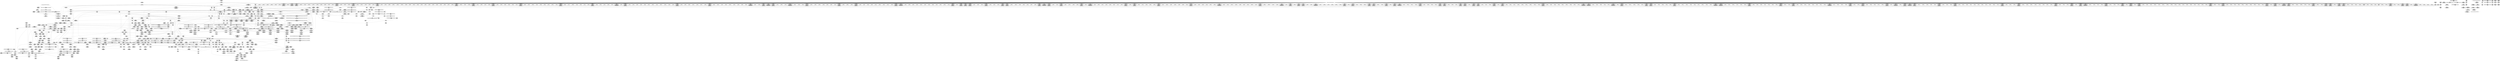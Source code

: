 digraph {
	CE0x53b5cd0 [shape=record,shape=Mrecord,label="{CE0x53b5cd0|__validate_creds:tmp4|include/linux/cred.h,173}"]
	CE0x5363910 [shape=record,shape=Mrecord,label="{CE0x5363910|_call_void___validate_creds(%struct.cred*_%cred,_i8*_getelementptr_inbounds_(_25_x_i8_,_25_x_i8_*_.str3,_i32_0,_i32_0),_i32_1609)_#10,_!dbg_!27719|security/selinux/hooks.c,1609|*SummSource*}"]
	CE0x53c8e00 [shape=record,shape=Mrecord,label="{CE0x53c8e00|12:_i32,_56:_i8*,_:_CRE_297,298_}"]
	CE0x53c3500 [shape=record,shape=Mrecord,label="{CE0x53c3500|12:_i32,_56:_i8*,_:_CRE_192,193_}"]
	CE0x53c78a0 [shape=record,shape=Mrecord,label="{CE0x53c78a0|12:_i32,_56:_i8*,_:_CRE_279,280_}"]
	CE0x5360a90 [shape=record,shape=Mrecord,label="{CE0x5360a90|get_current:tmp3|*SummSink*}"]
	CE0x53d9fd0 [shape=record,shape=Mrecord,label="{CE0x53d9fd0|12:_i32,_56:_i8*,_:_CRE_886,887_}"]
	CE0x5360960 [shape=record,shape=Mrecord,label="{CE0x5360960|get_current:tmp}"]
	CE0x5345f10 [shape=record,shape=Mrecord,label="{CE0x5345f10|dentry_has_perm:tmp1|*SummSink*}"]
	CE0x53a7250 [shape=record,shape=Mrecord,label="{CE0x53a7250|__validate_creds:file|Function::__validate_creds&Arg::file::|*SummSource*}"]
	CE0x53f1340 [shape=record,shape=Mrecord,label="{CE0x53f1340|inode_has_perm:tmp9|security/selinux/hooks.c,1611|*SummSink*}"]
	CE0x5407710 [shape=record,shape=Mrecord,label="{CE0x5407710|i32_3|*Constant*|*SummSink*}"]
	CE0x53ce7f0 [shape=record,shape=Mrecord,label="{CE0x53ce7f0|12:_i32,_56:_i8*,_:_CRE_528,536_|*MultipleSource*|Function::inode_has_perm&Arg::inode::|*LoadInst*|security/selinux/hooks.c,1627|security/selinux/hooks.c,1611}"]
	CE0x5348c50 [shape=record,shape=Mrecord,label="{CE0x5348c50|selinux_inode_readlink:tmp15|security/selinux/hooks.c,2805|*SummSink*}"]
	CE0x536ae00 [shape=record,shape=Mrecord,label="{CE0x536ae00|selinux_inode_readlink:tmp4|security/selinux/hooks.c,2805|*SummSink*}"]
	CE0x53664b0 [shape=record,shape=Mrecord,label="{CE0x53664b0|i64*_getelementptr_inbounds_(_2_x_i64_,_2_x_i64_*___llvm_gcov_ctr131,_i64_0,_i64_1)|*Constant*|*SummSource*}"]
	CE0x53a3a30 [shape=record,shape=Mrecord,label="{CE0x53a3a30|104:_%struct.inode*,_:_CRE_214,215_}"]
	CE0x536b4d0 [shape=record,shape=Mrecord,label="{CE0x536b4d0|selinux_inode_readlink:tmp11|security/selinux/hooks.c,2805|*SummSource*}"]
	CE0x5376970 [shape=record,shape=Mrecord,label="{CE0x5376970|i64*_getelementptr_inbounds_(_5_x_i64_,_5_x_i64_*___llvm_gcov_ctr155,_i64_0,_i64_3)|*Constant*}"]
	CE0x5351ce0 [shape=record,shape=Mrecord,label="{CE0x5351ce0|selinux_inode_readlink:tmp6|security/selinux/hooks.c,2805|*SummSink*}"]
	CE0x53c8f30 [shape=record,shape=Mrecord,label="{CE0x53c8f30|12:_i32,_56:_i8*,_:_CRE_298,299_}"]
	CE0x53c18d0 [shape=record,shape=Mrecord,label="{CE0x53c18d0|i64*_getelementptr_inbounds_(_8_x_i64_,_8_x_i64_*___llvm_gcov_ctr154,_i64_0,_i64_6)|*Constant*}"]
	CE0x53ad960 [shape=record,shape=Mrecord,label="{CE0x53ad960|_call_void_mcount()_#3|*SummSink*}"]
	CE0x5348be0 [shape=record,shape=Mrecord,label="{CE0x5348be0|selinux_inode_readlink:tmp15|security/selinux/hooks.c,2805|*SummSource*}"]
	CE0x53b4ad0 [shape=record,shape=Mrecord,label="{CE0x53b4ad0|12:_i32,_56:_i8*,_:_CRE_120,128_|*MultipleSource*|Function::inode_has_perm&Arg::inode::|*LoadInst*|security/selinux/hooks.c,1627|security/selinux/hooks.c,1611}"]
	CE0x535d5c0 [shape=record,shape=Mrecord,label="{CE0x535d5c0|selinux_inode_readlink:cred4|security/selinux/hooks.c,2805|*SummSink*}"]
	CE0x53ed360 [shape=record,shape=Mrecord,label="{CE0x53ed360|inode_has_perm:lnot|security/selinux/hooks.c,1611|*SummSource*}"]
	CE0x535e860 [shape=record,shape=Mrecord,label="{CE0x535e860|i64*_getelementptr_inbounds_(_2_x_i64_,_2_x_i64_*___llvm_gcov_ctr98,_i64_0,_i64_1)|*Constant*|*SummSource*}"]
	CE0x5399b70 [shape=record,shape=Mrecord,label="{CE0x5399b70|COLLAPSED:_GCMRE___llvm_gcov_ctr153_internal_global_2_x_i64_zeroinitializer:_elem_0:default:}"]
	CE0x53e9800 [shape=record,shape=Mrecord,label="{CE0x53e9800|__validate_creds:if.end}"]
	CE0x53d92c0 [shape=record,shape=Mrecord,label="{CE0x53d92c0|12:_i32,_56:_i8*,_:_CRE_875,876_}"]
	CE0x53558a0 [shape=record,shape=Mrecord,label="{CE0x53558a0|i64_0|*Constant*|*SummSource*}"]
	CE0x540d8f0 [shape=record,shape=Mrecord,label="{CE0x540d8f0|i64*_getelementptr_inbounds_(_2_x_i64_,_2_x_i64_*___llvm_gcov_ctr131,_i64_0,_i64_0)|*Constant*}"]
	CE0x53487a0 [shape=record,shape=Mrecord,label="{CE0x53487a0|i64*_getelementptr_inbounds_(_11_x_i64_,_11_x_i64_*___llvm_gcov_ctr229,_i64_0,_i64_8)|*Constant*|*SummSource*}"]
	CE0x53cf4e0 [shape=record,shape=Mrecord,label="{CE0x53cf4e0|12:_i32,_56:_i8*,_:_CRE_554,555_}"]
	CE0x540ca70 [shape=record,shape=Mrecord,label="{CE0x540ca70|__validate_creds:tmp8|include/linux/cred.h,175}"]
	CE0x53c5600 [shape=record,shape=Mrecord,label="{CE0x53c5600|12:_i32,_56:_i8*,_:_CRE_249,250_}"]
	CE0x53a57a0 [shape=record,shape=Mrecord,label="{CE0x53a57a0|i32_22|*Constant*|*SummSink*}"]
	CE0x535c6b0 [shape=record,shape=Mrecord,label="{CE0x535c6b0|12:_i32,_56:_i8*,_:_CRE_168,169_}"]
	CE0x5361f90 [shape=record,shape=Mrecord,label="{CE0x5361f90|selinux_inode_readlink:tmp3}"]
	CE0x53c1be0 [shape=record,shape=Mrecord,label="{CE0x53c1be0|i64*_getelementptr_inbounds_(_8_x_i64_,_8_x_i64_*___llvm_gcov_ctr154,_i64_0,_i64_6)|*Constant*|*SummSink*}"]
	CE0x5349d50 [shape=record,shape=Mrecord,label="{CE0x5349d50|selinux_inode_readlink:dentry|Function::selinux_inode_readlink&Arg::dentry::|*SummSink*}"]
	CE0x53b74e0 [shape=record,shape=Mrecord,label="{CE0x53b74e0|dentry_has_perm:dentry1|security/selinux/hooks.c,1631|*SummSink*}"]
	CE0x5377320 [shape=record,shape=Mrecord,label="{CE0x5377320|__validate_creds:tmp6|include/linux/cred.h,174|*SummSource*}"]
	CE0x537bca0 [shape=record,shape=Mrecord,label="{CE0x537bca0|GLOBAL:current_task|Global_var:current_task|*SummSource*}"]
	CE0x5397140 [shape=record,shape=Mrecord,label="{CE0x5397140|inode_has_perm:adp|Function::inode_has_perm&Arg::adp::}"]
	CE0x53d1e80 [shape=record,shape=Mrecord,label="{CE0x53d1e80|12:_i32,_56:_i8*,_:_CRE_589,590_}"]
	CE0x5361c70 [shape=record,shape=Mrecord,label="{CE0x5361c70|i64*_getelementptr_inbounds_(_2_x_i64_,_2_x_i64_*___llvm_gcov_ctr153,_i64_0,_i64_0)|*Constant*|*SummSource*}"]
	CE0x53a9e30 [shape=record,shape=Mrecord,label="{CE0x53a9e30|12:_i32,_56:_i8*,_:_CRE_56,64_|*MultipleSource*|Function::inode_has_perm&Arg::inode::|*LoadInst*|security/selinux/hooks.c,1627|security/selinux/hooks.c,1611}"]
	CE0x53ae4d0 [shape=record,shape=Mrecord,label="{CE0x53ae4d0|104:_%struct.inode*,_:_CRE_307,308_}"]
	CE0x53727c0 [shape=record,shape=Mrecord,label="{CE0x53727c0|__validate_creds:line|Function::__validate_creds&Arg::line::}"]
	CE0x5395eb0 [shape=record,shape=Mrecord,label="{CE0x5395eb0|GLOBAL:inode_has_perm|*Constant*|*SummSink*}"]
	"CONST[source:1(input),value:2(dynamic)][purpose:{object}][SrcIdx:2]"
	CE0x53d25a0 [shape=record,shape=Mrecord,label="{CE0x53d25a0|12:_i32,_56:_i8*,_:_CRE_595,596_}"]
	CE0x5345940 [shape=record,shape=Mrecord,label="{CE0x5345940|selinux_inode_readlink:tmp12|security/selinux/hooks.c,2805|*SummSink*}"]
	CE0x537b9a0 [shape=record,shape=Mrecord,label="{CE0x537b9a0|_ret_%struct.task_struct*_%tmp4,_!dbg_!27714|./arch/x86/include/asm/current.h,14|*SummSource*}"]
	CE0x53e88e0 [shape=record,shape=Mrecord,label="{CE0x53e88e0|i64*_getelementptr_inbounds_(_8_x_i64_,_8_x_i64_*___llvm_gcov_ctr154,_i64_0,_i64_7)|*Constant*|*SummSource*}"]
	CE0x53a3490 [shape=record,shape=Mrecord,label="{CE0x53a3490|104:_%struct.inode*,_:_CRE_208,209_}"]
	CE0x53d0460 [shape=record,shape=Mrecord,label="{CE0x53d0460|12:_i32,_56:_i8*,_:_CRE_567,568_}"]
	CE0x536a4d0 [shape=record,shape=Mrecord,label="{CE0x536a4d0|i64_5|*Constant*|*SummSource*}"]
	CE0x535c200 [shape=record,shape=Mrecord,label="{CE0x535c200|12:_i32,_56:_i8*,_:_CRE_163,164_}"]
	CE0x53d7100 [shape=record,shape=Mrecord,label="{CE0x53d7100|12:_i32,_56:_i8*,_:_CRE_792,800_|*MultipleSource*|Function::inode_has_perm&Arg::inode::|*LoadInst*|security/selinux/hooks.c,1627|security/selinux/hooks.c,1611}"]
	CE0x5362d40 [shape=record,shape=Mrecord,label="{CE0x5362d40|__validate_creds:tmp|*SummSource*}"]
	CE0x53c36e0 [shape=record,shape=Mrecord,label="{CE0x53c36e0|12:_i32,_56:_i8*,_:_CRE_194,195_}"]
	CE0x53d4940 [shape=record,shape=Mrecord,label="{CE0x53d4940|12:_i32,_56:_i8*,_:_CRE_632,640_|*MultipleSource*|Function::inode_has_perm&Arg::inode::|*LoadInst*|security/selinux/hooks.c,1627|security/selinux/hooks.c,1611}"]
	CE0x53c4040 [shape=record,shape=Mrecord,label="{CE0x53c4040|12:_i32,_56:_i8*,_:_CRE_204,205_}"]
	CE0x53759d0 [shape=record,shape=Mrecord,label="{CE0x53759d0|selinux_inode_readlink:call3|security/selinux/hooks.c,2805}"]
	CE0x53a4840 [shape=record,shape=Mrecord,label="{CE0x53a4840|104:_%struct.inode*,_:_CRE_256,264_|*MultipleSource*|Function::selinux_inode_readlink&Arg::dentry::|Function::dentry_has_perm&Arg::dentry::|security/selinux/hooks.c,1627}"]
	CE0x539f780 [shape=record,shape=Mrecord,label="{CE0x539f780|i64*_getelementptr_inbounds_(_5_x_i64_,_5_x_i64_*___llvm_gcov_ctr155,_i64_0,_i64_4)|*Constant*}"]
	CE0x53d6000 [shape=record,shape=Mrecord,label="{CE0x53d6000|12:_i32,_56:_i8*,_:_CRE_712,728_|*MultipleSource*|Function::inode_has_perm&Arg::inode::|*LoadInst*|security/selinux/hooks.c,1627|security/selinux/hooks.c,1611}"]
	CE0x53dd080 [shape=record,shape=Mrecord,label="{CE0x53dd080|12:_i32,_56:_i8*,_:_CRE_927,928_}"]
	CE0x5349b70 [shape=record,shape=Mrecord,label="{CE0x5349b70|selinux_inode_readlink:dentry|Function::selinux_inode_readlink&Arg::dentry::|*SummSource*}"]
	CE0x5371600 [shape=record,shape=Mrecord,label="{CE0x5371600|i64*_getelementptr_inbounds_(_8_x_i64_,_8_x_i64_*___llvm_gcov_ctr154,_i64_0,_i64_2)|*Constant*|*SummSource*}"]
	CE0x53953b0 [shape=record,shape=Mrecord,label="{CE0x53953b0|104:_%struct.inode*,_:_CRE_151,152_}"]
	CE0x5369fa0 [shape=record,shape=Mrecord,label="{CE0x5369fa0|i64_5|*Constant*}"]
	CE0x534bc30 [shape=record,shape=Mrecord,label="{CE0x534bc30|104:_%struct.inode*,_:_CRE_164,165_}"]
	CE0x5394a80 [shape=record,shape=Mrecord,label="{CE0x5394a80|104:_%struct.inode*,_:_CRE_104,112_|*MultipleSource*|Function::selinux_inode_readlink&Arg::dentry::|Function::dentry_has_perm&Arg::dentry::|security/selinux/hooks.c,1627}"]
	CE0x53d1500 [shape=record,shape=Mrecord,label="{CE0x53d1500|12:_i32,_56:_i8*,_:_CRE_581,582_}"]
	CE0x5366880 [shape=record,shape=Mrecord,label="{CE0x5366880|inode_has_perm:return}"]
	CE0x53d89f0 [shape=record,shape=Mrecord,label="{CE0x53d89f0|12:_i32,_56:_i8*,_:_CRE_867,868_}"]
	CE0x53f04e0 [shape=record,shape=Mrecord,label="{CE0x53f04e0|inode_has_perm:tmp8|security/selinux/hooks.c,1611|*SummSink*}"]
	CE0x53d8170 [shape=record,shape=Mrecord,label="{CE0x53d8170|12:_i32,_56:_i8*,_:_CRE_856,864_|*MultipleSource*|Function::inode_has_perm&Arg::inode::|*LoadInst*|security/selinux/hooks.c,1627|security/selinux/hooks.c,1611}"]
	CE0x53ae2e0 [shape=record,shape=Mrecord,label="{CE0x53ae2e0|104:_%struct.inode*,_:_CRE_306,307_}"]
	CE0x53dcbc0 [shape=record,shape=Mrecord,label="{CE0x53dcbc0|12:_i32,_56:_i8*,_:_CRE_923,924_}"]
	CE0x53435b0 [shape=record,shape=Mrecord,label="{CE0x53435b0|selinux_inode_readlink:if.end}"]
	CE0x53b6520 [shape=record,shape=Mrecord,label="{CE0x53b6520|__validate_creds:tmp5|include/linux/cred.h,173|*SummSource*}"]
	CE0x53b7960 [shape=record,shape=Mrecord,label="{CE0x53b7960|GLOBAL:inode_has_perm|*Constant*|*SummSource*}"]
	CE0x53deef0 [shape=record,shape=Mrecord,label="{CE0x53deef0|12:_i32,_56:_i8*,_:_CRE_984,988_|*MultipleSource*|Function::inode_has_perm&Arg::inode::|*LoadInst*|security/selinux/hooks.c,1627|security/selinux/hooks.c,1611}"]
	CE0x53e8a60 [shape=record,shape=Mrecord,label="{CE0x53e8a60|i64*_getelementptr_inbounds_(_8_x_i64_,_8_x_i64_*___llvm_gcov_ctr154,_i64_0,_i64_7)|*Constant*|*SummSink*}"]
	CE0x536aae0 [shape=record,shape=Mrecord,label="{CE0x536aae0|i64_3|*Constant*|*SummSource*}"]
	CE0x53a6210 [shape=record,shape=Mrecord,label="{CE0x53a6210|i8*_getelementptr_inbounds_(_25_x_i8_,_25_x_i8_*_.str3,_i32_0,_i32_0)|*Constant*}"]
	CE0x53961f0 [shape=record,shape=Mrecord,label="{CE0x53961f0|inode_has_perm:entry|*SummSink*}"]
	CE0x53b32b0 [shape=record,shape=Mrecord,label="{CE0x53b32b0|_call_void_mcount()_#3|*SummSink*}"]
	CE0x53c45e0 [shape=record,shape=Mrecord,label="{CE0x53c45e0|12:_i32,_56:_i8*,_:_CRE_216,224_|*MultipleSource*|Function::inode_has_perm&Arg::inode::|*LoadInst*|security/selinux/hooks.c,1627|security/selinux/hooks.c,1611}"]
	CE0x534a040 [shape=record,shape=Mrecord,label="{CE0x534a040|i32_2|*Constant*}"]
	CE0x5397350 [shape=record,shape=Mrecord,label="{CE0x5397350|inode_has_perm:adp|Function::inode_has_perm&Arg::adp::|*SummSource*}"]
	CE0x535d3b0 [shape=record,shape=Mrecord,label="{CE0x535d3b0|selinux_inode_readlink:cred4|security/selinux/hooks.c,2805}"]
	CE0x5395860 [shape=record,shape=Mrecord,label="{CE0x5395860|104:_%struct.inode*,_:_CRE_156,157_}"]
	CE0x53b77f0 [shape=record,shape=Mrecord,label="{CE0x53b77f0|GLOBAL:inode_has_perm|*Constant*}"]
	CE0x53665f0 [shape=record,shape=Mrecord,label="{CE0x53665f0|i64*_getelementptr_inbounds_(_2_x_i64_,_2_x_i64_*___llvm_gcov_ctr131,_i64_0,_i64_1)|*Constant*|*SummSink*}"]
	CE0x534dff0 [shape=record,shape=Mrecord,label="{CE0x534dff0|get_current:tmp3|*SummSource*}"]
	CE0x53d6cc0 [shape=record,shape=Mrecord,label="{CE0x53d6cc0|12:_i32,_56:_i8*,_:_CRE_768,776_|*MultipleSource*|Function::inode_has_perm&Arg::inode::|*LoadInst*|security/selinux/hooks.c,1627|security/selinux/hooks.c,1611}"]
	"CONST[source:0(mediator),value:2(dynamic)][purpose:{subject}][SrcIdx:5]"
	CE0x53ca660 [shape=record,shape=Mrecord,label="{CE0x53ca660|12:_i32,_56:_i8*,_:_CRE_344,352_|*MultipleSource*|Function::inode_has_perm&Arg::inode::|*LoadInst*|security/selinux/hooks.c,1627|security/selinux/hooks.c,1611}"]
	CE0x540dbe0 [shape=record,shape=Mrecord,label="{CE0x540dbe0|cred_sid:sid|security/selinux/hooks.c,197|*SummSource*}"]
	CE0x534bff0 [shape=record,shape=Mrecord,label="{CE0x534bff0|104:_%struct.inode*,_:_CRE_168,169_}"]
	CE0x5369670 [shape=record,shape=Mrecord,label="{CE0x5369670|i8*_getelementptr_inbounds_(_45_x_i8_,_45_x_i8_*_.str12,_i32_0,_i32_0)|*Constant*|*SummSink*}"]
	CE0x53a8760 [shape=record,shape=Mrecord,label="{CE0x53a8760|12:_i32,_56:_i8*,_:_CRE_154,155_}"]
	CE0x53c3290 [shape=record,shape=Mrecord,label="{CE0x53c3290|GLOBAL:cred_sid|*Constant*|*SummSource*}"]
	CE0x5399be0 [shape=record,shape=Mrecord,label="{CE0x5399be0|dentry_has_perm:tmp|*SummSource*}"]
	CE0x5352d70 [shape=record,shape=Mrecord,label="{CE0x5352d70|selinux_inode_readlink:entry|*SummSource*}"]
	CE0x53debc0 [shape=record,shape=Mrecord,label="{CE0x53debc0|12:_i32,_56:_i8*,_:_CRE_981,982_}"]
	CE0x53eec40 [shape=record,shape=Mrecord,label="{CE0x53eec40|inode_has_perm:expval|security/selinux/hooks.c,1611}"]
	CE0x5361b80 [shape=record,shape=Mrecord,label="{CE0x5361b80|inode_has_perm:tmp4|security/selinux/hooks.c,1609|*SummSink*}"]
	CE0x5362c60 [shape=record,shape=Mrecord,label="{CE0x5362c60|__validate_creds:tmp}"]
	CE0x5363db0 [shape=record,shape=Mrecord,label="{CE0x5363db0|i1_true|*Constant*}"]
	CE0x539b550 [shape=record,shape=Mrecord,label="{CE0x539b550|inode_has_perm:sclass|security/selinux/hooks.c,1617|*SummSink*}"]
	CE0x53a3850 [shape=record,shape=Mrecord,label="{CE0x53a3850|104:_%struct.inode*,_:_CRE_212,213_}"]
	CE0x53dbfe0 [shape=record,shape=Mrecord,label="{CE0x53dbfe0|12:_i32,_56:_i8*,_:_CRE_913,914_}"]
	CE0x53d2930 [shape=record,shape=Mrecord,label="{CE0x53d2930|12:_i32,_56:_i8*,_:_CRE_598,599_}"]
	CE0x53d3e90 [shape=record,shape=Mrecord,label="{CE0x53d3e90|12:_i32,_56:_i8*,_:_CRE_616,617_}"]
	CE0x5342190 [shape=record,shape=Mrecord,label="{CE0x5342190|0:_i8,_:_GCMR_selinux_inode_readlink.__warned_internal_global_i8_0,_section_.data.unlikely_,_align_1:_elem_0:default:}"]
	CE0x53ae0f0 [shape=record,shape=Mrecord,label="{CE0x53ae0f0|104:_%struct.inode*,_:_CRE_305,306_}"]
	CE0x53f2960 [shape=record,shape=Mrecord,label="{CE0x53f2960|inode_has_perm:tmp12|security/selinux/hooks.c,1612}"]
	CE0x534fc00 [shape=record,shape=Mrecord,label="{CE0x534fc00|i64*_getelementptr_inbounds_(_2_x_i64_,_2_x_i64_*___llvm_gcov_ctr153,_i64_0,_i64_1)|*Constant*}"]
	CE0x53d12a0 [shape=record,shape=Mrecord,label="{CE0x53d12a0|12:_i32,_56:_i8*,_:_CRE_579,580_}"]
	CE0x53cea10 [shape=record,shape=Mrecord,label="{CE0x53cea10|12:_i32,_56:_i8*,_:_CRE_536,540_|*MultipleSource*|Function::inode_has_perm&Arg::inode::|*LoadInst*|security/selinux/hooks.c,1627|security/selinux/hooks.c,1611}"]
	CE0x534da80 [shape=record,shape=Mrecord,label="{CE0x534da80|get_current:bb}"]
	CE0x53c7050 [shape=record,shape=Mrecord,label="{CE0x53c7050|12:_i32,_56:_i8*,_:_CRE_272,273_}"]
	CE0x53cd610 [shape=record,shape=Mrecord,label="{CE0x53cd610|12:_i32,_56:_i8*,_:_CRE_484,485_}"]
	CE0x5352ca0 [shape=record,shape=Mrecord,label="{CE0x5352ca0|selinux_inode_readlink:tmp10|security/selinux/hooks.c,2805|*SummSource*}"]
	CE0x53d7510 [shape=record,shape=Mrecord,label="{CE0x53d7510|12:_i32,_56:_i8*,_:_CRE_808,816_|*MultipleSource*|Function::inode_has_perm&Arg::inode::|*LoadInst*|security/selinux/hooks.c,1627|security/selinux/hooks.c,1611}"]
	CE0x53b16d0 [shape=record,shape=Mrecord,label="{CE0x53b16d0|__validate_creds:cred|Function::__validate_creds&Arg::cred::|*SummSink*}"]
	CE0x537a5e0 [shape=record,shape=Mrecord,label="{CE0x537a5e0|selinux_inode_readlink:call3|security/selinux/hooks.c,2805|*SummSource*}"]
	CE0x53cb980 [shape=record,shape=Mrecord,label="{CE0x53cb980|12:_i32,_56:_i8*,_:_CRE_424,432_|*MultipleSource*|Function::inode_has_perm&Arg::inode::|*LoadInst*|security/selinux/hooks.c,1627|security/selinux/hooks.c,1611}"]
	CE0x535c4d0 [shape=record,shape=Mrecord,label="{CE0x535c4d0|12:_i32,_56:_i8*,_:_CRE_166,167_}"]
	CE0x53b1e40 [shape=record,shape=Mrecord,label="{CE0x53b1e40|inode_has_perm:i_flags|security/selinux/hooks.c,1611}"]
	CE0x53498d0 [shape=record,shape=Mrecord,label="{CE0x53498d0|selinux_inode_readlink:dentry|Function::selinux_inode_readlink&Arg::dentry::}"]
	CE0x53b3510 [shape=record,shape=Mrecord,label="{CE0x53b3510|inode_has_perm:do.end}"]
	CE0x5378770 [shape=record,shape=Mrecord,label="{CE0x5378770|i64*_getelementptr_inbounds_(_11_x_i64_,_11_x_i64_*___llvm_gcov_ctr229,_i64_0,_i64_9)|*Constant*|*SummSource*}"]
	CE0x5394990 [shape=record,shape=Mrecord,label="{CE0x5394990|104:_%struct.inode*,_:_CRE_96,104_|*MultipleSource*|Function::selinux_inode_readlink&Arg::dentry::|Function::dentry_has_perm&Arg::dentry::|security/selinux/hooks.c,1627}"]
	CE0x535ac80 [shape=record,shape=Mrecord,label="{CE0x535ac80|i64_2|*Constant*}"]
	CE0x53b8130 [shape=record,shape=Mrecord,label="{CE0x53b8130|dentry_has_perm:tmp|*SummSink*}"]
	CE0x535c2f0 [shape=record,shape=Mrecord,label="{CE0x535c2f0|12:_i32,_56:_i8*,_:_CRE_164,165_}"]
	CE0x53c5af0 [shape=record,shape=Mrecord,label="{CE0x53c5af0|12:_i32,_56:_i8*,_:_CRE_254,255_}"]
	CE0x53c3e60 [shape=record,shape=Mrecord,label="{CE0x53c3e60|12:_i32,_56:_i8*,_:_CRE_202,203_}"]
	CE0x536a690 [shape=record,shape=Mrecord,label="{CE0x536a690|i64_5|*Constant*|*SummSink*}"]
	CE0x53dbb20 [shape=record,shape=Mrecord,label="{CE0x53dbb20|12:_i32,_56:_i8*,_:_CRE_909,910_}"]
	CE0x53c86e0 [shape=record,shape=Mrecord,label="{CE0x53c86e0|12:_i32,_56:_i8*,_:_CRE_291,292_}"]
	CE0x5378db0 [shape=record,shape=Mrecord,label="{CE0x5378db0|dentry_has_perm:u|security/selinux/hooks.c,1631|*SummSink*}"]
	CE0x53b6e80 [shape=record,shape=Mrecord,label="{CE0x53b6e80|dentry_has_perm:u|security/selinux/hooks.c,1631|*SummSource*}"]
	CE0x536e490 [shape=record,shape=Mrecord,label="{CE0x536e490|inode_has_perm:tmp|*SummSource*}"]
	CE0x534c680 [shape=record,shape=Mrecord,label="{CE0x534c680|104:_%struct.inode*,_:_CRE_175,176_}"]
	CE0x53dbd80 [shape=record,shape=Mrecord,label="{CE0x53dbd80|12:_i32,_56:_i8*,_:_CRE_911,912_}"]
	CE0x53a3b20 [shape=record,shape=Mrecord,label="{CE0x53a3b20|104:_%struct.inode*,_:_CRE_215,216_}"]
	CE0x53c9d70 [shape=record,shape=Mrecord,label="{CE0x53c9d70|12:_i32,_56:_i8*,_:_CRE_310,311_}"]
	CE0x53c9650 [shape=record,shape=Mrecord,label="{CE0x53c9650|12:_i32,_56:_i8*,_:_CRE_304,305_}"]
	CE0x53d52e0 [shape=record,shape=Mrecord,label="{CE0x53d52e0|12:_i32,_56:_i8*,_:_CRE_672,680_|*MultipleSource*|Function::inode_has_perm&Arg::inode::|*LoadInst*|security/selinux/hooks.c,1627|security/selinux/hooks.c,1611}"]
	CE0x5355cb0 [shape=record,shape=Mrecord,label="{CE0x5355cb0|GLOBAL:__llvm_gcov_ctr229|Global_var:__llvm_gcov_ctr229}"]
	CE0x53c98b0 [shape=record,shape=Mrecord,label="{CE0x53c98b0|12:_i32,_56:_i8*,_:_CRE_306,307_}"]
	CE0x535f340 [shape=record,shape=Mrecord,label="{CE0x535f340|GLOBAL:__llvm_gcov_ctr229|Global_var:__llvm_gcov_ctr229|*SummSource*}"]
	CE0x53d6660 [shape=record,shape=Mrecord,label="{CE0x53d6660|12:_i32,_56:_i8*,_:_CRE_744,752_|*MultipleSource*|Function::inode_has_perm&Arg::inode::|*LoadInst*|security/selinux/hooks.c,1627|security/selinux/hooks.c,1611}"]
	CE0x534a190 [shape=record,shape=Mrecord,label="{CE0x534a190|dentry_has_perm:dentry|Function::dentry_has_perm&Arg::dentry::|*SummSource*}"]
	CE0x53ca440 [shape=record,shape=Mrecord,label="{CE0x53ca440|12:_i32,_56:_i8*,_:_CRE_336,344_|*MultipleSource*|Function::inode_has_perm&Arg::inode::|*LoadInst*|security/selinux/hooks.c,1627|security/selinux/hooks.c,1611}"]
	CE0x534ba50 [shape=record,shape=Mrecord,label="{CE0x534ba50|104:_%struct.inode*,_:_CRE_162,163_}"]
	CE0x537b890 [shape=record,shape=Mrecord,label="{CE0x537b890|get_current:entry|*SummSink*}"]
	CE0x53b7370 [shape=record,shape=Mrecord,label="{CE0x53b7370|dentry_has_perm:dentry1|security/selinux/hooks.c,1631|*SummSource*}"]
	CE0x536b0d0 [shape=record,shape=Mrecord,label="{CE0x536b0d0|selinux_inode_readlink:tmp10|security/selinux/hooks.c,2805|*SummSink*}"]
	CE0x53c9c40 [shape=record,shape=Mrecord,label="{CE0x53c9c40|12:_i32,_56:_i8*,_:_CRE_309,310_}"]
	CE0x539fa20 [shape=record,shape=Mrecord,label="{CE0x539fa20|_call_void___invalid_creds(%struct.cred*_%cred,_i8*_%file,_i32_%line)_#10,_!dbg_!27721|include/linux/cred.h,174|*SummSource*}"]
	CE0x5352120 [shape=record,shape=Mrecord,label="{CE0x5352120|selinux_inode_readlink:tmp7|security/selinux/hooks.c,2805|*SummSink*}"]
	CE0x53a7d60 [shape=record,shape=Mrecord,label="{CE0x53a7d60|inode_has_perm:tmp|*SummSink*}"]
	CE0x53eca60 [shape=record,shape=Mrecord,label="{CE0x53eca60|inode_has_perm:and|security/selinux/hooks.c,1611}"]
	CE0x534b670 [shape=record,shape=Mrecord,label="{CE0x534b670|104:_%struct.inode*,_:_CRE_158,159_}"]
	CE0x534c950 [shape=record,shape=Mrecord,label="{CE0x534c950|104:_%struct.inode*,_:_CRE_178,179_}"]
	CE0x5375150 [shape=record,shape=Mrecord,label="{CE0x5375150|i64*_getelementptr_inbounds_(_11_x_i64_,_11_x_i64_*___llvm_gcov_ctr229,_i64_0,_i64_10)|*Constant*|*SummSink*}"]
	CE0x53dae10 [shape=record,shape=Mrecord,label="{CE0x53dae10|12:_i32,_56:_i8*,_:_CRE_898,899_}"]
	CE0x53d06c0 [shape=record,shape=Mrecord,label="{CE0x53d06c0|12:_i32,_56:_i8*,_:_CRE_569,570_}"]
	CE0x53c65a0 [shape=record,shape=Mrecord,label="{CE0x53c65a0|12:_i32,_56:_i8*,_:_CRE_263,264_}"]
	CE0x534f8f0 [shape=record,shape=Mrecord,label="{CE0x534f8f0|12:_i32,_56:_i8*,_:_CRE_190,191_}"]
	CE0x53ccf20 [shape=record,shape=Mrecord,label="{CE0x53ccf20|12:_i32,_56:_i8*,_:_CRE_478,479_}"]
	CE0x535d420 [shape=record,shape=Mrecord,label="{CE0x535d420|COLLAPSED:_GCMRE_current_task_external_global_%struct.task_struct*:_elem_0::|security/selinux/hooks.c,2805}"]
	CE0x53df150 [shape=record,shape=Mrecord,label="{CE0x53df150|12:_i32,_56:_i8*,_:_CRE_992,1000_|*MultipleSource*|Function::inode_has_perm&Arg::inode::|*LoadInst*|security/selinux/hooks.c,1627|security/selinux/hooks.c,1611}"]
	CE0x5376f30 [shape=record,shape=Mrecord,label="{CE0x5376f30|i64*_getelementptr_inbounds_(_5_x_i64_,_5_x_i64_*___llvm_gcov_ctr155,_i64_0,_i64_3)|*Constant*|*SummSink*}"]
	CE0x53a71e0 [shape=record,shape=Mrecord,label="{CE0x53a71e0|_call_void_mcount()_#3}"]
	CE0x535e6e0 [shape=record,shape=Mrecord,label="{CE0x535e6e0|get_current:tmp1|*SummSink*}"]
	CE0x5360790 [shape=record,shape=Mrecord,label="{CE0x5360790|dentry_has_perm:tmp3}"]
	CE0x5375ff0 [shape=record,shape=Mrecord,label="{CE0x5375ff0|_call_void_mcount()_#3|*SummSink*}"]
	CE0x5364840 [shape=record,shape=Mrecord,label="{CE0x5364840|GLOBAL:__validate_creds|*Constant*|*SummSource*}"]
	CE0x53c93f0 [shape=record,shape=Mrecord,label="{CE0x53c93f0|12:_i32,_56:_i8*,_:_CRE_302,303_}"]
	CE0x539fff0 [shape=record,shape=Mrecord,label="{CE0x539fff0|i64*_getelementptr_inbounds_(_5_x_i64_,_5_x_i64_*___llvm_gcov_ctr155,_i64_0,_i64_4)|*Constant*|*SummSource*}"]
	CE0x53d0590 [shape=record,shape=Mrecord,label="{CE0x53d0590|12:_i32,_56:_i8*,_:_CRE_568,569_}"]
	CE0x5346110 [shape=record,shape=Mrecord,label="{CE0x5346110|i32_1|*Constant*}"]
	CE0x53ed4d0 [shape=record,shape=Mrecord,label="{CE0x53ed4d0|inode_has_perm:lnot1|security/selinux/hooks.c,1611}"]
	CE0x534e4f0 [shape=record,shape=Mrecord,label="{CE0x534e4f0|i64*_getelementptr_inbounds_(_2_x_i64_,_2_x_i64_*___llvm_gcov_ctr153,_i64_0,_i64_1)|*Constant*|*SummSink*}"]
	CE0x536dde0 [shape=record,shape=Mrecord,label="{CE0x536dde0|selinux_inode_readlink:tmp6|security/selinux/hooks.c,2805|*SummSource*}"]
	CE0x53a3df0 [shape=record,shape=Mrecord,label="{CE0x53a3df0|104:_%struct.inode*,_:_CRE_218,219_}"]
	CE0x5362a60 [shape=record,shape=Mrecord,label="{CE0x5362a60|i64*_getelementptr_inbounds_(_2_x_i64_,_2_x_i64_*___llvm_gcov_ctr98,_i64_0,_i64_1)|*Constant*|*SummSink*}"]
	CE0x5365060 [shape=record,shape=Mrecord,label="{CE0x5365060|i64*_getelementptr_inbounds_(_8_x_i64_,_8_x_i64_*___llvm_gcov_ctr154,_i64_0,_i64_0)|*Constant*}"]
	CE0x53df020 [shape=record,shape=Mrecord,label="{CE0x53df020|12:_i32,_56:_i8*,_:_CRE_988,992_|*MultipleSource*|Function::inode_has_perm&Arg::inode::|*LoadInst*|security/selinux/hooks.c,1627|security/selinux/hooks.c,1611}"]
	CE0x53d19c0 [shape=record,shape=Mrecord,label="{CE0x53d19c0|12:_i32,_56:_i8*,_:_CRE_585,586_}"]
	CE0x5376840 [shape=record,shape=Mrecord,label="{CE0x5376840|__validate_creds:tmp5|include/linux/cred.h,173|*SummSink*}"]
	CE0x5367850 [shape=record,shape=Mrecord,label="{CE0x5367850|i32_2805|*Constant*|*SummSource*}"]
	CE0x53b5710 [shape=record,shape=Mrecord,label="{CE0x53b5710|GLOBAL:__llvm_gcov_ctr155|Global_var:__llvm_gcov_ctr155}"]
	CE0x539a200 [shape=record,shape=Mrecord,label="{CE0x539a200|__validate_creds:conv|include/linux/cred.h,173|*SummSource*}"]
	CE0x536b600 [shape=record,shape=Mrecord,label="{CE0x536b600|selinux_inode_readlink:tmp11|security/selinux/hooks.c,2805|*SummSink*}"]
	CE0x5343250 [shape=record,shape=Mrecord,label="{CE0x5343250|selinux_inode_readlink:do.body|*SummSink*}"]
	CE0x53b1ca0 [shape=record,shape=Mrecord,label="{CE0x53b1ca0|inode_has_perm:i_flags|security/selinux/hooks.c,1611|*SummSink*}"]
	CE0x53bbbc0 [shape=record,shape=Mrecord,label="{CE0x53bbbc0|_ret_void,_!dbg_!27722|include/linux/cred.h,175}"]
	CE0x53624d0 [shape=record,shape=Mrecord,label="{CE0x53624d0|selinux_inode_readlink:tobool1|security/selinux/hooks.c,2805}"]
	CE0x53e3c20 [shape=record,shape=Mrecord,label="{CE0x53e3c20|cred_sid:entry}"]
	CE0x534ce00 [shape=record,shape=Mrecord,label="{CE0x534ce00|104:_%struct.inode*,_:_CRE_183,184_}"]
	CE0x536db00 [shape=record,shape=Mrecord,label="{CE0x536db00|selinux_inode_readlink:tmp5|security/selinux/hooks.c,2805|*SummSource*}"]
	CE0x5356a50 [shape=record,shape=Mrecord,label="{CE0x5356a50|selinux_inode_readlink:tmp14|security/selinux/hooks.c,2805|*SummSink*}"]
	CE0x53c6cc0 [shape=record,shape=Mrecord,label="{CE0x53c6cc0|12:_i32,_56:_i8*,_:_CRE_269,270_}"]
	CE0x53b8a50 [shape=record,shape=Mrecord,label="{CE0x53b8a50|_call_void_mcount()_#3|*SummSink*}"]
	CE0x53b36e0 [shape=record,shape=Mrecord,label="{CE0x53b36e0|inode_has_perm:do.end|*SummSink*}"]
	CE0x53d0a50 [shape=record,shape=Mrecord,label="{CE0x53d0a50|12:_i32,_56:_i8*,_:_CRE_572,573_}"]
	CE0x53c73e0 [shape=record,shape=Mrecord,label="{CE0x53c73e0|12:_i32,_56:_i8*,_:_CRE_275,276_}"]
	CE0x53d5e10 [shape=record,shape=Mrecord,label="{CE0x53d5e10|12:_i32,_56:_i8*,_:_CRE_704,712_|*MultipleSource*|Function::inode_has_perm&Arg::inode::|*LoadInst*|security/selinux/hooks.c,1627|security/selinux/hooks.c,1611}"]
	CE0x534e810 [shape=record,shape=Mrecord,label="{CE0x534e810|get_current:tmp4|./arch/x86/include/asm/current.h,14|*SummSource*}"]
	CE0x53b39d0 [shape=record,shape=Mrecord,label="{CE0x53b39d0|i64*_getelementptr_inbounds_(_5_x_i64_,_5_x_i64_*___llvm_gcov_ctr155,_i64_0,_i64_0)|*Constant*|*SummSink*}"]
	CE0x53a56c0 [shape=record,shape=Mrecord,label="{CE0x53a56c0|i32_22|*Constant*}"]
	CE0x53b29f0 [shape=record,shape=Mrecord,label="{CE0x53b29f0|i64*_getelementptr_inbounds_(_2_x_i64_,_2_x_i64_*___llvm_gcov_ctr131,_i64_0,_i64_1)|*Constant*}"]
	CE0x535cc50 [shape=record,shape=Mrecord,label="{CE0x535cc50|12:_i32,_56:_i8*,_:_CRE_174,175_}"]
	CE0x5345ea0 [shape=record,shape=Mrecord,label="{CE0x5345ea0|dentry_has_perm:tmp1|*SummSource*}"]
	CE0x53c6340 [shape=record,shape=Mrecord,label="{CE0x53c6340|12:_i32,_56:_i8*,_:_CRE_261,262_}"]
	CE0x5355c40 [shape=record,shape=Mrecord,label="{CE0x5355c40|selinux_inode_readlink:tmp5|security/selinux/hooks.c,2805}"]
	CE0x53bae50 [shape=record,shape=Mrecord,label="{CE0x53bae50|12:_i32,_56:_i8*,_:_CRE_148,149_}"]
	CE0x534d490 [shape=record,shape=Mrecord,label="{CE0x534d490|104:_%struct.inode*,_:_CRE_190,191_}"]
	CE0x4b54120 [shape=record,shape=Mrecord,label="{CE0x4b54120|selinux_inode_readlink:tmp|*SummSource*}"]
	CE0x6772ba0 [shape=record,shape=Mrecord,label="{CE0x6772ba0|selinux_inode_readlink:land.lhs.true2|*SummSink*}"]
	CE0x53df9f0 [shape=record,shape=Mrecord,label="{CE0x53df9f0|inode_has_perm:tmp6|*LoadInst*|security/selinux/hooks.c,1611|*SummSink*}"]
	CE0x534d0d0 [shape=record,shape=Mrecord,label="{CE0x534d0d0|104:_%struct.inode*,_:_CRE_186,187_}"]
	CE0x5396020 [shape=record,shape=Mrecord,label="{CE0x5396020|inode_has_perm:entry}"]
	CE0x5361b10 [shape=record,shape=Mrecord,label="{CE0x5361b10|inode_has_perm:tmp4|security/selinux/hooks.c,1609|*SummSource*}"]
	CE0x53c2860 [shape=record,shape=Mrecord,label="{CE0x53c2860|inode_has_perm:tmp14|security/selinux/hooks.c,1614|*SummSink*}"]
	CE0x534d2b0 [shape=record,shape=Mrecord,label="{CE0x534d2b0|104:_%struct.inode*,_:_CRE_188,189_}"]
	CE0x53dccf0 [shape=record,shape=Mrecord,label="{CE0x53dccf0|12:_i32,_56:_i8*,_:_CRE_924,925_}"]
	CE0x535b660 [shape=record,shape=Mrecord,label="{CE0x535b660|cred_sid:tmp5|security/selinux/hooks.c,196|*SummSink*}"]
	CE0x53d38a0 [shape=record,shape=Mrecord,label="{CE0x53d38a0|12:_i32,_56:_i8*,_:_CRE_611,612_}"]
	CE0x53f2420 [shape=record,shape=Mrecord,label="{CE0x53f2420|inode_has_perm:tmp11|security/selinux/hooks.c,1612}"]
	CE0x53946c0 [shape=record,shape=Mrecord,label="{CE0x53946c0|104:_%struct.inode*,_:_CRE_93,94_}"]
	CE0x539a320 [shape=record,shape=Mrecord,label="{CE0x539a320|i64*_getelementptr_inbounds_(_2_x_i64_,_2_x_i64_*___llvm_gcov_ctr153,_i64_0,_i64_0)|*Constant*}"]
	CE0x53da490 [shape=record,shape=Mrecord,label="{CE0x53da490|12:_i32,_56:_i8*,_:_CRE_890,891_}"]
	CE0x53d1040 [shape=record,shape=Mrecord,label="{CE0x53d1040|12:_i32,_56:_i8*,_:_CRE_577,578_}"]
	CE0x53d9520 [shape=record,shape=Mrecord,label="{CE0x53d9520|12:_i32,_56:_i8*,_:_CRE_877,878_}"]
	CE0x53eb420 [shape=record,shape=Mrecord,label="{CE0x53eb420|avc_has_perm:tclass|Function::avc_has_perm&Arg::tclass::|*SummSink*}"]
	CE0x53cd9a0 [shape=record,shape=Mrecord,label="{CE0x53cd9a0|12:_i32,_56:_i8*,_:_CRE_487,488_}"]
	CE0x53dc700 [shape=record,shape=Mrecord,label="{CE0x53dc700|12:_i32,_56:_i8*,_:_CRE_919,920_}"]
	CE0x53f2490 [shape=record,shape=Mrecord,label="{CE0x53f2490|inode_has_perm:tmp11|security/selinux/hooks.c,1612|*SummSource*}"]
	CE0x5352690 [shape=record,shape=Mrecord,label="{CE0x5352690|i64_4|*Constant*|*SummSink*}"]
	CE0x53cfd40 [shape=record,shape=Mrecord,label="{CE0x53cfd40|12:_i32,_56:_i8*,_:_CRE_561,562_}"]
	CE0x5364f20 [shape=record,shape=Mrecord,label="{CE0x5364f20|__validate_creds:expval|include/linux/cred.h,173|*SummSource*}"]
	CE0x53cc830 [shape=record,shape=Mrecord,label="{CE0x53cc830|12:_i32,_56:_i8*,_:_CRE_473,474_}"]
	CE0x53e6470 [shape=record,shape=Mrecord,label="{CE0x53e6470|28:_i32,_32:_i16,_:_CRE_32,34_|*MultipleSource*|*LoadInst*|security/selinux/hooks.c,1615|security/selinux/hooks.c,1615|security/selinux/hooks.c,1617}"]
	CE0x53dbeb0 [shape=record,shape=Mrecord,label="{CE0x53dbeb0|12:_i32,_56:_i8*,_:_CRE_912,913_}"]
	CE0x535b550 [shape=record,shape=Mrecord,label="{CE0x535b550|cred_sid:tmp5|security/selinux/hooks.c,196|*SummSource*}"]
	CE0x534edb0 [shape=record,shape=Mrecord,label="{CE0x534edb0|12:_i32,_56:_i8*,_:_CRE_178,179_}"]
	CE0x536da40 [shape=record,shape=Mrecord,label="{CE0x536da40|i64_3|*Constant*}"]
	CE0x534dbe0 [shape=record,shape=Mrecord,label="{CE0x534dbe0|get_current:bb|*SummSource*}"]
	CE0x5399f30 [shape=record,shape=Mrecord,label="{CE0x5399f30|__validate_creds:lnot.ext|include/linux/cred.h,173}"]
	CE0x53d00d0 [shape=record,shape=Mrecord,label="{CE0x53d00d0|12:_i32,_56:_i8*,_:_CRE_564,565_}"]
	CE0x53cac90 [shape=record,shape=Mrecord,label="{CE0x53cac90|12:_i32,_56:_i8*,_:_CRE_376,384_|*MultipleSource*|Function::inode_has_perm&Arg::inode::|*LoadInst*|security/selinux/hooks.c,1627|security/selinux/hooks.c,1611}"]
	CE0x53b6370 [shape=record,shape=Mrecord,label="{CE0x53b6370|__validate_creds:tmp5|include/linux/cred.h,173}"]
	CE0x5369d90 [shape=record,shape=Mrecord,label="{CE0x5369d90|selinux_inode_readlink:tobool1|security/selinux/hooks.c,2805|*SummSource*}"]
	CE0x53ef590 [shape=record,shape=Mrecord,label="{CE0x53ef590|inode_has_perm:tobool2|security/selinux/hooks.c,1611|*SummSink*}"]
	CE0x5348ed0 [shape=record,shape=Mrecord,label="{CE0x5348ed0|dentry_has_perm:entry}"]
	CE0x5379210 [shape=record,shape=Mrecord,label="{CE0x5379210|selinux_inode_readlink:tmp17|security/selinux/hooks.c,2805}"]
	CE0x53ecad0 [shape=record,shape=Mrecord,label="{CE0x53ecad0|inode_has_perm:and|security/selinux/hooks.c,1611|*SummSource*}"]
	CE0x536fc90 [shape=record,shape=Mrecord,label="{CE0x536fc90|inode_has_perm:tmp5|security/selinux/hooks.c,1609}"]
	CE0x53ae540 [shape=record,shape=Mrecord,label="{CE0x53ae540|104:_%struct.inode*,_:_CRE_308,309_}"]
	CE0x5351110 [shape=record,shape=Mrecord,label="{CE0x5351110|selinux_inode_readlink:tmp16|security/selinux/hooks.c,2805|*SummSink*}"]
	CE0x53e9b10 [shape=record,shape=Mrecord,label="{CE0x53e9b10|__validate_creds:bb}"]
	CE0x53728d0 [shape=record,shape=Mrecord,label="{CE0x53728d0|__validate_creds:line|Function::__validate_creds&Arg::line::|*SummSink*}"]
	CE0x53e50e0 [shape=record,shape=Mrecord,label="{CE0x53e50e0|inode_has_perm:tmp15|*LoadInst*|security/selinux/hooks.c,1615|*SummSource*}"]
	CE0x53dc240 [shape=record,shape=Mrecord,label="{CE0x53dc240|12:_i32,_56:_i8*,_:_CRE_915,916_}"]
	CE0x537b3b0 [shape=record,shape=Mrecord,label="{CE0x537b3b0|i32_512|*Constant*}"]
	CE0x53a42a0 [shape=record,shape=Mrecord,label="{CE0x53a42a0|104:_%struct.inode*,_:_CRE_223,224_}"]
	CE0x53cdd30 [shape=record,shape=Mrecord,label="{CE0x53cdd30|12:_i32,_56:_i8*,_:_CRE_500,504_|*MultipleSource*|Function::inode_has_perm&Arg::inode::|*LoadInst*|security/selinux/hooks.c,1627|security/selinux/hooks.c,1611}"]
	CE0x53b2c90 [shape=record,shape=Mrecord,label="{CE0x53b2c90|i32_1609|*Constant*|*SummSource*}"]
	CE0x53ee090 [shape=record,shape=Mrecord,label="{CE0x53ee090|inode_has_perm:lnot.ext|security/selinux/hooks.c,1611|*SummSink*}"]
	CE0x53c5140 [shape=record,shape=Mrecord,label="{CE0x53c5140|12:_i32,_56:_i8*,_:_CRE_243,244_}"]
	CE0x53c2bd0 [shape=record,shape=Mrecord,label="{CE0x53c2bd0|inode_has_perm:call|security/selinux/hooks.c,1614}"]
	CE0x53c3aa0 [shape=record,shape=Mrecord,label="{CE0x53c3aa0|12:_i32,_56:_i8*,_:_CRE_198,199_}"]
	CE0x53c9190 [shape=record,shape=Mrecord,label="{CE0x53c9190|12:_i32,_56:_i8*,_:_CRE_300,301_}"]
	CE0x5358820 [shape=record,shape=Mrecord,label="{CE0x5358820|selinux_inode_readlink:tmp1|*SummSource*}"]
	CE0x53db8c0 [shape=record,shape=Mrecord,label="{CE0x53db8c0|12:_i32,_56:_i8*,_:_CRE_907,908_}"]
	CE0x53e4360 [shape=record,shape=Mrecord,label="{CE0x53e4360|_ret_i32_%tmp6,_!dbg_!27716|security/selinux/hooks.c,197|*SummSource*}"]
	CE0x53703d0 [shape=record,shape=Mrecord,label="{CE0x53703d0|12:_i32,_56:_i8*,_:_CRE_128,136_|*MultipleSource*|Function::inode_has_perm&Arg::inode::|*LoadInst*|security/selinux/hooks.c,1627|security/selinux/hooks.c,1611}"]
	CE0x5353060 [shape=record,shape=Mrecord,label="{CE0x5353060|selinux_inode_readlink:tobool|security/selinux/hooks.c,2805|*SummSink*}"]
	CE0x539be50 [shape=record,shape=Mrecord,label="{CE0x539be50|inode_has_perm:call4|security/selinux/hooks.c,1617|*SummSink*}"]
	CE0x53a51d0 [shape=record,shape=Mrecord,label="{CE0x53a51d0|i64_1|*Constant*}"]
	CE0x5360b50 [shape=record,shape=Mrecord,label="{CE0x5360b50|_call_void_mcount()_#3}"]
	CE0x53cd150 [shape=record,shape=Mrecord,label="{CE0x53cd150|12:_i32,_56:_i8*,_:_CRE_480,481_}"]
	CE0x53587b0 [shape=record,shape=Mrecord,label="{CE0x53587b0|selinux_inode_readlink:tmp1}"]
	CE0x53d2210 [shape=record,shape=Mrecord,label="{CE0x53d2210|12:_i32,_56:_i8*,_:_CRE_592,593_}"]
	CE0x53da230 [shape=record,shape=Mrecord,label="{CE0x53da230|12:_i32,_56:_i8*,_:_CRE_888,889_}"]
	CE0x53dce20 [shape=record,shape=Mrecord,label="{CE0x53dce20|12:_i32,_56:_i8*,_:_CRE_925,926_}"]
	CE0x5395a20 [shape=record,shape=Mrecord,label="{CE0x5395a20|i64_1|*Constant*}"]
	CE0x5396660 [shape=record,shape=Mrecord,label="{CE0x5396660|inode_has_perm:inode|Function::inode_has_perm&Arg::inode::}"]
	CE0x53d9650 [shape=record,shape=Mrecord,label="{CE0x53d9650|12:_i32,_56:_i8*,_:_CRE_878,879_}"]
	CE0x5377390 [shape=record,shape=Mrecord,label="{CE0x5377390|__validate_creds:tmp6|include/linux/cred.h,174|*SummSink*}"]
	CE0x53cce20 [shape=record,shape=Mrecord,label="{CE0x53cce20|12:_i32,_56:_i8*,_:_CRE_477,478_}"]
	CE0x53cbfb0 [shape=record,shape=Mrecord,label="{CE0x53cbfb0|12:_i32,_56:_i8*,_:_CRE_448,456_|*MultipleSource*|Function::inode_has_perm&Arg::inode::|*LoadInst*|security/selinux/hooks.c,1627|security/selinux/hooks.c,1611}"]
	CE0x5368d40 [shape=record,shape=Mrecord,label="{CE0x5368d40|i8*_getelementptr_inbounds_(_45_x_i8_,_45_x_i8_*_.str12,_i32_0,_i32_0)|*Constant*}"]
	CE0x53c3d70 [shape=record,shape=Mrecord,label="{CE0x53c3d70|12:_i32,_56:_i8*,_:_CRE_201,202_}"]
	CE0x4b540b0 [shape=record,shape=Mrecord,label="{CE0x4b540b0|COLLAPSED:_GCMRE___llvm_gcov_ctr229_internal_global_11_x_i64_zeroinitializer:_elem_0:default:}"]
	CE0x53506b0 [shape=record,shape=Mrecord,label="{CE0x53506b0|inode_has_perm:if.then|*SummSource*}"]
	CE0x53bad60 [shape=record,shape=Mrecord,label="{CE0x53bad60|12:_i32,_56:_i8*,_:_CRE_147,148_}"]
	CE0x53aeb40 [shape=record,shape=Mrecord,label="{CE0x53aeb40|104:_%struct.inode*,_:_CRE_315,316_}"]
	CE0x53d3770 [shape=record,shape=Mrecord,label="{CE0x53d3770|12:_i32,_56:_i8*,_:_CRE_610,611_}"]
	CE0x53dd7a0 [shape=record,shape=Mrecord,label="{CE0x53dd7a0|12:_i32,_56:_i8*,_:_CRE_933,934_}"]
	CE0x4b54040 [shape=record,shape=Mrecord,label="{CE0x4b54040|selinux_inode_readlink:tmp}"]
	CE0x53a5570 [shape=record,shape=Mrecord,label="{CE0x53a5570|i64*_getelementptr_inbounds_(_8_x_i64_,_8_x_i64_*___llvm_gcov_ctr154,_i64_0,_i64_1)|*Constant*}"]
	CE0x53ea6a0 [shape=record,shape=Mrecord,label="{CE0x53ea6a0|__validate_creds:bb|*SummSink*}"]
	CE0x53cfae0 [shape=record,shape=Mrecord,label="{CE0x53cfae0|12:_i32,_56:_i8*,_:_CRE_559,560_}"]
	CE0x53bb870 [shape=record,shape=Mrecord,label="{CE0x53bb870|__validate_creds:lnot1|include/linux/cred.h,173|*SummSource*}"]
	CE0x534b250 [shape=record,shape=Mrecord,label="{CE0x534b250|_ret_i32_%call5,_!dbg_!27740|security/selinux/hooks.c,2807}"]
	CE0x53726c0 [shape=record,shape=Mrecord,label="{CE0x53726c0|i32_0|*Constant*}"]
	CE0x53652a0 [shape=record,shape=Mrecord,label="{CE0x53652a0|i64*_getelementptr_inbounds_(_8_x_i64_,_8_x_i64_*___llvm_gcov_ctr154,_i64_0,_i64_0)|*Constant*|*SummSink*}"]
	CE0x53a91e0 [shape=record,shape=Mrecord,label="{CE0x53a91e0|inode_has_perm:tmp3|*SummSink*}"]
	CE0x534fe10 [shape=record,shape=Mrecord,label="{CE0x534fe10|dentry_has_perm:ad|security/selinux/hooks.c, 1628}"]
	CE0x53b0b60 [shape=record,shape=Mrecord,label="{CE0x53b0b60|inode_has_perm:tmp2|*SummSink*}"]
	CE0x539f150 [shape=record,shape=Mrecord,label="{CE0x539f150|__validate_creds:tmp7|include/linux/cred.h,174|*SummSink*}"]
	CE0x53e5260 [shape=record,shape=Mrecord,label="{CE0x53e5260|inode_has_perm:tmp16|security/selinux/hooks.c,1615}"]
	CE0x539a120 [shape=record,shape=Mrecord,label="{CE0x539a120|__validate_creds:lnot.ext|include/linux/cred.h,173|*SummSink*}"]
	CE0x53c6800 [shape=record,shape=Mrecord,label="{CE0x53c6800|12:_i32,_56:_i8*,_:_CRE_265,266_}"]
	CE0x539ac70 [shape=record,shape=Mrecord,label="{CE0x539ac70|avc_has_perm:ssid|Function::avc_has_perm&Arg::ssid::|*SummSink*}"]
	CE0x53ebd80 [shape=record,shape=Mrecord,label="{CE0x53ebd80|inode_has_perm:sid3|security/selinux/hooks.c,1617|*SummSink*}"]
	CE0x534cd10 [shape=record,shape=Mrecord,label="{CE0x534cd10|104:_%struct.inode*,_:_CRE_182,183_}"]
	CE0x53a5e40 [shape=record,shape=Mrecord,label="{CE0x53a5e40|__validate_creds:call|include/linux/cred.h,173|*SummSource*}"]
	CE0x537beb0 [shape=record,shape=Mrecord,label="{CE0x537beb0|GLOBAL:current_task|Global_var:current_task|*SummSink*}"]
	CE0x5354910 [shape=record,shape=Mrecord,label="{CE0x5354910|_call_void_mcount()_#3}"]
	CE0x53c4d20 [shape=record,shape=Mrecord,label="{CE0x53c4d20|12:_i32,_56:_i8*,_:_CRE_241,242_}"]
	CE0x53cee50 [shape=record,shape=Mrecord,label="{CE0x53cee50|12:_i32,_56:_i8*,_:_CRE_544,552_|*MultipleSource*|Function::inode_has_perm&Arg::inode::|*LoadInst*|security/selinux/hooks.c,1627|security/selinux/hooks.c,1611}"]
	CE0x53c56f0 [shape=record,shape=Mrecord,label="{CE0x53c56f0|12:_i32,_56:_i8*,_:_CRE_250,251_}"]
	CE0x53c7770 [shape=record,shape=Mrecord,label="{CE0x53c7770|12:_i32,_56:_i8*,_:_CRE_278,279_}"]
	CE0x5398310 [shape=record,shape=Mrecord,label="{CE0x5398310|12:_i32,_56:_i8*,_:_CRE_12,16_|*MultipleSource*|Function::inode_has_perm&Arg::inode::|*LoadInst*|security/selinux/hooks.c,1627|security/selinux/hooks.c,1611}"]
	CE0x53a3580 [shape=record,shape=Mrecord,label="{CE0x53a3580|104:_%struct.inode*,_:_CRE_209,210_}"]
	CE0x53bce70 [shape=record,shape=Mrecord,label="{CE0x53bce70|cred_sid:tmp6|security/selinux/hooks.c,197|*SummSink*}"]
	CE0x53772b0 [shape=record,shape=Mrecord,label="{CE0x53772b0|__validate_creds:tmp6|include/linux/cred.h,174}"]
	CE0x53cfc10 [shape=record,shape=Mrecord,label="{CE0x53cfc10|12:_i32,_56:_i8*,_:_CRE_560,561_}"]
	CE0x53b7650 [shape=record,shape=Mrecord,label="{CE0x53b7650|dentry_has_perm:call|security/selinux/hooks.c,1632|*SummSource*}"]
	CE0x53cd280 [shape=record,shape=Mrecord,label="{CE0x53cd280|12:_i32,_56:_i8*,_:_CRE_481,482_}"]
	CE0x53eeee0 [shape=record,shape=Mrecord,label="{CE0x53eeee0|inode_has_perm:expval|security/selinux/hooks.c,1611|*SummSink*}"]
	CE0x53c6470 [shape=record,shape=Mrecord,label="{CE0x53c6470|12:_i32,_56:_i8*,_:_CRE_262,263_}"]
	CE0x53db9f0 [shape=record,shape=Mrecord,label="{CE0x53db9f0|12:_i32,_56:_i8*,_:_CRE_908,909_}"]
	CE0x53aa010 [shape=record,shape=Mrecord,label="{CE0x53aa010|12:_i32,_56:_i8*,_:_CRE_64,72_|*MultipleSource*|Function::inode_has_perm&Arg::inode::|*LoadInst*|security/selinux/hooks.c,1627|security/selinux/hooks.c,1611}"]
	CE0x53cf0a0 [shape=record,shape=Mrecord,label="{CE0x53cf0a0|12:_i32,_56:_i8*,_:_CRE_552,553_}"]
	CE0x53f05f0 [shape=record,shape=Mrecord,label="{CE0x53f05f0|inode_has_perm:tmp9|security/selinux/hooks.c,1611}"]
	CE0x53e7b70 [shape=record,shape=Mrecord,label="{CE0x53e7b70|avc_has_perm:auditdata|Function::avc_has_perm&Arg::auditdata::|*SummSink*}"]
	CE0x53dd410 [shape=record,shape=Mrecord,label="{CE0x53dd410|12:_i32,_56:_i8*,_:_CRE_930,931_}"]
	CE0x53c5e80 [shape=record,shape=Mrecord,label="{CE0x53c5e80|12:_i32,_56:_i8*,_:_CRE_257,258_}"]
	CE0x53cf9b0 [shape=record,shape=Mrecord,label="{CE0x53cf9b0|12:_i32,_56:_i8*,_:_CRE_558,559_}"]
	CE0x535d0d0 [shape=record,shape=Mrecord,label="{CE0x535d0d0|i32_78|*Constant*|*SummSink*}"]
	CE0x53c8350 [shape=record,shape=Mrecord,label="{CE0x53c8350|12:_i32,_56:_i8*,_:_CRE_288,289_}"]
	CE0x5396fa0 [shape=record,shape=Mrecord,label="{CE0x5396fa0|inode_has_perm:perms|Function::inode_has_perm&Arg::perms::|*SummSink*}"]
	CE0x535fdb0 [shape=record,shape=Mrecord,label="{CE0x535fdb0|104:_%struct.inode*,_:_CRE_48,52_|*MultipleSource*|Function::selinux_inode_readlink&Arg::dentry::|Function::dentry_has_perm&Arg::dentry::|security/selinux/hooks.c,1627}"]
	CE0x53bab80 [shape=record,shape=Mrecord,label="{CE0x53bab80|12:_i32,_56:_i8*,_:_CRE_145,146_}"]
	CE0x5399790 [shape=record,shape=Mrecord,label="{CE0x5399790|dentry_has_perm:ad|security/selinux/hooks.c, 1628|*SummSink*}"]
	CE0x53b3010 [shape=record,shape=Mrecord,label="{CE0x53b3010|_call_void_mcount()_#3}"]
	CE0x5371790 [shape=record,shape=Mrecord,label="{CE0x5371790|i64*_getelementptr_inbounds_(_8_x_i64_,_8_x_i64_*___llvm_gcov_ctr154,_i64_0,_i64_2)|*Constant*|*SummSink*}"]
	CE0x53e4ca0 [shape=record,shape=Mrecord,label="{CE0x53e4ca0|inode_has_perm:i_security|security/selinux/hooks.c,1615}"]
	CE0x53ddc60 [shape=record,shape=Mrecord,label="{CE0x53ddc60|12:_i32,_56:_i8*,_:_CRE_944,952_|*MultipleSource*|Function::inode_has_perm&Arg::inode::|*LoadInst*|security/selinux/hooks.c,1627|security/selinux/hooks.c,1611}"]
	CE0x53531d0 [shape=record,shape=Mrecord,label="{CE0x53531d0|selinux_inode_readlink:tobool|security/selinux/hooks.c,2805}"]
	CE0x5367a10 [shape=record,shape=Mrecord,label="{CE0x5367a10|i32_2805|*Constant*|*SummSink*}"]
	CE0x53e3e90 [shape=record,shape=Mrecord,label="{CE0x53e3e90|cred_sid:cred|Function::cred_sid&Arg::cred::}"]
	CE0x535c3e0 [shape=record,shape=Mrecord,label="{CE0x535c3e0|12:_i32,_56:_i8*,_:_CRE_165,166_}"]
	CE0x53c9060 [shape=record,shape=Mrecord,label="{CE0x53c9060|12:_i32,_56:_i8*,_:_CRE_299,300_}"]
	CE0x5351a50 [shape=record,shape=Mrecord,label="{CE0x5351a50|selinux_inode_readlink:bb}"]
	CE0x53cd020 [shape=record,shape=Mrecord,label="{CE0x53cd020|12:_i32,_56:_i8*,_:_CRE_479,480_}"]
	CE0x53e7eb0 [shape=record,shape=Mrecord,label="{CE0x53e7eb0|_ret_i32_%retval.0,_!dbg_!27728|security/selinux/avc.c,775|*SummSink*}"]
	"CONST[source:0(mediator),value:2(dynamic)][purpose:{object}][SnkIdx:1]"
	CE0x539a980 [shape=record,shape=Mrecord,label="{CE0x539a980|avc_has_perm:ssid|Function::avc_has_perm&Arg::ssid::}"]
	CE0x53b1f10 [shape=record,shape=Mrecord,label="{CE0x53b1f10|inode_has_perm:i_flags|security/selinux/hooks.c,1611|*SummSource*}"]
	CE0x53a6ed0 [shape=record,shape=Mrecord,label="{CE0x53a6ed0|i64_1|*Constant*}"]
	CE0x53c2c40 [shape=record,shape=Mrecord,label="{CE0x53c2c40|inode_has_perm:call|security/selinux/hooks.c,1614|*SummSource*}"]
	CE0x53b35f0 [shape=record,shape=Mrecord,label="{CE0x53b35f0|inode_has_perm:do.end|*SummSource*}"]
	CE0x537aaa0 [shape=record,shape=Mrecord,label="{CE0x537aaa0|GLOBAL:get_current|*Constant*|*SummSource*}"]
	CE0x53e8da0 [shape=record,shape=Mrecord,label="{CE0x53e8da0|inode_has_perm:tmp19|security/selinux/hooks.c,1618|*SummSource*}"]
	CE0x53c4f60 [shape=record,shape=Mrecord,label="{CE0x53c4f60|12:_i32,_56:_i8*,_:_CRE_242,243_}"]
	CE0x53c8ba0 [shape=record,shape=Mrecord,label="{CE0x53c8ba0|12:_i32,_56:_i8*,_:_CRE_295,296_}"]
	CE0x53e4720 [shape=record,shape=Mrecord,label="{CE0x53e4720|i32_10|*Constant*}"]
	CE0x53dc960 [shape=record,shape=Mrecord,label="{CE0x53dc960|12:_i32,_56:_i8*,_:_CRE_921,922_}"]
	CE0x53f1820 [shape=record,shape=Mrecord,label="{CE0x53f1820|inode_has_perm:tmp10|security/selinux/hooks.c,1611|*SummSink*}"]
	CE0x5361e50 [shape=record,shape=Mrecord,label="{CE0x5361e50|selinux_inode_readlink:tmp2|*SummSource*}"]
	CE0x53a2e00 [shape=record,shape=Mrecord,label="{CE0x53a2e00|104:_%struct.inode*,_:_CRE_201,202_}"]
	CE0x53569e0 [shape=record,shape=Mrecord,label="{CE0x53569e0|selinux_inode_readlink:tmp14|security/selinux/hooks.c,2805|*SummSource*}"]
	CE0x53eb590 [shape=record,shape=Mrecord,label="{CE0x53eb590|_ret_i32_%retval.0,_!dbg_!27728|security/selinux/avc.c,775}"]
	CE0x53c7c30 [shape=record,shape=Mrecord,label="{CE0x53c7c30|12:_i32,_56:_i8*,_:_CRE_282,283_}"]
	CE0x53efcc0 [shape=record,shape=Mrecord,label="{CE0x53efcc0|inode_has_perm:tmp7|security/selinux/hooks.c,1611|*SummSink*}"]
	CE0x534b870 [shape=record,shape=Mrecord,label="{CE0x534b870|104:_%struct.inode*,_:_CRE_160,161_}"]
	CE0x53954a0 [shape=record,shape=Mrecord,label="{CE0x53954a0|104:_%struct.inode*,_:_CRE_152,153_}"]
	CE0x53d0920 [shape=record,shape=Mrecord,label="{CE0x53d0920|12:_i32,_56:_i8*,_:_CRE_571,572_}"]
	CE0x53d07f0 [shape=record,shape=Mrecord,label="{CE0x53d07f0|12:_i32,_56:_i8*,_:_CRE_570,571_}"]
	CE0x53ca880 [shape=record,shape=Mrecord,label="{CE0x53ca880|12:_i32,_56:_i8*,_:_CRE_352,360_|*MultipleSource*|Function::inode_has_perm&Arg::inode::|*LoadInst*|security/selinux/hooks.c,1627|security/selinux/hooks.c,1611}"]
	CE0x53bbda0 [shape=record,shape=Mrecord,label="{CE0x53bbda0|_ret_void,_!dbg_!27722|include/linux/cred.h,175|*SummSource*}"]
	CE0x5359560 [shape=record,shape=Mrecord,label="{CE0x5359560|GLOBAL:selinux_inode_readlink.__warned|Global_var:selinux_inode_readlink.__warned}"]
	CE0x53d3180 [shape=record,shape=Mrecord,label="{CE0x53d3180|12:_i32,_56:_i8*,_:_CRE_605,606_}"]
	CE0x5365940 [shape=record,shape=Mrecord,label="{CE0x5365940|GLOBAL:__validate_creds|*Constant*|*SummSink*}"]
	CE0x5354010 [shape=record,shape=Mrecord,label="{CE0x5354010|get_current:tmp|*SummSource*}"]
	CE0x53f2cb0 [shape=record,shape=Mrecord,label="{CE0x53f2cb0|i32_512|*Constant*|*SummSource*}"]
	CE0x5379da0 [shape=record,shape=Mrecord,label="{CE0x5379da0|selinux_inode_readlink:tmp19|security/selinux/hooks.c,2805}"]
	CE0x540f020 [shape=record,shape=Mrecord,label="{CE0x540f020|__validate_creds:tmp8|include/linux/cred.h,175|*SummSource*}"]
	CE0x534ab40 [shape=record,shape=Mrecord,label="{CE0x534ab40|dentry_has_perm:av|Function::dentry_has_perm&Arg::av::|*SummSource*}"]
	CE0x53cffa0 [shape=record,shape=Mrecord,label="{CE0x53cffa0|12:_i32,_56:_i8*,_:_CRE_563,564_}"]
	CE0x53d2df0 [shape=record,shape=Mrecord,label="{CE0x53d2df0|12:_i32,_56:_i8*,_:_CRE_602,603_}"]
	CE0x534cc20 [shape=record,shape=Mrecord,label="{CE0x534cc20|104:_%struct.inode*,_:_CRE_181,182_}"]
	CE0x53cf2c0 [shape=record,shape=Mrecord,label="{CE0x53cf2c0|12:_i32,_56:_i8*,_:_CRE_553,554_}"]
	CE0x53943e0 [shape=record,shape=Mrecord,label="{CE0x53943e0|104:_%struct.inode*,_:_CRE_90,91_}"]
	CE0x53aec30 [shape=record,shape=Mrecord,label="{CE0x53aec30|104:_%struct.inode*,_:_CRE_316,317_}"]
	CE0x5351780 [shape=record,shape=Mrecord,label="{CE0x5351780|i8_1|*Constant*|*SummSink*}"]
	CE0x53ce3b0 [shape=record,shape=Mrecord,label="{CE0x53ce3b0|12:_i32,_56:_i8*,_:_CRE_512,520_|*MultipleSource*|Function::inode_has_perm&Arg::inode::|*LoadInst*|security/selinux/hooks.c,1627|security/selinux/hooks.c,1611}"]
	CE0x53da950 [shape=record,shape=Mrecord,label="{CE0x53da950|12:_i32,_56:_i8*,_:_CRE_894,895_}"]
	CE0x534a120 [shape=record,shape=Mrecord,label="{CE0x534a120|dentry_has_perm:dentry|Function::dentry_has_perm&Arg::dentry::}"]
	CE0x534cb30 [shape=record,shape=Mrecord,label="{CE0x534cb30|104:_%struct.inode*,_:_CRE_180,181_}"]
	CE0x53ed890 [shape=record,shape=Mrecord,label="{CE0x53ed890|inode_has_perm:lnot1|security/selinux/hooks.c,1611|*SummSource*}"]
	CE0x53572d0 [shape=record,shape=Mrecord,label="{CE0x53572d0|i64_1|*Constant*}"]
	CE0x53cc610 [shape=record,shape=Mrecord,label="{CE0x53cc610|12:_i32,_56:_i8*,_:_CRE_472,473_}"]
	CE0x5407470 [shape=record,shape=Mrecord,label="{CE0x5407470|i32_3|*Constant*}"]
	CE0x533a500 [shape=record,shape=Mrecord,label="{CE0x533a500|selinux_inode_readlink:do.body|*SummSource*}"]
	CE0x5347880 [shape=record,shape=Mrecord,label="{CE0x5347880|selinux_inode_readlink:call|security/selinux/hooks.c,2805}"]
	CE0x536ee00 [shape=record,shape=Mrecord,label="{CE0x536ee00|i64*_getelementptr_inbounds_(_2_x_i64_,_2_x_i64_*___llvm_gcov_ctr98,_i64_0,_i64_1)|*Constant*}"]
	CE0x5353fa0 [shape=record,shape=Mrecord,label="{CE0x5353fa0|COLLAPSED:_GCMRE___llvm_gcov_ctr98_internal_global_2_x_i64_zeroinitializer:_elem_0:default:}"]
	CE0x53c80f0 [shape=record,shape=Mrecord,label="{CE0x53c80f0|12:_i32,_56:_i8*,_:_CRE_286,287_}"]
	CE0x53a2ef0 [shape=record,shape=Mrecord,label="{CE0x53a2ef0|104:_%struct.inode*,_:_CRE_202,203_}"]
	CE0x540fac0 [shape=record,shape=Mrecord,label="{CE0x540fac0|cred_sid:bb|*SummSource*}"]
	CE0x53a3c10 [shape=record,shape=Mrecord,label="{CE0x53a3c10|104:_%struct.inode*,_:_CRE_216,217_}"]
	CE0x5352940 [shape=record,shape=Mrecord,label="{CE0x5352940|selinux_inode_readlink:tmp9|security/selinux/hooks.c,2805|*SummSink*}"]
	CE0x540f640 [shape=record,shape=Mrecord,label="{CE0x540f640|__validate_creds:tmp9|include/linux/cred.h,175|*SummSource*}"]
	CE0x5396550 [shape=record,shape=Mrecord,label="{CE0x5396550|inode_has_perm:cred|Function::inode_has_perm&Arg::cred::|*SummSink*}"]
	CE0x53db070 [shape=record,shape=Mrecord,label="{CE0x53db070|12:_i32,_56:_i8*,_:_CRE_900,901_}"]
	CE0x53e4050 [shape=record,shape=Mrecord,label="{CE0x53e4050|cred_sid:cred|Function::cred_sid&Arg::cred::|*SummSource*}"]
	CE0x53c8cd0 [shape=record,shape=Mrecord,label="{CE0x53c8cd0|12:_i32,_56:_i8*,_:_CRE_296,297_}"]
	CE0x53ea5b0 [shape=record,shape=Mrecord,label="{CE0x53ea5b0|__validate_creds:bb|*SummSource*}"]
	CE0x53f1990 [shape=record,shape=Mrecord,label="{CE0x53f1990|i64*_getelementptr_inbounds_(_8_x_i64_,_8_x_i64_*___llvm_gcov_ctr154,_i64_0,_i64_5)|*Constant*}"]
	CE0x53dc4a0 [shape=record,shape=Mrecord,label="{CE0x53dc4a0|12:_i32,_56:_i8*,_:_CRE_917,918_}"]
	CE0x535f580 [shape=record,shape=Mrecord,label="{CE0x535f580|104:_%struct.inode*,_:_CRE_8,12_|*MultipleSource*|Function::selinux_inode_readlink&Arg::dentry::|Function::dentry_has_perm&Arg::dentry::|security/selinux/hooks.c,1627}"]
	CE0x53ea110 [shape=record,shape=Mrecord,label="{CE0x53ea110|i64_2|*Constant*}"]
	CE0x535ec80 [shape=record,shape=Mrecord,label="{CE0x535ec80|inode_has_perm:tmp5|security/selinux/hooks.c,1609|*SummSource*}"]
	CE0x535a650 [shape=record,shape=Mrecord,label="{CE0x535a650|i64*_getelementptr_inbounds_(_11_x_i64_,_11_x_i64_*___llvm_gcov_ctr229,_i64_0,_i64_6)|*Constant*|*SummSink*}"]
	CE0x5352830 [shape=record,shape=Mrecord,label="{CE0x5352830|selinux_inode_readlink:tmp9|security/selinux/hooks.c,2805|*SummSource*}"]
	CE0x53a6e40 [shape=record,shape=Mrecord,label="{CE0x53a6e40|__validate_creds:tmp|*SummSink*}"]
	CE0x53ba820 [shape=record,shape=Mrecord,label="{CE0x53ba820|12:_i32,_56:_i8*,_:_CRE_141,142_}"]
	CE0x534faa0 [shape=record,shape=Mrecord,label="{CE0x534faa0|i32_1|*Constant*|*SummSource*}"]
	CE0x53adf00 [shape=record,shape=Mrecord,label="{CE0x53adf00|104:_%struct.inode*,_:_CRE_304,305_}"]
	"CONST[source:0(mediator),value:0(static)][purpose:{operation}][SnkIdx:3]"
	CE0x53ad570 [shape=record,shape=Mrecord,label="{CE0x53ad570|%struct.task_struct*_(%struct.task_struct**)*_asm_movq_%gs:$_1:P_,$0_,_r,im,_dirflag_,_fpsr_,_flags_|*SummSink*}"]
	CE0x5398470 [shape=record,shape=Mrecord,label="{CE0x5398470|12:_i32,_56:_i8*,_:_CRE_16,24_|*MultipleSource*|Function::inode_has_perm&Arg::inode::|*LoadInst*|security/selinux/hooks.c,1627|security/selinux/hooks.c,1611}"]
	CE0x5393dc0 [shape=record,shape=Mrecord,label="{CE0x5393dc0|104:_%struct.inode*,_:_CRE_72,80_|*MultipleSource*|Function::selinux_inode_readlink&Arg::dentry::|Function::dentry_has_perm&Arg::dentry::|security/selinux/hooks.c,1627}"]
	CE0x53b1380 [shape=record,shape=Mrecord,label="{CE0x53b1380|__validate_creds:entry|*SummSink*}"]
	CE0x53b4530 [shape=record,shape=Mrecord,label="{CE0x53b4530|12:_i32,_56:_i8*,_:_CRE_96,104_|*MultipleSource*|Function::inode_has_perm&Arg::inode::|*LoadInst*|security/selinux/hooks.c,1627|security/selinux/hooks.c,1611}"]
	CE0x53ad4b0 [shape=record,shape=Mrecord,label="{CE0x53ad4b0|%struct.task_struct*_(%struct.task_struct**)*_asm_movq_%gs:$_1:P_,$0_,_r,im,_dirflag_,_fpsr_,_flags_|*SummSource*}"]
	CE0x53c9780 [shape=record,shape=Mrecord,label="{CE0x53c9780|12:_i32,_56:_i8*,_:_CRE_305,306_}"]
	CE0x5364e00 [shape=record,shape=Mrecord,label="{CE0x5364e00|__validate_creds:expval|include/linux/cred.h,173|*SummSink*}"]
	CE0x5353c40 [shape=record,shape=Mrecord,label="{CE0x5353c40|selinux_inode_readlink:land.lhs.true}"]
	CE0x53a9110 [shape=record,shape=Mrecord,label="{CE0x53a9110|inode_has_perm:tmp3|*SummSource*}"]
	CE0x53ed9c0 [shape=record,shape=Mrecord,label="{CE0x53ed9c0|inode_has_perm:lnot1|security/selinux/hooks.c,1611|*SummSink*}"]
	CE0x53ae6c0 [shape=record,shape=Mrecord,label="{CE0x53ae6c0|104:_%struct.inode*,_:_CRE_310,311_}"]
	CE0x53c79d0 [shape=record,shape=Mrecord,label="{CE0x53c79d0|12:_i32,_56:_i8*,_:_CRE_280,281_}"]
	CE0x53a4970 [shape=record,shape=Mrecord,label="{CE0x53a4970|104:_%struct.inode*,_:_CRE_264,272_|*MultipleSource*|Function::selinux_inode_readlink&Arg::dentry::|Function::dentry_has_perm&Arg::dentry::|security/selinux/hooks.c,1627}"]
	CE0x534c1d0 [shape=record,shape=Mrecord,label="{CE0x534c1d0|104:_%struct.inode*,_:_CRE_170,171_}"]
	CE0x53d1d50 [shape=record,shape=Mrecord,label="{CE0x53d1d50|12:_i32,_56:_i8*,_:_CRE_588,589_}"]
	CE0x53b6e10 [shape=record,shape=Mrecord,label="{CE0x53b6e10|dentry_has_perm:u|security/selinux/hooks.c,1631}"]
	CE0x539a8f0 [shape=record,shape=Mrecord,label="{CE0x539a8f0|avc_has_perm:entry|*SummSink*}"]
	CE0x53b9030 [shape=record,shape=Mrecord,label="{CE0x53b9030|dentry_has_perm:d_inode|security/selinux/hooks.c,1627}"]
	CE0x53c58d0 [shape=record,shape=Mrecord,label="{CE0x53c58d0|12:_i32,_56:_i8*,_:_CRE_252,253_}"]
	CE0x535df60 [shape=record,shape=Mrecord,label="{CE0x535df60|selinux_inode_readlink:call5|security/selinux/hooks.c,2807|*SummSource*}"]
	CE0x53e7cf0 [shape=record,shape=Mrecord,label="{CE0x53e7cf0|_ret_i32_%retval.0,_!dbg_!27728|security/selinux/avc.c,775|*SummSource*}"]
	CE0x53eaed0 [shape=record,shape=Mrecord,label="{CE0x53eaed0|avc_has_perm:tsid|Function::avc_has_perm&Arg::tsid::|*SummSource*}"]
	CE0x53b96e0 [shape=record,shape=Mrecord,label="{CE0x53b96e0|i32_22|*Constant*|*SummSource*}"]
	CE0x539b930 [shape=record,shape=Mrecord,label="{CE0x539b930|inode_has_perm:tmp18|security/selinux/hooks.c,1617|*SummSink*}"]
	CE0x53cdc00 [shape=record,shape=Mrecord,label="{CE0x53cdc00|12:_i32,_56:_i8*,_:_CRE_496,500_|*MultipleSource*|Function::inode_has_perm&Arg::inode::|*LoadInst*|security/selinux/hooks.c,1627|security/selinux/hooks.c,1611}"]
	CE0x53560f0 [shape=record,shape=Mrecord,label="{CE0x53560f0|selinux_inode_readlink:tmp3|*SummSource*}"]
	CE0x5394d40 [shape=record,shape=Mrecord,label="{CE0x5394d40|104:_%struct.inode*,_:_CRE_144,145_}"]
	CE0x53ef820 [shape=record,shape=Mrecord,label="{CE0x53ef820|inode_has_perm:tmp7|security/selinux/hooks.c,1611}"]
	CE0x53a83a0 [shape=record,shape=Mrecord,label="{CE0x53a83a0|12:_i32,_56:_i8*,_:_CRE_150,151_}"]
	CE0x534b960 [shape=record,shape=Mrecord,label="{CE0x534b960|104:_%struct.inode*,_:_CRE_161,162_}"]
	CE0x53392e0 [shape=record,shape=Mrecord,label="{CE0x53392e0|i32_0|*Constant*}"]
	CE0x53c1430 [shape=record,shape=Mrecord,label="{CE0x53c1430|_call_void_mcount()_#3|*SummSource*}"]
	CE0x53535d0 [shape=record,shape=Mrecord,label="{CE0x53535d0|selinux_inode_readlink:if.then|*SummSink*}"]
	CE0x53b2090 [shape=record,shape=Mrecord,label="{CE0x53b2090|GLOBAL:creds_are_invalid|*Constant*}"]
	CE0x53c6b90 [shape=record,shape=Mrecord,label="{CE0x53c6b90|12:_i32,_56:_i8*,_:_CRE_268,269_}"]
	CE0x5350e10 [shape=record,shape=Mrecord,label="{CE0x5350e10|selinux_inode_readlink:tmp16|security/selinux/hooks.c,2805}"]
	CE0x540c910 [shape=record,shape=Mrecord,label="{CE0x540c910|i64*_getelementptr_inbounds_(_5_x_i64_,_5_x_i64_*___llvm_gcov_ctr155,_i64_0,_i64_4)|*Constant*|*SummSink*}"]
	CE0x53a8c70 [shape=record,shape=Mrecord,label="{CE0x53a8c70|inode_has_perm:do.body|*SummSink*}"]
	CE0x53493b0 [shape=record,shape=Mrecord,label="{CE0x53493b0|dentry_has_perm:entry|*SummSink*}"]
	CE0x539b800 [shape=record,shape=Mrecord,label="{CE0x539b800|inode_has_perm:tmp18|security/selinux/hooks.c,1617|*SummSource*}"]
	CE0x540df40 [shape=record,shape=Mrecord,label="{CE0x540df40|0:_i32,_4:_i32,_8:_i32,_12:_i32,_:_CMRE_4,8_|*MultipleSource*|security/selinux/hooks.c,196|security/selinux/hooks.c,197|*LoadInst*|security/selinux/hooks.c,196}"]
	CE0x53cd870 [shape=record,shape=Mrecord,label="{CE0x53cd870|12:_i32,_56:_i8*,_:_CRE_486,487_}"]
	CE0x5352010 [shape=record,shape=Mrecord,label="{CE0x5352010|selinux_inode_readlink:tmp7|security/selinux/hooks.c,2805|*SummSource*}"]
	CE0x5366ee0 [shape=record,shape=Mrecord,label="{CE0x5366ee0|GLOBAL:lockdep_rcu_suspicious|*Constant*}"]
	CE0x53504d0 [shape=record,shape=Mrecord,label="{CE0x53504d0|inode_has_perm:bb|*SummSink*}"]
	CE0x53c85b0 [shape=record,shape=Mrecord,label="{CE0x53c85b0|12:_i32,_56:_i8*,_:_CRE_290,291_}"]
	CE0x5352730 [shape=record,shape=Mrecord,label="{CE0x5352730|selinux_inode_readlink:tmp9|security/selinux/hooks.c,2805}"]
	CE0x535ad20 [shape=record,shape=Mrecord,label="{CE0x535ad20|cred_sid:tmp4|*LoadInst*|security/selinux/hooks.c,196}"]
	CE0x53ed030 [shape=record,shape=Mrecord,label="{CE0x53ed030|i1_true|*Constant*}"]
	CE0x53e8240 [shape=record,shape=Mrecord,label="{CE0x53e8240|inode_has_perm:retval.0}"]
	CE0x53b6240 [shape=record,shape=Mrecord,label="{CE0x53b6240|__validate_creds:tmp4|include/linux/cred.h,173|*SummSink*}"]
	CE0x539bd20 [shape=record,shape=Mrecord,label="{CE0x539bd20|inode_has_perm:call4|security/selinux/hooks.c,1617|*SummSource*}"]
	CE0x53e99a0 [shape=record,shape=Mrecord,label="{CE0x53e99a0|__validate_creds:if.end|*SummSink*}"]
	CE0x53c8940 [shape=record,shape=Mrecord,label="{CE0x53c8940|12:_i32,_56:_i8*,_:_CRE_293,294_}"]
	CE0x5345610 [shape=record,shape=Mrecord,label="{CE0x5345610|selinux_inode_readlink:tmp12|security/selinux/hooks.c,2805}"]
	CE0x53a9a70 [shape=record,shape=Mrecord,label="{CE0x53a9a70|12:_i32,_56:_i8*,_:_CRE_40,48_|*MultipleSource*|Function::inode_has_perm&Arg::inode::|*LoadInst*|security/selinux/hooks.c,1627|security/selinux/hooks.c,1611}"]
	CE0x53e76d0 [shape=record,shape=Mrecord,label="{CE0x53e76d0|inode_has_perm:tmp17|security/selinux/hooks.c,1617|*SummSink*}"]
	CE0x53da6f0 [shape=record,shape=Mrecord,label="{CE0x53da6f0|12:_i32,_56:_i8*,_:_CRE_892,893_}"]
	CE0x5364ba0 [shape=record,shape=Mrecord,label="{CE0x5364ba0|__validate_creds:entry|*SummSource*}"]
	CE0x53a33a0 [shape=record,shape=Mrecord,label="{CE0x53a33a0|104:_%struct.inode*,_:_CRE_207,208_}"]
	CE0x53a3760 [shape=record,shape=Mrecord,label="{CE0x53a3760|104:_%struct.inode*,_:_CRE_211,212_}"]
	CE0x53b37c0 [shape=record,shape=Mrecord,label="{CE0x53b37c0|i64*_getelementptr_inbounds_(_5_x_i64_,_5_x_i64_*___llvm_gcov_ctr155,_i64_0,_i64_0)|*Constant*|*SummSource*}"]
	CE0x53e8440 [shape=record,shape=Mrecord,label="{CE0x53e8440|inode_has_perm:retval.0|*SummSource*}"]
	CE0x53e7a20 [shape=record,shape=Mrecord,label="{CE0x53e7a20|avc_has_perm:auditdata|Function::avc_has_perm&Arg::auditdata::|*SummSource*}"]
	CE0x5363c10 [shape=record,shape=Mrecord,label="{CE0x5363c10|GLOBAL:creds_are_invalid|*Constant*|*SummSource*}"]
	CE0x53d4ea0 [shape=record,shape=Mrecord,label="{CE0x53d4ea0|12:_i32,_56:_i8*,_:_CRE_656,664_|*MultipleSource*|Function::inode_has_perm&Arg::inode::|*LoadInst*|security/selinux/hooks.c,1627|security/selinux/hooks.c,1611}"]
	CE0x5376c80 [shape=record,shape=Mrecord,label="{CE0x5376c80|i64*_getelementptr_inbounds_(_5_x_i64_,_5_x_i64_*___llvm_gcov_ctr155,_i64_0,_i64_3)|*Constant*|*SummSource*}"]
	CE0x53700e0 [shape=record,shape=Mrecord,label="{CE0x53700e0|__validate_creds:if.then|*SummSink*}"]
	CE0x534f260 [shape=record,shape=Mrecord,label="{CE0x534f260|12:_i32,_56:_i8*,_:_CRE_183,184_}"]
	CE0x5354800 [shape=record,shape=Mrecord,label="{CE0x5354800|dentry_has_perm:tmp3|*SummSink*}"]
	CE0x53c6f20 [shape=record,shape=Mrecord,label="{CE0x53c6f20|12:_i32,_56:_i8*,_:_CRE_271,272_}"]
	CE0x53c7d60 [shape=record,shape=Mrecord,label="{CE0x53c7d60|12:_i32,_56:_i8*,_:_CRE_283,284_}"]
	CE0x536acf0 [shape=record,shape=Mrecord,label="{CE0x536acf0|selinux_inode_readlink:tmp4|security/selinux/hooks.c,2805|*SummSource*}"]
	CE0x53d3fc0 [shape=record,shape=Mrecord,label="{CE0x53d3fc0|12:_i32,_56:_i8*,_:_CRE_617,618_}"]
	CE0x53c4130 [shape=record,shape=Mrecord,label="{CE0x53c4130|12:_i32,_56:_i8*,_:_CRE_205,206_}"]
	CE0x5397a80 [shape=record,shape=Mrecord,label="{CE0x5397a80|inode_has_perm:do.body|*SummSource*}"]
	CE0x53ae870 [shape=record,shape=Mrecord,label="{CE0x53ae870|104:_%struct.inode*,_:_CRE_312,313_}"]
	CE0x53c9b10 [shape=record,shape=Mrecord,label="{CE0x53c9b10|12:_i32,_56:_i8*,_:_CRE_308,309_}"]
	CE0x53e72d0 [shape=record,shape=Mrecord,label="{CE0x53e72d0|inode_has_perm:tmp17|security/selinux/hooks.c,1617}"]
	CE0x53977b0 [shape=record,shape=Mrecord,label="{CE0x53977b0|_ret_i32_%retval.0,_!dbg_!27739|security/selinux/hooks.c,1618|*SummSource*}"]
	CE0x534c0e0 [shape=record,shape=Mrecord,label="{CE0x534c0e0|104:_%struct.inode*,_:_CRE_169,170_}"]
	CE0x53c5d50 [shape=record,shape=Mrecord,label="{CE0x53c5d50|12:_i32,_56:_i8*,_:_CRE_256,257_}"]
	CE0x53ce190 [shape=record,shape=Mrecord,label="{CE0x53ce190|12:_i32,_56:_i8*,_:_CRE_508,512_|*MultipleSource*|Function::inode_has_perm&Arg::inode::|*LoadInst*|security/selinux/hooks.c,1627|security/selinux/hooks.c,1611}"]
	CE0x5362210 [shape=record,shape=Mrecord,label="{CE0x5362210|selinux_inode_readlink:bb|*SummSink*}"]
	CE0x53a4390 [shape=record,shape=Mrecord,label="{CE0x53a4390|104:_%struct.inode*,_:_CRE_224,232_|*MultipleSource*|Function::selinux_inode_readlink&Arg::dentry::|Function::dentry_has_perm&Arg::dentry::|security/selinux/hooks.c,1627}"]
	CE0x53c4b40 [shape=record,shape=Mrecord,label="{CE0x53c4b40|12:_i32,_56:_i8*,_:_CRE_240,241_}"]
	CE0x53db660 [shape=record,shape=Mrecord,label="{CE0x53db660|12:_i32,_56:_i8*,_:_CRE_905,906_}"]
	CE0x535b230 [shape=record,shape=Mrecord,label="{CE0x535b230|cred_sid:tmp4|*LoadInst*|security/selinux/hooks.c,196|*SummSink*}"]
	CE0x53c5fb0 [shape=record,shape=Mrecord,label="{CE0x53c5fb0|12:_i32,_56:_i8*,_:_CRE_258,259_}"]
	CE0x53dea10 [shape=record,shape=Mrecord,label="{CE0x53dea10|12:_i32,_56:_i8*,_:_CRE_979,980_}"]
	CE0x539fa90 [shape=record,shape=Mrecord,label="{CE0x539fa90|GLOBAL:__invalid_creds|*Constant*|*SummSource*}"]
	CE0x5395590 [shape=record,shape=Mrecord,label="{CE0x5395590|104:_%struct.inode*,_:_CRE_153,154_}"]
	CE0x53d4480 [shape=record,shape=Mrecord,label="{CE0x53d4480|12:_i32,_56:_i8*,_:_CRE_621,622_}"]
	CE0x53b3d50 [shape=record,shape=Mrecord,label="{CE0x53b3d50|i64*_getelementptr_inbounds_(_8_x_i64_,_8_x_i64_*___llvm_gcov_ctr154,_i64_0,_i64_2)|*Constant*}"]
	CE0x53d0200 [shape=record,shape=Mrecord,label="{CE0x53d0200|12:_i32,_56:_i8*,_:_CRE_565,566_}"]
	CE0x53d2a60 [shape=record,shape=Mrecord,label="{CE0x53d2a60|12:_i32,_56:_i8*,_:_CRE_599,600_}"]
	CE0x53b9480 [shape=record,shape=Mrecord,label="{CE0x53b9480|dentry_has_perm:d_inode|security/selinux/hooks.c,1627|*SummSource*}"]
	CE0x535ca70 [shape=record,shape=Mrecord,label="{CE0x535ca70|12:_i32,_56:_i8*,_:_CRE_172,173_}"]
	CE0x53491c0 [shape=record,shape=Mrecord,label="{CE0x53491c0|GLOBAL:dentry_has_perm|*Constant*|*SummSink*}"]
	CE0x53dbc50 [shape=record,shape=Mrecord,label="{CE0x53dbc50|12:_i32,_56:_i8*,_:_CRE_910,911_}"]
	CE0x534b0e0 [shape=record,shape=Mrecord,label="{CE0x534b0e0|i64*_getelementptr_inbounds_(_2_x_i64_,_2_x_i64_*___llvm_gcov_ctr98,_i64_0,_i64_0)|*Constant*|*SummSource*}"]
	CE0x53b8e70 [shape=record,shape=Mrecord,label="{CE0x53b8e70|i32_5|*Constant*|*SummSource*}"]
	CE0x5349320 [shape=record,shape=Mrecord,label="{CE0x5349320|dentry_has_perm:entry|*SummSource*}"]
	CE0x53a31c0 [shape=record,shape=Mrecord,label="{CE0x53a31c0|104:_%struct.inode*,_:_CRE_205,206_}"]
	CE0x53c8480 [shape=record,shape=Mrecord,label="{CE0x53c8480|12:_i32,_56:_i8*,_:_CRE_289,290_}"]
	CE0x53f2ef0 [shape=record,shape=Mrecord,label="{CE0x53f2ef0|inode_has_perm:tobool|security/selinux/hooks.c,1611}"]
	CE0x53e3d40 [shape=record,shape=Mrecord,label="{CE0x53e3d40|cred_sid:entry|*SummSource*}"]
	CE0x53cbd90 [shape=record,shape=Mrecord,label="{CE0x53cbd90|12:_i32,_56:_i8*,_:_CRE_440,448_|*MultipleSource*|Function::inode_has_perm&Arg::inode::|*LoadInst*|security/selinux/hooks.c,1627|security/selinux/hooks.c,1611}"]
	CE0x5343490 [shape=record,shape=Mrecord,label="{CE0x5343490|selinux_inode_readlink:do.end|*SummSink*}"]
	CE0x53c51b0 [shape=record,shape=Mrecord,label="{CE0x53c51b0|12:_i32,_56:_i8*,_:_CRE_244,245_}"]
	CE0x53bb3a0 [shape=record,shape=Mrecord,label="{CE0x53bb3a0|12:_i32,_56:_i8*,_:_CRE_4,8_|*MultipleSource*|Function::inode_has_perm&Arg::inode::|*LoadInst*|security/selinux/hooks.c,1627|security/selinux/hooks.c,1611}"]
	CE0x53d7730 [shape=record,shape=Mrecord,label="{CE0x53d7730|12:_i32,_56:_i8*,_:_CRE_816,824_|*MultipleSource*|Function::inode_has_perm&Arg::inode::|*LoadInst*|security/selinux/hooks.c,1627|security/selinux/hooks.c,1611}"]
	CE0x53ddd90 [shape=record,shape=Mrecord,label="{CE0x53ddd90|12:_i32,_56:_i8*,_:_CRE_952,960_|*MultipleSource*|Function::inode_has_perm&Arg::inode::|*LoadInst*|security/selinux/hooks.c,1627|security/selinux/hooks.c,1611}"]
	CE0x53ef950 [shape=record,shape=Mrecord,label="{CE0x53ef950|inode_has_perm:tmp8|security/selinux/hooks.c,1611}"]
	CE0x5371e90 [shape=record,shape=Mrecord,label="{CE0x5371e90|GLOBAL:__validate_creds|*Constant*}"]
	CE0x53ed1e0 [shape=record,shape=Mrecord,label="{CE0x53ed1e0|inode_has_perm:lnot|security/selinux/hooks.c,1611}"]
	CE0x535dd70 [shape=record,shape=Mrecord,label="{CE0x535dd70|selinux_inode_readlink:tmp21|security/selinux/hooks.c,2805|*SummSink*}"]
	CE0x53de7f0 [shape=record,shape=Mrecord,label="{CE0x53de7f0|12:_i32,_56:_i8*,_:_CRE_978,979_}"]
	CE0x53ad250 [shape=record,shape=Mrecord,label="{CE0x53ad250|dentry_has_perm:type|security/selinux/hooks.c,1630}"]
	CE0x53ba9a0 [shape=record,shape=Mrecord,label="{CE0x53ba9a0|12:_i32,_56:_i8*,_:_CRE_143,144_}"]
	CE0x53eb8e0 [shape=record,shape=Mrecord,label="{CE0x53eb8e0|avc_has_perm:requested|Function::avc_has_perm&Arg::requested::|*SummSource*}"]
	CE0x53947b0 [shape=record,shape=Mrecord,label="{CE0x53947b0|104:_%struct.inode*,_:_CRE_94,95_}"]
	CE0x53d6aa0 [shape=record,shape=Mrecord,label="{CE0x53d6aa0|12:_i32,_56:_i8*,_:_CRE_760,768_|*MultipleSource*|Function::inode_has_perm&Arg::inode::|*LoadInst*|security/selinux/hooks.c,1627|security/selinux/hooks.c,1611}"]
	CE0x5346f60 [shape=record,shape=Mrecord,label="{CE0x5346f60|selinux_inode_readlink:if.then|*SummSource*}"]
	CE0x53d13d0 [shape=record,shape=Mrecord,label="{CE0x53d13d0|12:_i32,_56:_i8*,_:_CRE_580,581_}"]
	CE0x53d9ea0 [shape=record,shape=Mrecord,label="{CE0x53d9ea0|12:_i32,_56:_i8*,_:_CRE_885,886_}"]
	CE0x53bb9a0 [shape=record,shape=Mrecord,label="{CE0x53bb9a0|__validate_creds:lnot1|include/linux/cred.h,173|*SummSink*}"]
	CE0x53a40c0 [shape=record,shape=Mrecord,label="{CE0x53a40c0|104:_%struct.inode*,_:_CRE_221,222_}"]
	CE0x535a0e0 [shape=record,shape=Mrecord,label="{CE0x535a0e0|selinux_inode_readlink:land.lhs.true2}"]
	CE0x5361ec0 [shape=record,shape=Mrecord,label="{CE0x5361ec0|selinux_inode_readlink:tmp2|*SummSink*}"]
	CE0x53f0130 [shape=record,shape=Mrecord,label="{CE0x53f0130|GLOBAL:__llvm_gcov_ctr154|Global_var:__llvm_gcov_ctr154|*SummSource*}"]
	CE0x5366b00 [shape=record,shape=Mrecord,label="{CE0x5366b00|inode_has_perm:bb}"]
	CE0x53ddfa0 [shape=record,shape=Mrecord,label="{CE0x53ddfa0|12:_i32,_56:_i8*,_:_CRE_960,968_|*MultipleSource*|Function::inode_has_perm&Arg::inode::|*LoadInst*|security/selinux/hooks.c,1627|security/selinux/hooks.c,1611}"]
	CE0x537ae10 [shape=record,shape=Mrecord,label="{CE0x537ae10|12:_i32,_56:_i8*,_:_CRE_72,76_|*MultipleSource*|Function::inode_has_perm&Arg::inode::|*LoadInst*|security/selinux/hooks.c,1627|security/selinux/hooks.c,1611}"]
	CE0x53f0470 [shape=record,shape=Mrecord,label="{CE0x53f0470|inode_has_perm:tmp8|security/selinux/hooks.c,1611|*SummSource*}"]
	CE0x5378a70 [shape=record,shape=Mrecord,label="{CE0x5378a70|0:_i8,_8:_%struct.dentry*,_24:_%struct.selinux_audit_data*,_:_SCMRE_0,1_|*MultipleSource*|security/selinux/hooks.c, 1628|security/selinux/hooks.c,1630}"]
	CE0x53b86d0 [shape=record,shape=Mrecord,label="{CE0x53b86d0|i64_0|*Constant*}"]
	CE0x53ae600 [shape=record,shape=Mrecord,label="{CE0x53ae600|104:_%struct.inode*,_:_CRE_309,310_}"]
	CE0x53aef00 [shape=record,shape=Mrecord,label="{CE0x53aef00|104:_%struct.inode*,_:_CRE_319,320_}"]
	CE0x53cd4e0 [shape=record,shape=Mrecord,label="{CE0x53cd4e0|12:_i32,_56:_i8*,_:_CRE_483,484_}"]
	CE0x53dd540 [shape=record,shape=Mrecord,label="{CE0x53dd540|12:_i32,_56:_i8*,_:_CRE_931,932_}"]
	CE0x53d3640 [shape=record,shape=Mrecord,label="{CE0x53d3640|12:_i32,_56:_i8*,_:_CRE_609,610_}"]
	CE0x53bac70 [shape=record,shape=Mrecord,label="{CE0x53bac70|12:_i32,_56:_i8*,_:_CRE_146,147_}"]
	CE0x53dace0 [shape=record,shape=Mrecord,label="{CE0x53dace0|12:_i32,_56:_i8*,_:_CRE_897,898_}"]
	CE0x53573b0 [shape=record,shape=Mrecord,label="{CE0x53573b0|i64_1|*Constant*|*SummSink*}"]
	CE0x535dc50 [shape=record,shape=Mrecord,label="{CE0x535dc50|selinux_inode_readlink:call5|security/selinux/hooks.c,2807}"]
	CE0x53d5500 [shape=record,shape=Mrecord,label="{CE0x53d5500|12:_i32,_56:_i8*,_:_CRE_680,684_|*MultipleSource*|Function::inode_has_perm&Arg::inode::|*LoadInst*|security/selinux/hooks.c,1627|security/selinux/hooks.c,1611}"]
	CE0x53510a0 [shape=record,shape=Mrecord,label="{CE0x53510a0|selinux_inode_readlink:tmp16|security/selinux/hooks.c,2805|*SummSource*}"]
	CE0x53add10 [shape=record,shape=Mrecord,label="{CE0x53add10|104:_%struct.inode*,_:_CRE_296,304_|*MultipleSource*|Function::selinux_inode_readlink&Arg::dentry::|Function::dentry_has_perm&Arg::dentry::|security/selinux/hooks.c,1627}"]
	CE0x5364cf0 [shape=record,shape=Mrecord,label="{CE0x5364cf0|__validate_creds:expval|include/linux/cred.h,173}"]
	CE0x536d940 [shape=record,shape=Mrecord,label="{CE0x536d940|i64_0|*Constant*}"]
	CE0x53c2020 [shape=record,shape=Mrecord,label="{CE0x53c2020|inode_has_perm:tmp13|security/selinux/hooks.c,1614|*SummSource*}"]
	CE0x53d4a70 [shape=record,shape=Mrecord,label="{CE0x53d4a70|12:_i32,_56:_i8*,_:_CRE_640,648_|*MultipleSource*|Function::inode_has_perm&Arg::inode::|*LoadInst*|security/selinux/hooks.c,1627|security/selinux/hooks.c,1611}"]
	CE0x53dca90 [shape=record,shape=Mrecord,label="{CE0x53dca90|12:_i32,_56:_i8*,_:_CRE_922,923_}"]
	CE0x53c99e0 [shape=record,shape=Mrecord,label="{CE0x53c99e0|12:_i32,_56:_i8*,_:_CRE_307,308_}"]
	CE0x53e79b0 [shape=record,shape=Mrecord,label="{CE0x53e79b0|avc_has_perm:auditdata|Function::avc_has_perm&Arg::auditdata::}"]
	CE0x540ded0 [shape=record,shape=Mrecord,label="{CE0x540ded0|0:_i32,_4:_i32,_8:_i32,_12:_i32,_:_CMRE_0,4_|*MultipleSource*|security/selinux/hooks.c,196|security/selinux/hooks.c,197|*LoadInst*|security/selinux/hooks.c,196}"]
	CE0x53d61f0 [shape=record,shape=Mrecord,label="{CE0x53d61f0|12:_i32,_56:_i8*,_:_CRE_728,736_|*MultipleSource*|Function::inode_has_perm&Arg::inode::|*LoadInst*|security/selinux/hooks.c,1627|security/selinux/hooks.c,1611}"]
	CE0x53a97b0 [shape=record,shape=Mrecord,label="{CE0x53a97b0|cred_sid:tmp3|*SummSource*}"]
	CE0x53ccd20 [shape=record,shape=Mrecord,label="{CE0x53ccd20|12:_i32,_56:_i8*,_:_CRE_476,477_}"]
	CE0x540f770 [shape=record,shape=Mrecord,label="{CE0x540f770|__validate_creds:tmp9|include/linux/cred.h,175|*SummSink*}"]
	CE0x5395110 [shape=record,shape=Mrecord,label="{CE0x5395110|104:_%struct.inode*,_:_CRE_148,149_}"]
	CE0x53a8a30 [shape=record,shape=Mrecord,label="{CE0x53a8a30|12:_i32,_56:_i8*,_:_CRE_157,158_}"]
	CE0x53f02a0 [shape=record,shape=Mrecord,label="{CE0x53f02a0|GLOBAL:__llvm_gcov_ctr154|Global_var:__llvm_gcov_ctr154|*SummSink*}"]
	CE0x535cd90 [shape=record,shape=Mrecord,label="{CE0x535cd90|_ret_%struct.task_struct*_%tmp4,_!dbg_!27714|./arch/x86/include/asm/current.h,14}"]
	CE0x53dda00 [shape=record,shape=Mrecord,label="{CE0x53dda00|12:_i32,_56:_i8*,_:_CRE_935,936_}"]
	CE0x53d4c80 [shape=record,shape=Mrecord,label="{CE0x53d4c80|12:_i32,_56:_i8*,_:_CRE_648,656_|*MultipleSource*|Function::inode_has_perm&Arg::inode::|*LoadInst*|security/selinux/hooks.c,1627|security/selinux/hooks.c,1611}"]
	CE0x53dd1b0 [shape=record,shape=Mrecord,label="{CE0x53dd1b0|12:_i32,_56:_i8*,_:_CRE_928,929_}"]
	CE0x539abd0 [shape=record,shape=Mrecord,label="{CE0x539abd0|avc_has_perm:ssid|Function::avc_has_perm&Arg::ssid::|*SummSource*}"]
	CE0x53a4480 [shape=record,shape=Mrecord,label="{CE0x53a4480|104:_%struct.inode*,_:_CRE_232,240_|*MultipleSource*|Function::selinux_inode_readlink&Arg::dentry::|Function::dentry_has_perm&Arg::dentry::|security/selinux/hooks.c,1627}"]
	CE0x53e4940 [shape=record,shape=Mrecord,label="{CE0x53e4940|i32_10|*Constant*|*SummSink*}"]
	CE0x535c5c0 [shape=record,shape=Mrecord,label="{CE0x535c5c0|12:_i32,_56:_i8*,_:_CRE_167,168_}"]
	CE0x535bf30 [shape=record,shape=Mrecord,label="{CE0x535bf30|12:_i32,_56:_i8*,_:_CRE_160,161_}"]
	CE0x534f170 [shape=record,shape=Mrecord,label="{CE0x534f170|12:_i32,_56:_i8*,_:_CRE_182,183_}"]
	CE0x53c6930 [shape=record,shape=Mrecord,label="{CE0x53c6930|12:_i32,_56:_i8*,_:_CRE_266,267_}"]
	CE0x53cf7b0 [shape=record,shape=Mrecord,label="{CE0x53cf7b0|12:_i32,_56:_i8*,_:_CRE_556,557_}"]
	CE0x5379ba0 [shape=record,shape=Mrecord,label="{CE0x5379ba0|selinux_inode_readlink:tmp18|security/selinux/hooks.c,2805|*SummSink*}"]
	CE0x53a8490 [shape=record,shape=Mrecord,label="{CE0x53a8490|12:_i32,_56:_i8*,_:_CRE_151,152_}"]
	CE0x5370790 [shape=record,shape=Mrecord,label="{CE0x5370790|12:_i32,_56:_i8*,_:_CRE_137,138_}"]
	CE0x53d9190 [shape=record,shape=Mrecord,label="{CE0x53d9190|12:_i32,_56:_i8*,_:_CRE_874,875_}"]
	CE0x53d7950 [shape=record,shape=Mrecord,label="{CE0x53d7950|12:_i32,_56:_i8*,_:_CRE_824,832_|*MultipleSource*|Function::inode_has_perm&Arg::inode::|*LoadInst*|security/selinux/hooks.c,1627|security/selinux/hooks.c,1611}"]
	CE0x5396e50 [shape=record,shape=Mrecord,label="{CE0x5396e50|inode_has_perm:perms|Function::inode_has_perm&Arg::perms::|*SummSource*}"]
	CE0x534d850 [shape=record,shape=Mrecord,label="{CE0x534d850|104:_%struct.inode*,_:_CRE_194,195_}"]
	CE0x5359970 [shape=record,shape=Mrecord,label="{CE0x5359970|GLOBAL:selinux_inode_readlink.__warned|Global_var:selinux_inode_readlink.__warned|*SummSink*}"]
	CE0x53b4e70 [shape=record,shape=Mrecord,label="{CE0x53b4e70|inode_has_perm:if.end|*SummSink*}"]
	CE0x53df360 [shape=record,shape=Mrecord,label="{CE0x53df360|12:_i32,_56:_i8*,_:_CRE_1000,1008_|*MultipleSource*|Function::inode_has_perm&Arg::inode::|*LoadInst*|security/selinux/hooks.c,1627|security/selinux/hooks.c,1611}"]
	CE0x53d26d0 [shape=record,shape=Mrecord,label="{CE0x53d26d0|12:_i32,_56:_i8*,_:_CRE_596,597_}"]
	CE0x5354300 [shape=record,shape=Mrecord,label="{CE0x5354300|selinux_inode_readlink:if.end|*SummSink*}"]
	CE0x53c5270 [shape=record,shape=Mrecord,label="{CE0x53c5270|12:_i32,_56:_i8*,_:_CRE_245,246_}"]
	CE0x53e74d0 [shape=record,shape=Mrecord,label="{CE0x53e74d0|inode_has_perm:tmp17|security/selinux/hooks.c,1617|*SummSource*}"]
	CE0x53525c0 [shape=record,shape=Mrecord,label="{CE0x53525c0|i64_4|*Constant*|*SummSource*}"]
	CE0x53da360 [shape=record,shape=Mrecord,label="{CE0x53da360|12:_i32,_56:_i8*,_:_CRE_889,890_}"]
	CE0x53d0330 [shape=record,shape=Mrecord,label="{CE0x53d0330|12:_i32,_56:_i8*,_:_CRE_566,567_}"]
	CE0x53a2fe0 [shape=record,shape=Mrecord,label="{CE0x53a2fe0|104:_%struct.inode*,_:_CRE_203,204_}"]
	CE0x53cdf40 [shape=record,shape=Mrecord,label="{CE0x53cdf40|12:_i32,_56:_i8*,_:_CRE_504,508_|*MultipleSource*|Function::inode_has_perm&Arg::inode::|*LoadInst*|security/selinux/hooks.c,1627|security/selinux/hooks.c,1611}"]
	CE0x53ecec0 [shape=record,shape=Mrecord,label="{CE0x53ecec0|inode_has_perm:tobool|security/selinux/hooks.c,1611|*SummSink*}"]
	CE0x53b59c0 [shape=record,shape=Mrecord,label="{CE0x53b59c0|GLOBAL:__llvm_gcov_ctr155|Global_var:__llvm_gcov_ctr155|*SummSink*}"]
	CE0x540e8b0 [shape=record,shape=Mrecord,label="{CE0x540e8b0|0:_i32,_4:_i32,_8:_i32,_12:_i32,_:_CMRE_20,24_|*MultipleSource*|security/selinux/hooks.c,196|security/selinux/hooks.c,197|*LoadInst*|security/selinux/hooks.c,196}"]
	CE0x53c8220 [shape=record,shape=Mrecord,label="{CE0x53c8220|12:_i32,_56:_i8*,_:_CRE_287,288_}"]
	CE0x534bb40 [shape=record,shape=Mrecord,label="{CE0x534bb40|104:_%struct.inode*,_:_CRE_163,164_}"]
	CE0x535ef10 [shape=record,shape=Mrecord,label="{CE0x535ef10|dentry_has_perm:ad|security/selinux/hooks.c, 1628|*SummSource*}"]
	CE0x534eae0 [shape=record,shape=Mrecord,label="{CE0x534eae0|12:_i32,_56:_i8*,_:_CRE_175,176_}"]
	CE0x53aea50 [shape=record,shape=Mrecord,label="{CE0x53aea50|104:_%struct.inode*,_:_CRE_314,315_}"]
	CE0x53a8940 [shape=record,shape=Mrecord,label="{CE0x53a8940|12:_i32,_56:_i8*,_:_CRE_156,157_}"]
	CE0x5348730 [shape=record,shape=Mrecord,label="{CE0x5348730|i64*_getelementptr_inbounds_(_11_x_i64_,_11_x_i64_*___llvm_gcov_ctr229,_i64_0,_i64_8)|*Constant*}"]
	CE0x5352fa0 [shape=record,shape=Mrecord,label="{CE0x5352fa0|i32_0|*Constant*|*SummSink*}"]
	CE0x53750a0 [shape=record,shape=Mrecord,label="{CE0x53750a0|i64*_getelementptr_inbounds_(_11_x_i64_,_11_x_i64_*___llvm_gcov_ctr229,_i64_0,_i64_10)|*Constant*|*SummSource*}"]
	CE0x534fb40 [shape=record,shape=Mrecord,label="{CE0x534fb40|i32_1|*Constant*|*SummSink*}"]
	CE0x53dabb0 [shape=record,shape=Mrecord,label="{CE0x53dabb0|12:_i32,_56:_i8*,_:_CRE_896,897_}"]
	CE0x53c7b00 [shape=record,shape=Mrecord,label="{CE0x53c7b00|12:_i32,_56:_i8*,_:_CRE_281,282_}"]
	CE0x534a800 [shape=record,shape=Mrecord,label="{CE0x534a800|_ret_i32_%call,_!dbg_!27723|security/selinux/hooks.c,1632}"]
	CE0x53e7770 [shape=record,shape=Mrecord,label="{CE0x53e7770|avc_has_perm:requested|Function::avc_has_perm&Arg::requested::|*SummSink*}"]
	CE0x5398e40 [shape=record,shape=Mrecord,label="{CE0x5398e40|i64*_getelementptr_inbounds_(_2_x_i64_,_2_x_i64_*___llvm_gcov_ctr98,_i64_0,_i64_0)|*Constant*|*SummSink*}"]
	CE0x53cb540 [shape=record,shape=Mrecord,label="{CE0x53cb540|12:_i32,_56:_i8*,_:_CRE_408,416_|*MultipleSource*|Function::inode_has_perm&Arg::inode::|*LoadInst*|security/selinux/hooks.c,1627|security/selinux/hooks.c,1611}"]
	CE0x53d1fb0 [shape=record,shape=Mrecord,label="{CE0x53d1fb0|12:_i32,_56:_i8*,_:_CRE_590,591_}"]
	CE0x534f440 [shape=record,shape=Mrecord,label="{CE0x534f440|12:_i32,_56:_i8*,_:_CRE_185,186_}"]
	CE0x53962d0 [shape=record,shape=Mrecord,label="{CE0x53962d0|inode_has_perm:cred|Function::inode_has_perm&Arg::cred::}"]
	CE0x540edf0 [shape=record,shape=Mrecord,label="{CE0x540edf0|i64*_getelementptr_inbounds_(_2_x_i64_,_2_x_i64_*___llvm_gcov_ctr131,_i64_0,_i64_0)|*Constant*|*SummSource*}"]
	CE0x540e060 [shape=record,shape=Mrecord,label="{CE0x540e060|0:_i32,_4:_i32,_8:_i32,_12:_i32,_:_CMRE_8,12_|*MultipleSource*|security/selinux/hooks.c,196|security/selinux/hooks.c,197|*LoadInst*|security/selinux/hooks.c,196}"]
	CE0x53cd3b0 [shape=record,shape=Mrecord,label="{CE0x53cd3b0|12:_i32,_56:_i8*,_:_CRE_482,483_}"]
	CE0x53c5330 [shape=record,shape=Mrecord,label="{CE0x53c5330|12:_i32,_56:_i8*,_:_CRE_246,247_}"]
	CE0x53d2cc0 [shape=record,shape=Mrecord,label="{CE0x53d2cc0|12:_i32,_56:_i8*,_:_CRE_601,602_}"]
	CE0x53a9050 [shape=record,shape=Mrecord,label="{CE0x53a9050|__validate_creds:lnot|include/linux/cred.h,173}"]
	CE0x53a3940 [shape=record,shape=Mrecord,label="{CE0x53a3940|104:_%struct.inode*,_:_CRE_213,214_}"]
	CE0x53c33c0 [shape=record,shape=Mrecord,label="{CE0x53c33c0|GLOBAL:cred_sid|*Constant*|*SummSink*}"]
	CE0x539b420 [shape=record,shape=Mrecord,label="{CE0x539b420|inode_has_perm:sclass|security/selinux/hooks.c,1617|*SummSource*}"]
	CE0x535fc80 [shape=record,shape=Mrecord,label="{CE0x535fc80|104:_%struct.inode*,_:_CRE_40,48_|*MultipleSource*|Function::selinux_inode_readlink&Arg::dentry::|Function::dentry_has_perm&Arg::dentry::|security/selinux/hooks.c,1627}"]
	CE0x53d40f0 [shape=record,shape=Mrecord,label="{CE0x53d40f0|12:_i32,_56:_i8*,_:_CRE_618,619_}"]
	CE0x53c92c0 [shape=record,shape=Mrecord,label="{CE0x53c92c0|12:_i32,_56:_i8*,_:_CRE_301,302_}"]
	CE0x53b1610 [shape=record,shape=Mrecord,label="{CE0x53b1610|__validate_creds:cred|Function::__validate_creds&Arg::cred::|*SummSource*}"]
	CE0x53eb800 [shape=record,shape=Mrecord,label="{CE0x53eb800|avc_has_perm:requested|Function::avc_has_perm&Arg::requested::}"]
	CE0x5395680 [shape=record,shape=Mrecord,label="{CE0x5395680|104:_%struct.inode*,_:_CRE_154,155_}"]
	CE0x53a2d10 [shape=record,shape=Mrecord,label="{CE0x53a2d10|104:_%struct.inode*,_:_CRE_200,201_}"]
	CE0x53dc5d0 [shape=record,shape=Mrecord,label="{CE0x53dc5d0|12:_i32,_56:_i8*,_:_CRE_918,919_}"]
	CE0x539b630 [shape=record,shape=Mrecord,label="{CE0x539b630|inode_has_perm:tmp18|security/selinux/hooks.c,1617}"]
	CE0x53798d0 [shape=record,shape=Mrecord,label="{CE0x53798d0|selinux_inode_readlink:tmp18|security/selinux/hooks.c,2805}"]
	CE0x540ead0 [shape=record,shape=Mrecord,label="{CE0x540ead0|cred_sid:tmp6|security/selinux/hooks.c,197}"]
	CE0x53d0b80 [shape=record,shape=Mrecord,label="{CE0x53d0b80|12:_i32,_56:_i8*,_:_CRE_573,574_}"]
	CE0x5369ea0 [shape=record,shape=Mrecord,label="{CE0x5369ea0|selinux_inode_readlink:tobool1|security/selinux/hooks.c,2805|*SummSink*}"]
	CE0x53a6620 [shape=record,shape=Mrecord,label="{CE0x53a6620|cred_sid:tmp|*SummSink*}"]
	CE0x53ef420 [shape=record,shape=Mrecord,label="{CE0x53ef420|inode_has_perm:tobool2|security/selinux/hooks.c,1611|*SummSource*}"]
	CE0x53d9d70 [shape=record,shape=Mrecord,label="{CE0x53d9d70|12:_i32,_56:_i8*,_:_CRE_884,885_}"]
	CE0x53aee10 [shape=record,shape=Mrecord,label="{CE0x53aee10|104:_%struct.inode*,_:_CRE_318,319_}"]
	CE0x5349420 [shape=record,shape=Mrecord,label="{CE0x5349420|dentry_has_perm:cred|Function::dentry_has_perm&Arg::cred::}"]
	CE0x5342cc0 [shape=record,shape=Mrecord,label="{CE0x5342cc0|selinux_inode_readlink:do.end}"]
	CE0x534ecc0 [shape=record,shape=Mrecord,label="{CE0x534ecc0|12:_i32,_56:_i8*,_:_CRE_177,178_}"]
	CE0x540e740 [shape=record,shape=Mrecord,label="{CE0x540e740|0:_i32,_4:_i32,_8:_i32,_12:_i32,_:_CMRE_16,20_|*MultipleSource*|security/selinux/hooks.c,196|security/selinux/hooks.c,197|*LoadInst*|security/selinux/hooks.c,196}"]
	CE0x53efac0 [shape=record,shape=Mrecord,label="{CE0x53efac0|inode_has_perm:tmp7|security/selinux/hooks.c,1611|*SummSource*}"]
	CE0x53e8e10 [shape=record,shape=Mrecord,label="{CE0x53e8e10|inode_has_perm:tmp19|security/selinux/hooks.c,1618|*SummSink*}"]
	CE0x53cc3f0 [shape=record,shape=Mrecord,label="{CE0x53cc3f0|12:_i32,_56:_i8*,_:_CRE_464,472_|*MultipleSource*|Function::inode_has_perm&Arg::inode::|*LoadInst*|security/selinux/hooks.c,1627|security/selinux/hooks.c,1611}"]
	CE0x53aed20 [shape=record,shape=Mrecord,label="{CE0x53aed20|104:_%struct.inode*,_:_CRE_317,318_}"]
	CE0x53a2b30 [shape=record,shape=Mrecord,label="{CE0x53a2b30|104:_%struct.inode*,_:_CRE_198,199_}"]
	CE0x534a620 [shape=record,shape=Mrecord,label="{CE0x534a620|i32_2|*Constant*|*SummSink*}"]
	CE0x53433f0 [shape=record,shape=Mrecord,label="{CE0x53433f0|selinux_inode_readlink:do.end|*SummSource*}"]
	CE0x534c860 [shape=record,shape=Mrecord,label="{CE0x534c860|104:_%struct.inode*,_:_CRE_177,178_}"]
	CE0x536f700 [shape=record,shape=Mrecord,label="{CE0x536f700|get_current:tmp2|*SummSink*}"]
	CE0x53b2e70 [shape=record,shape=Mrecord,label="{CE0x53b2e70|i32_1609|*Constant*|*SummSink*}"]
	CE0x53c37d0 [shape=record,shape=Mrecord,label="{CE0x53c37d0|12:_i32,_56:_i8*,_:_CRE_195,196_}"]
	CE0x5396900 [shape=record,shape=Mrecord,label="{CE0x5396900|inode_has_perm:inode|Function::inode_has_perm&Arg::inode::|*SummSource*}"]
	CE0x53b92b0 [shape=record,shape=Mrecord,label="{CE0x53b92b0|104:_%struct.inode*,_:_CRE_0,4_|*MultipleSource*|Function::selinux_inode_readlink&Arg::dentry::|Function::dentry_has_perm&Arg::dentry::|security/selinux/hooks.c,1627}"]
	CE0x53c4310 [shape=record,shape=Mrecord,label="{CE0x53c4310|12:_i32,_56:_i8*,_:_CRE_207,208_}"]
	CE0x53bb330 [shape=record,shape=Mrecord,label="{CE0x53bb330|12:_i32,_56:_i8*,_:_CRE_2,4_|*MultipleSource*|Function::inode_has_perm&Arg::inode::|*LoadInst*|security/selinux/hooks.c,1627|security/selinux/hooks.c,1611}"]
	CE0x53d99e0 [shape=record,shape=Mrecord,label="{CE0x53d99e0|12:_i32,_56:_i8*,_:_CRE_881,882_}"]
	CE0x53d7b70 [shape=record,shape=Mrecord,label="{CE0x53d7b70|12:_i32,_56:_i8*,_:_CRE_832,840_|*MultipleSource*|Function::inode_has_perm&Arg::inode::|*LoadInst*|security/selinux/hooks.c,1627|security/selinux/hooks.c,1611}"]
	CE0x540fa50 [shape=record,shape=Mrecord,label="{CE0x540fa50|cred_sid:bb}"]
	CE0x5362cd0 [shape=record,shape=Mrecord,label="{CE0x5362cd0|COLLAPSED:_GCMRE___llvm_gcov_ctr155_internal_global_5_x_i64_zeroinitializer:_elem_0:default:}"]
	CE0x535edf0 [shape=record,shape=Mrecord,label="{CE0x535edf0|inode_has_perm:tmp5|security/selinux/hooks.c,1609|*SummSink*}"]
	CE0x53cb320 [shape=record,shape=Mrecord,label="{CE0x53cb320|12:_i32,_56:_i8*,_:_CRE_400,408_|*MultipleSource*|Function::inode_has_perm&Arg::inode::|*LoadInst*|security/selinux/hooks.c,1627|security/selinux/hooks.c,1611}"]
	CE0x53a5240 [shape=record,shape=Mrecord,label="{CE0x53a5240|inode_has_perm:tmp1}"]
	CE0x539f460 [shape=record,shape=Mrecord,label="{CE0x539f460|GLOBAL:__invalid_creds|*Constant*}"]
	CE0x534f620 [shape=record,shape=Mrecord,label="{CE0x534f620|12:_i32,_56:_i8*,_:_CRE_187,188_}"]
	CE0x534f530 [shape=record,shape=Mrecord,label="{CE0x534f530|12:_i32,_56:_i8*,_:_CRE_186,187_}"]
	CE0x5393b00 [shape=record,shape=Mrecord,label="{CE0x5393b00|104:_%struct.inode*,_:_CRE_56,64_|*MultipleSource*|Function::selinux_inode_readlink&Arg::dentry::|Function::dentry_has_perm&Arg::dentry::|security/selinux/hooks.c,1627}"]
	CE0x53b97b0 [shape=record,shape=Mrecord,label="{CE0x53b97b0|cred_sid:security|security/selinux/hooks.c,196|*SummSink*}"]
	CE0x53aeff0 [shape=record,shape=Mrecord,label="{CE0x53aeff0|dentry_has_perm:tmp4|*LoadInst*|security/selinux/hooks.c,1627}"]
	CE0x5396a70 [shape=record,shape=Mrecord,label="{CE0x5396a70|inode_has_perm:inode|Function::inode_has_perm&Arg::inode::|*SummSink*}"]
	CE0x53c6210 [shape=record,shape=Mrecord,label="{CE0x53c6210|12:_i32,_56:_i8*,_:_CRE_260,261_}"]
	CE0x5355020 [shape=record,shape=Mrecord,label="{CE0x5355020|_call_void_lockdep_rcu_suspicious(i8*_getelementptr_inbounds_(_25_x_i8_,_25_x_i8_*_.str3,_i32_0,_i32_0),_i32_2805,_i8*_getelementptr_inbounds_(_45_x_i8_,_45_x_i8_*_.str12,_i32_0,_i32_0))_#10,_!dbg_!27728|security/selinux/hooks.c,2805}"]
	CE0x54075a0 [shape=record,shape=Mrecord,label="{CE0x54075a0|i32_3|*Constant*|*SummSource*}"]
	CE0x53b21e0 [shape=record,shape=Mrecord,label="{CE0x53b21e0|GLOBAL:creds_are_invalid|*Constant*|*SummSink*}"]
	CE0x535bc50 [shape=record,shape=Mrecord,label="{CE0x535bc50|cred_sid:sid|security/selinux/hooks.c,197}"]
	CE0x53a3fd0 [shape=record,shape=Mrecord,label="{CE0x53a3fd0|104:_%struct.inode*,_:_CRE_220,221_}"]
	CE0x539eea0 [shape=record,shape=Mrecord,label="{CE0x539eea0|__validate_creds:tmp7|include/linux/cred.h,174}"]
	CE0x53ad8c0 [shape=record,shape=Mrecord,label="{CE0x53ad8c0|_call_void_mcount()_#3|*SummSource*}"]
	CE0x5372830 [shape=record,shape=Mrecord,label="{CE0x5372830|__validate_creds:line|Function::__validate_creds&Arg::line::|*SummSource*}"]
	CE0x53c7180 [shape=record,shape=Mrecord,label="{CE0x53c7180|12:_i32,_56:_i8*,_:_CRE_273,274_}"]
	CE0x53c1940 [shape=record,shape=Mrecord,label="{CE0x53c1940|i64*_getelementptr_inbounds_(_8_x_i64_,_8_x_i64_*___llvm_gcov_ctr154,_i64_0,_i64_6)|*Constant*|*SummSource*}"]
	CE0x53e9220 [shape=record,shape=Mrecord,label="{CE0x53e9220|inode_has_perm:tmp20|security/selinux/hooks.c,1618}"]
	CE0x53d2f20 [shape=record,shape=Mrecord,label="{CE0x53d2f20|12:_i32,_56:_i8*,_:_CRE_603,604_}"]
	CE0x53ad630 [shape=record,shape=Mrecord,label="{CE0x53ad630|GLOBAL:current_task|Global_var:current_task}"]
	CE0x537a750 [shape=record,shape=Mrecord,label="{CE0x537a750|GLOBAL:get_current|*Constant*}"]
	CE0x5351650 [shape=record,shape=Mrecord,label="{CE0x5351650|i8_1|*Constant*|*SummSource*}"]
	CE0x53695c0 [shape=record,shape=Mrecord,label="{CE0x53695c0|i8*_getelementptr_inbounds_(_45_x_i8_,_45_x_i8_*_.str12,_i32_0,_i32_0)|*Constant*|*SummSource*}"]
	CE0x5395bb0 [shape=record,shape=Mrecord,label="{CE0x5395bb0|get_current:tmp1|*SummSource*}"]
	CE0x53a2860 [shape=record,shape=Mrecord,label="{CE0x53a2860|104:_%struct.inode*,_:_CRE_195,196_}"]
	CE0x53d8ba0 [shape=record,shape=Mrecord,label="{CE0x53d8ba0|12:_i32,_56:_i8*,_:_CRE_869,870_}"]
	CE0x534b3b0 [shape=record,shape=Mrecord,label="{CE0x534b3b0|_ret_i32_%call5,_!dbg_!27740|security/selinux/hooks.c,2807|*SummSource*}"]
	CE0x53d50c0 [shape=record,shape=Mrecord,label="{CE0x53d50c0|12:_i32,_56:_i8*,_:_CRE_664,672_|*MultipleSource*|Function::inode_has_perm&Arg::inode::|*LoadInst*|security/selinux/hooks.c,1627|security/selinux/hooks.c,1611}"]
	CE0x5338d30 [shape=record,shape=Mrecord,label="{CE0x5338d30|selinux_inode_readlink:call|security/selinux/hooks.c,2805|*SummSource*}"]
	CE0x53d9780 [shape=record,shape=Mrecord,label="{CE0x53d9780|12:_i32,_56:_i8*,_:_CRE_879,880_}"]
	CE0x53b7220 [shape=record,shape=Mrecord,label="{CE0x53b7220|dentry_has_perm:call|security/selinux/hooks.c,1632}"]
	CE0x53cdad0 [shape=record,shape=Mrecord,label="{CE0x53cdad0|12:_i32,_56:_i8*,_:_CRE_488,496_|*MultipleSource*|Function::inode_has_perm&Arg::inode::|*LoadInst*|security/selinux/hooks.c,1627|security/selinux/hooks.c,1611}"]
	CE0x5365200 [shape=record,shape=Mrecord,label="{CE0x5365200|i64*_getelementptr_inbounds_(_8_x_i64_,_8_x_i64_*___llvm_gcov_ctr154,_i64_0,_i64_0)|*Constant*|*SummSource*}"]
	CE0x53c9520 [shape=record,shape=Mrecord,label="{CE0x53c9520|12:_i32,_56:_i8*,_:_CRE_303,304_}"]
	CE0x534e910 [shape=record,shape=Mrecord,label="{CE0x534e910|get_current:tmp4|./arch/x86/include/asm/current.h,14|*SummSink*}"]
	CE0x53d4350 [shape=record,shape=Mrecord,label="{CE0x53d4350|12:_i32,_56:_i8*,_:_CRE_620,621_}"]
	CE0x535b360 [shape=record,shape=Mrecord,label="{CE0x535b360|cred_sid:tmp5|security/selinux/hooks.c,196}"]
	CE0x534de70 [shape=record,shape=Mrecord,label="{CE0x534de70|get_current:tmp3}"]
	CE0x5361aa0 [shape=record,shape=Mrecord,label="{CE0x5361aa0|inode_has_perm:tmp4|security/selinux/hooks.c,1609}"]
	CE0x53951d0 [shape=record,shape=Mrecord,label="{CE0x53951d0|104:_%struct.inode*,_:_CRE_149,150_}"]
	CE0x53753b0 [shape=record,shape=Mrecord,label="{CE0x53753b0|selinux_inode_readlink:tmp20|security/selinux/hooks.c,2805|*SummSource*}"]
	CE0x53b8570 [shape=record,shape=Mrecord,label="{CE0x53b8570|__validate_creds:conv|include/linux/cred.h,173|*SummSink*}"]
	CE0x5353820 [shape=record,shape=Mrecord,label="{CE0x5353820|i64*_getelementptr_inbounds_(_11_x_i64_,_11_x_i64_*___llvm_gcov_ctr229,_i64_0,_i64_1)|*Constant*|*SummSink*}"]
	CE0x534b4e0 [shape=record,shape=Mrecord,label="{CE0x534b4e0|_ret_i32_%call5,_!dbg_!27740|security/selinux/hooks.c,2807|*SummSink*}"]
	CE0x5375550 [shape=record,shape=Mrecord,label="{CE0x5375550|selinux_inode_readlink:tmp20|security/selinux/hooks.c,2805|*SummSink*}"]
	CE0x53ce5d0 [shape=record,shape=Mrecord,label="{CE0x53ce5d0|12:_i32,_56:_i8*,_:_CRE_520,528_|*MultipleSource*|Function::inode_has_perm&Arg::inode::|*LoadInst*|security/selinux/hooks.c,1627|security/selinux/hooks.c,1611}"]
	CE0x53c4780 [shape=record,shape=Mrecord,label="{CE0x53c4780|12:_i32,_56:_i8*,_:_CRE_224,232_|*MultipleSource*|Function::inode_has_perm&Arg::inode::|*LoadInst*|security/selinux/hooks.c,1627|security/selinux/hooks.c,1611}"]
	CE0x53e4190 [shape=record,shape=Mrecord,label="{CE0x53e4190|_ret_i32_%tmp6,_!dbg_!27716|security/selinux/hooks.c,197}"]
	CE0x53ef7b0 [shape=record,shape=Mrecord,label="{CE0x53ef7b0|i64_4|*Constant*}"]
	CE0x53eeaa0 [shape=record,shape=Mrecord,label="{CE0x53eeaa0|GLOBAL:llvm.expect.i64|*Constant*|*SummSink*}"]
	CE0x53acc40 [shape=record,shape=Mrecord,label="{CE0x53acc40|__validate_creds:tmp2|include/linux/cred.h,173|*SummSource*}"]
	CE0x53b3240 [shape=record,shape=Mrecord,label="{CE0x53b3240|_call_void_mcount()_#3|*SummSource*}"]
	CE0x53a3670 [shape=record,shape=Mrecord,label="{CE0x53a3670|104:_%struct.inode*,_:_CRE_210,211_}"]
	CE0x53c39b0 [shape=record,shape=Mrecord,label="{CE0x53c39b0|12:_i32,_56:_i8*,_:_CRE_197,198_}"]
	CE0x53ca100 [shape=record,shape=Mrecord,label="{CE0x53ca100|12:_i32,_56:_i8*,_:_CRE_320,328_|*MultipleSource*|Function::inode_has_perm&Arg::inode::|*LoadInst*|security/selinux/hooks.c,1627|security/selinux/hooks.c,1611}"]
	CE0x53a9820 [shape=record,shape=Mrecord,label="{CE0x53a9820|cred_sid:tmp3|*SummSink*}"]
	CE0x53b13f0 [shape=record,shape=Mrecord,label="{CE0x53b13f0|__validate_creds:cred|Function::__validate_creds&Arg::cred::}"]
	CE0x534f800 [shape=record,shape=Mrecord,label="{CE0x534f800|12:_i32,_56:_i8*,_:_CRE_189,190_}"]
	CE0x534a310 [shape=record,shape=Mrecord,label="{CE0x534a310|dentry_has_perm:dentry|Function::dentry_has_perm&Arg::dentry::|*SummSink*}"]
	CE0x53d5970 [shape=record,shape=Mrecord,label="{CE0x53d5970|12:_i32,_56:_i8*,_:_CRE_688,692_|*MultipleSource*|Function::inode_has_perm&Arg::inode::|*LoadInst*|security/selinux/hooks.c,1627|security/selinux/hooks.c,1611}"]
	CE0x53bb740 [shape=record,shape=Mrecord,label="{CE0x53bb740|__validate_creds:lnot1|include/linux/cred.h,173}"]
	CE0x5354790 [shape=record,shape=Mrecord,label="{CE0x5354790|dentry_has_perm:tmp3|*SummSource*}"]
	CE0x5393c90 [shape=record,shape=Mrecord,label="{CE0x5393c90|104:_%struct.inode*,_:_CRE_64,72_|*MultipleSource*|Function::selinux_inode_readlink&Arg::dentry::|Function::dentry_has_perm&Arg::dentry::|security/selinux/hooks.c,1627}"]
	CE0x5350590 [shape=record,shape=Mrecord,label="{CE0x5350590|inode_has_perm:if.then}"]
	CE0x539c350 [shape=record,shape=Mrecord,label="{CE0x539c350|i32_(i32,_i32,_i16,_i32,_%struct.common_audit_data*)*_bitcast_(i32_(i32,_i32,_i16,_i32,_%struct.common_audit_data.495*)*_avc_has_perm_to_i32_(i32,_i32,_i16,_i32,_%struct.common_audit_data*)*)|*Constant*|*SummSink*}"]
	CE0x53ebbb0 [shape=record,shape=Mrecord,label="{CE0x53ebbb0|inode_has_perm:sid3|security/selinux/hooks.c,1617}"]
	CE0x53f0760 [shape=record,shape=Mrecord,label="{CE0x53f0760|inode_has_perm:tmp9|security/selinux/hooks.c,1611|*SummSource*}"]
	CE0x53e45f0 [shape=record,shape=Mrecord,label="{CE0x53e45f0|inode_has_perm:i_security|security/selinux/hooks.c,1615|*SummSource*}"]
	CE0x53c72b0 [shape=record,shape=Mrecord,label="{CE0x53c72b0|12:_i32,_56:_i8*,_:_CRE_274,275_}"]
	CE0x53f0000 [shape=record,shape=Mrecord,label="{CE0x53f0000|GLOBAL:__llvm_gcov_ctr154|Global_var:__llvm_gcov_ctr154}"]
	CE0x53dd670 [shape=record,shape=Mrecord,label="{CE0x53dd670|12:_i32,_56:_i8*,_:_CRE_932,933_}"]
	CE0x53b2510 [shape=record,shape=Mrecord,label="{CE0x53b2510|i32_4|*Constant*|*SummSink*}"]
	CE0x53f1d30 [shape=record,shape=Mrecord,label="{CE0x53f1d30|i64*_getelementptr_inbounds_(_8_x_i64_,_8_x_i64_*___llvm_gcov_ctr154,_i64_0,_i64_5)|*Constant*|*SummSource*}"]
	CE0x53b5890 [shape=record,shape=Mrecord,label="{CE0x53b5890|GLOBAL:__llvm_gcov_ctr155|Global_var:__llvm_gcov_ctr155|*SummSource*}"]
	CE0x53ec2e0 [shape=record,shape=Mrecord,label="{CE0x53ec2e0|inode_has_perm:sclass|security/selinux/hooks.c,1617}"]
	CE0x535a070 [shape=record,shape=Mrecord,label="{CE0x535a070|selinux_inode_readlink:land.lhs.true|*SummSink*}"]
	CE0x53b9210 [shape=record,shape=Mrecord,label="{CE0x53b9210|i32_0|*Constant*}"]
	CE0x5348410 [shape=record,shape=Mrecord,label="{CE0x5348410|i64*_getelementptr_inbounds_(_11_x_i64_,_11_x_i64_*___llvm_gcov_ctr229,_i64_0,_i64_8)|*Constant*|*SummSink*}"]
	CE0x536f440 [shape=record,shape=Mrecord,label="{CE0x536f440|i64*_getelementptr_inbounds_(_2_x_i64_,_2_x_i64_*___llvm_gcov_ctr153,_i64_0,_i64_0)|*Constant*|*SummSink*}"]
	CE0x53725d0 [shape=record,shape=Mrecord,label="{CE0x53725d0|cred_sid:tmp3}"]
	CE0x534c770 [shape=record,shape=Mrecord,label="{CE0x534c770|104:_%struct.inode*,_:_CRE_176,177_}"]
	CE0x53e6340 [shape=record,shape=Mrecord,label="{CE0x53e6340|28:_i32,_32:_i16,_:_CRE_28,32_|*MultipleSource*|*LoadInst*|security/selinux/hooks.c,1615|security/selinux/hooks.c,1615|security/selinux/hooks.c,1617}"]
	CE0x53d1890 [shape=record,shape=Mrecord,label="{CE0x53d1890|12:_i32,_56:_i8*,_:_CRE_584,585_}"]
	CE0x53d4810 [shape=record,shape=Mrecord,label="{CE0x53d4810|12:_i32,_56:_i8*,_:_CRE_624,628_|*MultipleSource*|Function::inode_has_perm&Arg::inode::|*LoadInst*|security/selinux/hooks.c,1627|security/selinux/hooks.c,1611}"]
	CE0x535c890 [shape=record,shape=Mrecord,label="{CE0x535c890|12:_i32,_56:_i8*,_:_CRE_170,171_}"]
	CE0x53eafe0 [shape=record,shape=Mrecord,label="{CE0x53eafe0|avc_has_perm:tsid|Function::avc_has_perm&Arg::tsid::|*SummSink*}"]
	CE0x53a8850 [shape=record,shape=Mrecord,label="{CE0x53a8850|12:_i32,_56:_i8*,_:_CRE_155,156_}"]
	CE0x53a6690 [shape=record,shape=Mrecord,label="{CE0x53a6690|cred_sid:tmp1}"]
	CE0x536ab50 [shape=record,shape=Mrecord,label="{CE0x536ab50|i64_3|*Constant*|*SummSink*}"]
	CE0x53cd740 [shape=record,shape=Mrecord,label="{CE0x53cd740|12:_i32,_56:_i8*,_:_CRE_485,486_}"]
	CE0x534f080 [shape=record,shape=Mrecord,label="{CE0x534f080|12:_i32,_56:_i8*,_:_CRE_181,182_}"]
	CE0x53bb6b0 [shape=record,shape=Mrecord,label="{CE0x53bb6b0|12:_i32,_56:_i8*,_:_CRE_8,12_|*MultipleSource*|Function::inode_has_perm&Arg::inode::|*LoadInst*|security/selinux/hooks.c,1627|security/selinux/hooks.c,1611}"]
	CE0x5349580 [shape=record,shape=Mrecord,label="{CE0x5349580|dentry_has_perm:cred|Function::dentry_has_perm&Arg::cred::|*SummSource*}"]
	CE0x53e4b90 [shape=record,shape=Mrecord,label="{CE0x53e4b90|inode_has_perm:tmp15|*LoadInst*|security/selinux/hooks.c,1615}"]
	CE0x53cb760 [shape=record,shape=Mrecord,label="{CE0x53cb760|12:_i32,_56:_i8*,_:_CRE_416,424_|*MultipleSource*|Function::inode_has_perm&Arg::inode::|*LoadInst*|security/selinux/hooks.c,1627|security/selinux/hooks.c,1611}"]
	CE0x534ac10 [shape=record,shape=Mrecord,label="{CE0x534ac10|dentry_has_perm:av|Function::dentry_has_perm&Arg::av::|*SummSink*}"]
	CE0x53c66d0 [shape=record,shape=Mrecord,label="{CE0x53c66d0|12:_i32,_56:_i8*,_:_CRE_264,265_}"]
	CE0x5406f70 [shape=record,shape=Mrecord,label="{CE0x5406f70|inode_has_perm:tmp16|security/selinux/hooks.c,1615|*SummSink*}"]
	CE0x53676b0 [shape=record,shape=Mrecord,label="{CE0x53676b0|i32_2805|*Constant*}"]
	CE0x53b1ba0 [shape=record,shape=Mrecord,label="{CE0x53b1ba0|i32_4|*Constant*|*SummSource*}"]
	CE0x53630b0 [shape=record,shape=Mrecord,label="{CE0x53630b0|inode_has_perm:tmp1|*SummSink*}"]
	CE0x53b3c40 [shape=record,shape=Mrecord,label="{CE0x53b3c40|_call_void_mcount()_#3|*SummSink*}"]
	CE0x539c4c0 [shape=record,shape=Mrecord,label="{CE0x539c4c0|avc_has_perm:entry|*SummSource*}"]
	CE0x53de5d0 [shape=record,shape=Mrecord,label="{CE0x53de5d0|12:_i32,_56:_i8*,_:_CRE_977,978_}"]
	CE0x534f9e0 [shape=record,shape=Mrecord,label="{CE0x534f9e0|12:_i32,_56:_i8*,_:_CRE_191,192_}"]
	CE0x53a74d0 [shape=record,shape=Mrecord,label="{CE0x53a74d0|i32_1609|*Constant*}"]
	CE0x5353270 [shape=record,shape=Mrecord,label="{CE0x5353270|selinux_inode_readlink:tobool|security/selinux/hooks.c,2805|*SummSource*}"]
	CE0x540e4f0 [shape=record,shape=Mrecord,label="{CE0x540e4f0|0:_i32,_4:_i32,_8:_i32,_12:_i32,_:_CMRE_12,16_|*MultipleSource*|security/selinux/hooks.c,196|security/selinux/hooks.c,197|*LoadInst*|security/selinux/hooks.c,196}"]
	CE0x53649d0 [shape=record,shape=Mrecord,label="{CE0x53649d0|__validate_creds:entry}"]
	CE0x53b46e0 [shape=record,shape=Mrecord,label="{CE0x53b46e0|12:_i32,_56:_i8*,_:_CRE_104,112_|*MultipleSource*|Function::inode_has_perm&Arg::inode::|*LoadInst*|security/selinux/hooks.c,1627|security/selinux/hooks.c,1611}"]
	CE0x53c2d70 [shape=record,shape=Mrecord,label="{CE0x53c2d70|inode_has_perm:call|security/selinux/hooks.c,1614|*SummSink*}"]
	CE0x53d6880 [shape=record,shape=Mrecord,label="{CE0x53d6880|12:_i32,_56:_i8*,_:_CRE_752,756_|*MultipleSource*|Function::inode_has_perm&Arg::inode::|*LoadInst*|security/selinux/hooks.c,1627|security/selinux/hooks.c,1611}"]
	CE0x534c2c0 [shape=record,shape=Mrecord,label="{CE0x534c2c0|104:_%struct.inode*,_:_CRE_171,172_}"]
	CE0x53caee0 [shape=record,shape=Mrecord,label="{CE0x53caee0|12:_i32,_56:_i8*,_:_CRE_384,388_|*MultipleSource*|Function::inode_has_perm&Arg::inode::|*LoadInst*|security/selinux/hooks.c,1627|security/selinux/hooks.c,1611}"]
	CE0x53b1d10 [shape=record,shape=Mrecord,label="{CE0x53b1d10|12:_i32,_56:_i8*,_:_CRE_0,2_|*MultipleSource*|Function::inode_has_perm&Arg::inode::|*LoadInst*|security/selinux/hooks.c,1627|security/selinux/hooks.c,1611}"]
	CE0x5355b40 [shape=record,shape=Mrecord,label="{CE0x5355b40|GLOBAL:__llvm_gcov_ctr229|Global_var:__llvm_gcov_ctr229|*SummSink*}"]
	CE0x53c59c0 [shape=record,shape=Mrecord,label="{CE0x53c59c0|12:_i32,_56:_i8*,_:_CRE_253,254_}"]
	CE0x53bca70 [shape=record,shape=Mrecord,label="{CE0x53bca70|cred_sid:tmp}"]
	CE0x53c26f0 [shape=record,shape=Mrecord,label="{CE0x53c26f0|inode_has_perm:tmp14|security/selinux/hooks.c,1614|*SummSource*}"]
	CE0x53a6a30 [shape=record,shape=Mrecord,label="{CE0x53a6a30|_ret_void,_!dbg_!27722|include/linux/cred.h,175|*SummSink*}"]
	CE0x53c7640 [shape=record,shape=Mrecord,label="{CE0x53c7640|12:_i32,_56:_i8*,_:_CRE_277,278_}"]
	CE0x53567e0 [shape=record,shape=Mrecord,label="{CE0x53567e0|selinux_inode_readlink:tmp14|security/selinux/hooks.c,2805}"]
	CE0x53d0cb0 [shape=record,shape=Mrecord,label="{CE0x53d0cb0|12:_i32,_56:_i8*,_:_CRE_574,575_}"]
	CE0x53d7d90 [shape=record,shape=Mrecord,label="{CE0x53d7d90|12:_i32,_56:_i8*,_:_CRE_840,848_|*MultipleSource*|Function::inode_has_perm&Arg::inode::|*LoadInst*|security/selinux/hooks.c,1627|security/selinux/hooks.c,1611}"]
	CE0x535a360 [shape=record,shape=Mrecord,label="{CE0x535a360|i64*_getelementptr_inbounds_(_11_x_i64_,_11_x_i64_*___llvm_gcov_ctr229,_i64_0,_i64_6)|*Constant*|*SummSource*}"]
	CE0x535be40 [shape=record,shape=Mrecord,label="{CE0x535be40|12:_i32,_56:_i8*,_:_CRE_159,160_}"]
	CE0x5399fa0 [shape=record,shape=Mrecord,label="{CE0x5399fa0|__validate_creds:lnot.ext|include/linux/cred.h,173|*SummSource*}"]
	CE0x53e8650 [shape=record,shape=Mrecord,label="{CE0x53e8650|inode_has_perm:retval.0|*SummSink*}"]
	CE0x53d72f0 [shape=record,shape=Mrecord,label="{CE0x53d72f0|12:_i32,_56:_i8*,_:_CRE_800,804_|*MultipleSource*|Function::inode_has_perm&Arg::inode::|*LoadInst*|security/selinux/hooks.c,1627|security/selinux/hooks.c,1611}"]
	CE0x53a8290 [shape=record,shape=Mrecord,label="{CE0x53a8290|12:_i32,_56:_i8*,_:_CRE_149,150_}"]
	CE0x5359860 [shape=record,shape=Mrecord,label="{CE0x5359860|GLOBAL:selinux_inode_readlink.__warned|Global_var:selinux_inode_readlink.__warned|*SummSource*}"]
	CE0x5349000 [shape=record,shape=Mrecord,label="{CE0x5349000|GLOBAL:dentry_has_perm|*Constant*|*SummSource*}"]
	CE0x53762f0 [shape=record,shape=Mrecord,label="{CE0x53762f0|get_current:tmp|*SummSink*}"]
	CE0x53da100 [shape=record,shape=Mrecord,label="{CE0x53da100|12:_i32,_56:_i8*,_:_CRE_887,888_}"]
	CE0x5363290 [shape=record,shape=Mrecord,label="{CE0x5363290|i64*_getelementptr_inbounds_(_8_x_i64_,_8_x_i64_*___llvm_gcov_ctr154,_i64_0,_i64_1)|*Constant*|*SummSource*}"]
	CE0x53751c0 [shape=record,shape=Mrecord,label="{CE0x53751c0|selinux_inode_readlink:tmp19|security/selinux/hooks.c,2805|*SummSink*}"]
	CE0x53e9510 [shape=record,shape=Mrecord,label="{CE0x53e9510|inode_has_perm:tmp20|security/selinux/hooks.c,1618|*SummSink*}"]
	CE0x53c38c0 [shape=record,shape=Mrecord,label="{CE0x53c38c0|12:_i32,_56:_i8*,_:_CRE_196,197_}"]
	CE0x536dc60 [shape=record,shape=Mrecord,label="{CE0x536dc60|selinux_inode_readlink:tmp6|security/selinux/hooks.c,2805}"]
	CE0x537b5a0 [shape=record,shape=Mrecord,label="{CE0x537b5a0|get_current:entry}"]
	CE0x53b0d90 [shape=record,shape=Mrecord,label="{CE0x53b0d90|inode_has_perm:tmp3}"]
	CE0x53a2a40 [shape=record,shape=Mrecord,label="{CE0x53a2a40|104:_%struct.inode*,_:_CRE_197,198_}"]
	CE0x540dad0 [shape=record,shape=Mrecord,label="{CE0x540dad0|cred_sid:sid|security/selinux/hooks.c,197|*SummSink*}"]
	CE0x53d3510 [shape=record,shape=Mrecord,label="{CE0x53d3510|12:_i32,_56:_i8*,_:_CRE_608,609_}"]
	CE0x53f14b0 [shape=record,shape=Mrecord,label="{CE0x53f14b0|inode_has_perm:tmp10|security/selinux/hooks.c,1611}"]
	CE0x5394020 [shape=record,shape=Mrecord,label="{CE0x5394020|104:_%struct.inode*,_:_CRE_88,89_}"]
	CE0x53ae960 [shape=record,shape=Mrecord,label="{CE0x53ae960|104:_%struct.inode*,_:_CRE_313,314_}"]
	CE0x5346540 [shape=record,shape=Mrecord,label="{CE0x5346540|dentry_has_perm:bb|*SummSource*}"]
	CE0x53e44c0 [shape=record,shape=Mrecord,label="{CE0x53e44c0|_ret_i32_%tmp6,_!dbg_!27716|security/selinux/hooks.c,197|*SummSink*}"]
	CE0x534cfe0 [shape=record,shape=Mrecord,label="{CE0x534cfe0|104:_%struct.inode*,_:_CRE_185,186_}"]
	CE0x53db530 [shape=record,shape=Mrecord,label="{CE0x53db530|12:_i32,_56:_i8*,_:_CRE_904,905_}"]
	CE0x53de1c0 [shape=record,shape=Mrecord,label="{CE0x53de1c0|12:_i32,_56:_i8*,_:_CRE_968,976_|*MultipleSource*|Function::inode_has_perm&Arg::inode::|*LoadInst*|security/selinux/hooks.c,1627|security/selinux/hooks.c,1611}"]
	CE0x53ee930 [shape=record,shape=Mrecord,label="{CE0x53ee930|GLOBAL:llvm.expect.i64|*Constant*|*SummSource*}"]
	CE0x53daf40 [shape=record,shape=Mrecord,label="{CE0x53daf40|12:_i32,_56:_i8*,_:_CRE_899,900_}"]
	CE0x5375d10 [shape=record,shape=Mrecord,label="{CE0x5375d10|selinux_inode_readlink:call3|security/selinux/hooks.c,2805|*SummSink*}"]
	CE0x53b2430 [shape=record,shape=Mrecord,label="{CE0x53b2430|i32_4|*Constant*}"]
	CE0x539ad30 [shape=record,shape=Mrecord,label="{CE0x539ad30|avc_has_perm:tsid|Function::avc_has_perm&Arg::tsid::}"]
	CE0x53ba7b0 [shape=record,shape=Mrecord,label="{CE0x53ba7b0|12:_i32,_56:_i8*,_:_CRE_140,141_}"]
	CE0x53deac0 [shape=record,shape=Mrecord,label="{CE0x53deac0|12:_i32,_56:_i8*,_:_CRE_980,981_}"]
	CE0x53791a0 [shape=record,shape=Mrecord,label="{CE0x53791a0|i64*_getelementptr_inbounds_(_11_x_i64_,_11_x_i64_*___llvm_gcov_ctr229,_i64_0,_i64_9)|*Constant*|*SummSink*}"]
	CE0x53bc870 [shape=record,shape=Mrecord,label="{CE0x53bc870|i64*_getelementptr_inbounds_(_2_x_i64_,_2_x_i64_*___llvm_gcov_ctr131,_i64_0,_i64_0)|*Constant*|*SummSink*}"]
	CE0x5372470 [shape=record,shape=Mrecord,label="{CE0x5372470|cred_sid:tmp2|*SummSink*}"]
	CE0x53dc830 [shape=record,shape=Mrecord,label="{CE0x53dc830|12:_i32,_56:_i8*,_:_CRE_920,921_}"]
	CE0x5363f20 [shape=record,shape=Mrecord,label="{CE0x5363f20|__validate_creds:lnot|include/linux/cred.h,173|*SummSink*}"]
	CE0x53bcae0 [shape=record,shape=Mrecord,label="{CE0x53bcae0|COLLAPSED:_GCMRE___llvm_gcov_ctr131_internal_global_2_x_i64_zeroinitializer:_elem_0:default:}"]
	CE0x53d3c30 [shape=record,shape=Mrecord,label="{CE0x53d3c30|12:_i32,_56:_i8*,_:_CRE_614,615_}"]
	CE0x53785a0 [shape=record,shape=Mrecord,label="{CE0x53785a0|i64*_getelementptr_inbounds_(_11_x_i64_,_11_x_i64_*___llvm_gcov_ctr229,_i64_0,_i64_9)|*Constant*}"]
	CE0x534ca40 [shape=record,shape=Mrecord,label="{CE0x534ca40|104:_%struct.inode*,_:_CRE_179,180_}"]
	CE0x536db70 [shape=record,shape=Mrecord,label="{CE0x536db70|selinux_inode_readlink:tmp5|security/selinux/hooks.c,2805|*SummSink*}"]
	CE0x53aa620 [shape=record,shape=Mrecord,label="{CE0x53aa620|dentry_has_perm:tmp2}"]
	CE0x53de3e0 [shape=record,shape=Mrecord,label="{CE0x53de3e0|12:_i32,_56:_i8*,_:_CRE_976,977_}"]
	CE0x533a460 [shape=record,shape=Mrecord,label="{CE0x533a460|selinux_inode_readlink:do.body}"]
	CE0x5355fe0 [shape=record,shape=Mrecord,label="{CE0x5355fe0|selinux_inode_readlink:entry}"]
	CE0x535ce00 [shape=record,shape=Mrecord,label="{CE0x535ce00|_ret_%struct.task_struct*_%tmp4,_!dbg_!27714|./arch/x86/include/asm/current.h,14|*SummSink*}"]
	CE0x5363d40 [shape=record,shape=Mrecord,label="{CE0x5363d40|COLLAPSED:_CMRE:_elem_0:default:}"]
	CE0x53baa90 [shape=record,shape=Mrecord,label="{CE0x53baa90|12:_i32,_56:_i8*,_:_CRE_144,145_}"]
	CE0x53952c0 [shape=record,shape=Mrecord,label="{CE0x53952c0|104:_%struct.inode*,_:_CRE_150,151_}"]
	CE0x53b9820 [shape=record,shape=Mrecord,label="{CE0x53b9820|cred_sid:security|security/selinux/hooks.c,196}"]
	CE0x53612a0 [shape=record,shape=Mrecord,label="{CE0x53612a0|get_current:tmp2}"]
	CE0x5394b70 [shape=record,shape=Mrecord,label="{CE0x5394b70|104:_%struct.inode*,_:_CRE_112,144_|*MultipleSource*|Function::selinux_inode_readlink&Arg::dentry::|Function::dentry_has_perm&Arg::dentry::|security/selinux/hooks.c,1627}"]
	CE0x53a4710 [shape=record,shape=Mrecord,label="{CE0x53a4710|104:_%struct.inode*,_:_CRE_248,256_|*MultipleSource*|Function::selinux_inode_readlink&Arg::dentry::|Function::dentry_has_perm&Arg::dentry::|security/selinux/hooks.c,1627}"]
	CE0x537abd0 [shape=record,shape=Mrecord,label="{CE0x537abd0|GLOBAL:get_current|*Constant*|*SummSink*}"]
	CE0x53c3c80 [shape=record,shape=Mrecord,label="{CE0x53c3c80|12:_i32,_56:_i8*,_:_CRE_200,201_}"]
	CE0x540f4c0 [shape=record,shape=Mrecord,label="{CE0x540f4c0|__validate_creds:tmp9|include/linux/cred.h,175}"]
	CE0x53c5420 [shape=record,shape=Mrecord,label="{CE0x53c5420|12:_i32,_56:_i8*,_:_CRE_247,248_}"]
	CE0x5346e70 [shape=record,shape=Mrecord,label="{CE0x5346e70|selinux_inode_readlink:if.then}"]
	CE0x53d9060 [shape=record,shape=Mrecord,label="{CE0x53d9060|12:_i32,_56:_i8*,_:_CRE_873,874_}"]
	CE0x53c5510 [shape=record,shape=Mrecord,label="{CE0x53c5510|12:_i32,_56:_i8*,_:_CRE_248,249_}"]
	"CONST[source:0(mediator),value:2(dynamic)][purpose:{subject}][SnkIdx:0]"
	CE0x53e8090 [shape=record,shape=Mrecord,label="{CE0x53e8090|i64*_getelementptr_inbounds_(_8_x_i64_,_8_x_i64_*___llvm_gcov_ctr154,_i64_0,_i64_7)|*Constant*}"]
	CE0x53d1170 [shape=record,shape=Mrecord,label="{CE0x53d1170|12:_i32,_56:_i8*,_:_CRE_578,579_}"]
	CE0x53a4bd0 [shape=record,shape=Mrecord,label="{CE0x53a4bd0|104:_%struct.inode*,_:_CRE_280,288_|*MultipleSource*|Function::selinux_inode_readlink&Arg::dentry::|Function::dentry_has_perm&Arg::dentry::|security/selinux/hooks.c,1627}"]
	CE0x53da820 [shape=record,shape=Mrecord,label="{CE0x53da820|12:_i32,_56:_i8*,_:_CRE_893,894_}"]
	CE0x53c4960 [shape=record,shape=Mrecord,label="{CE0x53c4960|12:_i32,_56:_i8*,_:_CRE_232,236_|*MultipleSource*|Function::inode_has_perm&Arg::inode::|*LoadInst*|security/selinux/hooks.c,1627|security/selinux/hooks.c,1611}"]
	CE0x53a92a0 [shape=record,shape=Mrecord,label="{CE0x53a92a0|_call_void_mcount()_#3}"]
	CE0x535da90 [shape=record,shape=Mrecord,label="{CE0x535da90|selinux_inode_readlink:tmp21|security/selinux/hooks.c,2805|*SummSource*}"]
	CE0x53cfe70 [shape=record,shape=Mrecord,label="{CE0x53cfe70|12:_i32,_56:_i8*,_:_CRE_562,563_}"]
	CE0x53e4860 [shape=record,shape=Mrecord,label="{CE0x53e4860|i32_10|*Constant*|*SummSource*}"]
	CE0x534b780 [shape=record,shape=Mrecord,label="{CE0x534b780|104:_%struct.inode*,_:_CRE_159,160_}"]
	CE0x5357340 [shape=record,shape=Mrecord,label="{CE0x5357340|i64_1|*Constant*|*SummSource*}"]
	CE0x53b89e0 [shape=record,shape=Mrecord,label="{CE0x53b89e0|_call_void_mcount()_#3|*SummSource*}"]
	CE0x536abf0 [shape=record,shape=Mrecord,label="{CE0x536abf0|selinux_inode_readlink:tmp4|security/selinux/hooks.c,2805}"]
	CE0x53c2ee0 [shape=record,shape=Mrecord,label="{CE0x53c2ee0|GLOBAL:cred_sid|*Constant*}"]
	CE0x534d3a0 [shape=record,shape=Mrecord,label="{CE0x534d3a0|104:_%struct.inode*,_:_CRE_189,190_}"]
	CE0x535b0b0 [shape=record,shape=Mrecord,label="{CE0x535b0b0|cred_sid:tmp4|*LoadInst*|security/selinux/hooks.c,196|*SummSource*}"]
	CE0x53d45b0 [shape=record,shape=Mrecord,label="{CE0x53d45b0|12:_i32,_56:_i8*,_:_CRE_622,623_}"]
	CE0x5360720 [shape=record,shape=Mrecord,label="{CE0x5360720|dentry_has_perm:tmp2|*SummSink*}"]
	CE0x53bcc50 [shape=record,shape=Mrecord,label="{CE0x53bcc50|cred_sid:tmp6|security/selinux/hooks.c,197|*SummSource*}"]
	CE0x536e420 [shape=record,shape=Mrecord,label="{CE0x536e420|COLLAPSED:_GCMRE___llvm_gcov_ctr154_internal_global_8_x_i64_zeroinitializer:_elem_0:default:}"]
	CE0x5348b70 [shape=record,shape=Mrecord,label="{CE0x5348b70|selinux_inode_readlink:tmp15|security/selinux/hooks.c,2805}"]
	CE0x535d960 [shape=record,shape=Mrecord,label="{CE0x535d960|selinux_inode_readlink:tmp21|security/selinux/hooks.c,2805}"]
	CE0x53559b0 [shape=record,shape=Mrecord,label="{CE0x53559b0|i64_0|*Constant*|*SummSink*}"]
	CE0x53e8d30 [shape=record,shape=Mrecord,label="{CE0x53e8d30|inode_has_perm:tmp19|security/selinux/hooks.c,1618}"]
	CE0x53d2470 [shape=record,shape=Mrecord,label="{CE0x53d2470|12:_i32,_56:_i8*,_:_CRE_594,595_}"]
	CE0x53ecd40 [shape=record,shape=Mrecord,label="{CE0x53ecd40|inode_has_perm:tobool|security/selinux/hooks.c,1611|*SummSource*}"]
	CE0x53ea760 [shape=record,shape=Mrecord,label="{CE0x53ea760|__validate_creds:if.then}"]
	CE0x536e3b0 [shape=record,shape=Mrecord,label="{CE0x536e3b0|inode_has_perm:tmp}"]
	CE0x5377810 [shape=record,shape=Mrecord,label="{CE0x5377810|dentry_has_perm:type|security/selinux/hooks.c,1630|*SummSink*}"]
	CE0x53cc1d0 [shape=record,shape=Mrecord,label="{CE0x53cc1d0|12:_i32,_56:_i8*,_:_CRE_456,464_|*MultipleSource*|Function::inode_has_perm&Arg::inode::|*LoadInst*|security/selinux/hooks.c,1627|security/selinux/hooks.c,1611}"]
	CE0x53cbb70 [shape=record,shape=Mrecord,label="{CE0x53cbb70|12:_i32,_56:_i8*,_:_CRE_432,440_|*MultipleSource*|Function::inode_has_perm&Arg::inode::|*LoadInst*|security/selinux/hooks.c,1627|security/selinux/hooks.c,1611}"]
	CE0x534ef90 [shape=record,shape=Mrecord,label="{CE0x534ef90|12:_i32,_56:_i8*,_:_CRE_180,181_}"]
	CE0x53d3d60 [shape=record,shape=Mrecord,label="{CE0x53d3d60|12:_i32,_56:_i8*,_:_CRE_615,616_}"]
	CE0x53daa80 [shape=record,shape=Mrecord,label="{CE0x53daa80|12:_i32,_56:_i8*,_:_CRE_895,896_}"]
	CE0x536d630 [shape=record,shape=Mrecord,label="{CE0x536d630|i64_2|*Constant*|*SummSource*}"]
	CE0x53cf700 [shape=record,shape=Mrecord,label="{CE0x53cf700|12:_i32,_56:_i8*,_:_CRE_555,556_}"]
	CE0x53eb2f0 [shape=record,shape=Mrecord,label="{CE0x53eb2f0|avc_has_perm:tclass|Function::avc_has_perm&Arg::tclass::|*SummSource*}"]
	CE0x53d98b0 [shape=record,shape=Mrecord,label="{CE0x53d98b0|12:_i32,_56:_i8*,_:_CRE_880,881_}"]
	CE0x53cb100 [shape=record,shape=Mrecord,label="{CE0x53cb100|12:_i32,_56:_i8*,_:_CRE_392,400_|*MultipleSource*|Function::inode_has_perm&Arg::inode::|*LoadInst*|security/selinux/hooks.c,1627|security/selinux/hooks.c,1611}"]
	CE0x53d2800 [shape=record,shape=Mrecord,label="{CE0x53d2800|12:_i32,_56:_i8*,_:_CRE_597,598_}"]
	CE0x5394200 [shape=record,shape=Mrecord,label="{CE0x5394200|104:_%struct.inode*,_:_CRE_89,90_}"]
	CE0x534c4a0 [shape=record,shape=Mrecord,label="{CE0x534c4a0|104:_%struct.inode*,_:_CRE_173,174_}"]
	CE0x53c1560 [shape=record,shape=Mrecord,label="{CE0x53c1560|inode_has_perm:tmp12|security/selinux/hooks.c,1612|*SummSink*}"]
	CE0x53480e0 [shape=record,shape=Mrecord,label="{CE0x53480e0|i1_true|*Constant*|*SummSource*}"]
	CE0x53705b0 [shape=record,shape=Mrecord,label="{CE0x53705b0|12:_i32,_56:_i8*,_:_CRE_136,137_}"]
	CE0x53d1760 [shape=record,shape=Mrecord,label="{CE0x53d1760|12:_i32,_56:_i8*,_:_CRE_583,584_}"]
	CE0x5360890 [shape=record,shape=Mrecord,label="{CE0x5360890|i64*_getelementptr_inbounds_(_2_x_i64_,_2_x_i64_*___llvm_gcov_ctr153,_i64_0,_i64_1)|*Constant*|*SummSource*}"]
	CE0x534f710 [shape=record,shape=Mrecord,label="{CE0x534f710|12:_i32,_56:_i8*,_:_CRE_188,189_}"]
	CE0x5364020 [shape=record,shape=Mrecord,label="{CE0x5364020|i64*_getelementptr_inbounds_(_8_x_i64_,_8_x_i64_*___llvm_gcov_ctr154,_i64_0,_i64_1)|*Constant*|*SummSink*}"]
	CE0x5345e30 [shape=record,shape=Mrecord,label="{CE0x5345e30|dentry_has_perm:tmp1}"]
	CE0x5356500 [shape=record,shape=Mrecord,label="{CE0x5356500|selinux_inode_readlink:tmp13|security/selinux/hooks.c,2805|*SummSource*}"]
	CE0x534be10 [shape=record,shape=Mrecord,label="{CE0x534be10|104:_%struct.inode*,_:_CRE_166,167_}"]
	CE0x53464b0 [shape=record,shape=Mrecord,label="{CE0x53464b0|dentry_has_perm:bb}"]
	CE0x53d2b90 [shape=record,shape=Mrecord,label="{CE0x53d2b90|12:_i32,_56:_i8*,_:_CRE_600,601_}"]
	CE0x53f2a90 [shape=record,shape=Mrecord,label="{CE0x53f2a90|inode_has_perm:tmp12|security/selinux/hooks.c,1612|*SummSource*}"]
	CE0x534c3b0 [shape=record,shape=Mrecord,label="{CE0x534c3b0|104:_%struct.inode*,_:_CRE_172,173_}"]
	CE0x534e9d0 [shape=record,shape=Mrecord,label="{CE0x534e9d0|%struct.task_struct*_(%struct.task_struct**)*_asm_movq_%gs:$_1:P_,$0_,_r,im,_dirflag_,_fpsr_,_flags_}"]
	CE0x535cfb0 [shape=record,shape=Mrecord,label="{CE0x535cfb0|i32_78|*Constant*}"]
	CE0x53edb30 [shape=record,shape=Mrecord,label="{CE0x53edb30|inode_has_perm:conv|security/selinux/hooks.c,1611}"]
	CE0x5372400 [shape=record,shape=Mrecord,label="{CE0x5372400|cred_sid:tmp2|*SummSource*}"]
	CE0x535f5f0 [shape=record,shape=Mrecord,label="{CE0x535f5f0|104:_%struct.inode*,_:_CRE_16,24_|*MultipleSource*|Function::selinux_inode_readlink&Arg::dentry::|Function::dentry_has_perm&Arg::dentry::|security/selinux/hooks.c,1627}"]
	CE0x53b6be0 [shape=record,shape=Mrecord,label="{CE0x53b6be0|i8_10|*Constant*|*SummSink*}"]
	CE0x53ada20 [shape=record,shape=Mrecord,label="{CE0x53ada20|get_current:tmp4|./arch/x86/include/asm/current.h,14}"]
	CE0x5393ef0 [shape=record,shape=Mrecord,label="{CE0x5393ef0|104:_%struct.inode*,_:_CRE_80,88_|*MultipleSource*|Function::selinux_inode_readlink&Arg::dentry::|Function::dentry_has_perm&Arg::dentry::|security/selinux/hooks.c,1627}"]
	CE0x53d4220 [shape=record,shape=Mrecord,label="{CE0x53d4220|12:_i32,_56:_i8*,_:_CRE_619,620_}"]
	CE0x53964e0 [shape=record,shape=Mrecord,label="{CE0x53964e0|inode_has_perm:cred|Function::inode_has_perm&Arg::cred::|*SummSource*}"]
	CE0x53dc110 [shape=record,shape=Mrecord,label="{CE0x53dc110|12:_i32,_56:_i8*,_:_CRE_914,915_}"]
	CE0x5367330 [shape=record,shape=Mrecord,label="{CE0x5367330|i8*_getelementptr_inbounds_(_25_x_i8_,_25_x_i8_*_.str3,_i32_0,_i32_0)|*Constant*|*SummSource*}"]
	CE0x539baa0 [shape=record,shape=Mrecord,label="{CE0x539baa0|inode_has_perm:call4|security/selinux/hooks.c,1617}"]
	CE0x540d7c0 [shape=record,shape=Mrecord,label="{CE0x540d7c0|cred_sid:bb|*SummSink*}"]
	CE0x53b2840 [shape=record,shape=Mrecord,label="{CE0x53b2840|cred_sid:tmp1|*SummSink*}"]
	CE0x53c2090 [shape=record,shape=Mrecord,label="{CE0x53c2090|inode_has_perm:tmp13|security/selinux/hooks.c,1614|*SummSink*}"]
	CE0x53497c0 [shape=record,shape=Mrecord,label="{CE0x53497c0|dentry_has_perm:cred|Function::dentry_has_perm&Arg::cred::|*SummSink*}"]
	CE0x53ee300 [shape=record,shape=Mrecord,label="{CE0x53ee300|inode_has_perm:conv|security/selinux/hooks.c,1611|*SummSink*}"]
	CE0x5365fa0 [shape=record,shape=Mrecord,label="{CE0x5365fa0|__validate_creds:conv|include/linux/cred.h,173}"]
	CE0x53a41b0 [shape=record,shape=Mrecord,label="{CE0x53a41b0|104:_%struct.inode*,_:_CRE_222,223_}"]
	CE0x53c7510 [shape=record,shape=Mrecord,label="{CE0x53c7510|12:_i32,_56:_i8*,_:_CRE_276,277_}"]
	CE0x539fd90 [shape=record,shape=Mrecord,label="{CE0x539fd90|GLOBAL:__invalid_creds|*Constant*|*SummSink*}"]
	CE0x5361de0 [shape=record,shape=Mrecord,label="{CE0x5361de0|selinux_inode_readlink:tmp2}"]
	CE0x53d20e0 [shape=record,shape=Mrecord,label="{CE0x53d20e0|12:_i32,_56:_i8*,_:_CRE_591,592_}"]
	CE0x53948a0 [shape=record,shape=Mrecord,label="{CE0x53948a0|104:_%struct.inode*,_:_CRE_95,96_}"]
	CE0x53d6ee0 [shape=record,shape=Mrecord,label="{CE0x53d6ee0|12:_i32,_56:_i8*,_:_CRE_776,792_|*MultipleSource*|Function::inode_has_perm&Arg::inode::|*LoadInst*|security/selinux/hooks.c,1627|security/selinux/hooks.c,1611}"]
	CE0x53d32b0 [shape=record,shape=Mrecord,label="{CE0x53d32b0|12:_i32,_56:_i8*,_:_CRE_606,607_}"]
	CE0x5351310 [shape=record,shape=Mrecord,label="{CE0x5351310|i8_1|*Constant*}"]
	CE0x53b4d00 [shape=record,shape=Mrecord,label="{CE0x53b4d00|inode_has_perm:if.end}"]
	CE0x5367200 [shape=record,shape=Mrecord,label="{CE0x5367200|GLOBAL:lockdep_rcu_suspicious|*Constant*|*SummSink*}"]
	CE0x534f350 [shape=record,shape=Mrecord,label="{CE0x534f350|12:_i32,_56:_i8*,_:_CRE_184,185_}"]
	CE0x535bd80 [shape=record,shape=Mrecord,label="{CE0x535bd80|12:_i32,_56:_i8*,_:_CRE_158,159_}"]
	CE0x5375f10 [shape=record,shape=Mrecord,label="{CE0x5375f10|_call_void_mcount()_#3|*SummSource*}"]
	CE0x5356300 [shape=record,shape=Mrecord,label="{CE0x5356300|_call_void_mcount()_#3}"]
	CE0x5356490 [shape=record,shape=Mrecord,label="{CE0x5356490|selinux_inode_readlink:tmp13|security/selinux/hooks.c,2805}"]
	CE0x53b5bc0 [shape=record,shape=Mrecord,label="{CE0x53b5bc0|__validate_creds:tmp3|include/linux/cred.h,173|*SummSink*}"]
	CE0x535c020 [shape=record,shape=Mrecord,label="{CE0x535c020|12:_i32,_56:_i8*,_:_CRE_161,162_}"]
	CE0x53c5c20 [shape=record,shape=Mrecord,label="{CE0x53c5c20|12:_i32,_56:_i8*,_:_CRE_255,256_}"]
	CE0x53b8b40 [shape=record,shape=Mrecord,label="{CE0x53b8b40|i32_5|*Constant*}"]
	CE0x53f1fd0 [shape=record,shape=Mrecord,label="{CE0x53f1fd0|i64*_getelementptr_inbounds_(_8_x_i64_,_8_x_i64_*___llvm_gcov_ctr154,_i64_0,_i64_5)|*Constant*|*SummSink*}"]
	CE0x53d3b00 [shape=record,shape=Mrecord,label="{CE0x53d3b00|12:_i32,_56:_i8*,_:_CRE_613,614_}"]
	CE0x5362540 [shape=record,shape=Mrecord,label="{CE0x5362540|selinux_inode_readlink:tmp8|security/selinux/hooks.c,2805|*SummSink*}"]
	CE0x53ba8e0 [shape=record,shape=Mrecord,label="{CE0x53ba8e0|12:_i32,_56:_i8*,_:_CRE_142,143_}"]
	CE0x53ca230 [shape=record,shape=Mrecord,label="{CE0x53ca230|12:_i32,_56:_i8*,_:_CRE_328,336_|*MultipleSource*|Function::inode_has_perm&Arg::inode::|*LoadInst*|security/selinux/hooks.c,1627|security/selinux/hooks.c,1611}"]
	CE0x53a64f0 [shape=record,shape=Mrecord,label="{CE0x53a64f0|__validate_creds:file|Function::__validate_creds&Arg::file::}"]
	CE0x534cef0 [shape=record,shape=Mrecord,label="{CE0x534cef0|104:_%struct.inode*,_:_CRE_184,185_}"]
	CE0x53d9b10 [shape=record,shape=Mrecord,label="{CE0x53d9b10|12:_i32,_56:_i8*,_:_CRE_882,883_}"]
	CE0x5379640 [shape=record,shape=Mrecord,label="{CE0x5379640|selinux_inode_readlink:tmp17|security/selinux/hooks.c,2805|*SummSink*}"]
	CE0x53b7290 [shape=record,shape=Mrecord,label="{CE0x53b7290|dentry_has_perm:dentry1|security/selinux/hooks.c,1631}"]
	CE0x536a810 [shape=record,shape=Mrecord,label="{CE0x536a810|selinux_inode_readlink:tmp10|security/selinux/hooks.c,2805}"]
	CE0x53c44f0 [shape=record,shape=Mrecord,label="{CE0x53c44f0|12:_i32,_56:_i8*,_:_CRE_212,216_|*MultipleSource*|Function::inode_has_perm&Arg::inode::|*LoadInst*|security/selinux/hooks.c,1627|security/selinux/hooks.c,1611}"]
	CE0x53c12b0 [shape=record,shape=Mrecord,label="{CE0x53c12b0|__validate_creds:tmp1|*SummSink*}"]
	CE0x534eea0 [shape=record,shape=Mrecord,label="{CE0x534eea0|12:_i32,_56:_i8*,_:_CRE_179,180_}"]
	CE0x53d2340 [shape=record,shape=Mrecord,label="{CE0x53d2340|12:_i32,_56:_i8*,_:_CRE_593,594_}"]
	CE0x5394590 [shape=record,shape=Mrecord,label="{CE0x5394590|104:_%struct.inode*,_:_CRE_91,92_}"]
	CE0x53e3db0 [shape=record,shape=Mrecord,label="{CE0x53e3db0|cred_sid:entry|*SummSink*}"]
	CE0x5367130 [shape=record,shape=Mrecord,label="{CE0x5367130|GLOBAL:lockdep_rcu_suspicious|*Constant*|*SummSource*}"]
	CE0x5370010 [shape=record,shape=Mrecord,label="{CE0x5370010|__validate_creds:if.then|*SummSource*}"]
	CE0x53442a0 [shape=record,shape=Mrecord,label="{CE0x53442a0|i64*_getelementptr_inbounds_(_11_x_i64_,_11_x_i64_*___llvm_gcov_ctr229,_i64_0,_i64_0)|*Constant*|*SummSource*}"]
	CE0x53c6df0 [shape=record,shape=Mrecord,label="{CE0x53c6df0|12:_i32,_56:_i8*,_:_CRE_270,271_}"]
	CE0x53a7e80 [shape=record,shape=Mrecord,label="{CE0x53a7e80|_call_void_mcount()_#3|*SummSink*}"]
	CE0x53b3400 [shape=record,shape=Mrecord,label="{CE0x53b3400|inode_has_perm:if.then|*SummSink*}"]
	CE0x53c60e0 [shape=record,shape=Mrecord,label="{CE0x53c60e0|12:_i32,_56:_i8*,_:_CRE_259,260_}"]
	CE0x5370aa0 [shape=record,shape=Mrecord,label="{CE0x5370aa0|12:_i32,_56:_i8*,_:_CRE_139,140_}"]
	CE0x535c110 [shape=record,shape=Mrecord,label="{CE0x535c110|12:_i32,_56:_i8*,_:_CRE_162,163_}"]
	CE0x5395950 [shape=record,shape=Mrecord,label="{CE0x5395950|104:_%struct.inode*,_:_CRE_157,158_}"]
	CE0x5353a30 [shape=record,shape=Mrecord,label="{CE0x5353a30|selinux_inode_readlink:land.lhs.true|*SummSource*}"]
	CE0x5357940 [shape=record,shape=Mrecord,label="{CE0x5357940|dentry_has_perm:bb|*SummSink*}"]
	CE0x535f880 [shape=record,shape=Mrecord,label="{CE0x535f880|104:_%struct.inode*,_:_CRE_24,40_|*MultipleSource*|Function::selinux_inode_readlink&Arg::dentry::|Function::dentry_has_perm&Arg::dentry::|security/selinux/hooks.c,1627}"]
	CE0x5370970 [shape=record,shape=Mrecord,label="{CE0x5370970|12:_i32,_56:_i8*,_:_CRE_138,139_}"]
	CE0x537a210 [shape=record,shape=Mrecord,label="{CE0x537a210|i64*_getelementptr_inbounds_(_11_x_i64_,_11_x_i64_*___llvm_gcov_ctr229,_i64_0,_i64_10)|*Constant*}"]
	CE0x53ed670 [shape=record,shape=Mrecord,label="{CE0x53ed670|inode_has_perm:lnot|security/selinux/hooks.c,1611|*SummSink*}"]
	CE0x53a5f10 [shape=record,shape=Mrecord,label="{CE0x53a5f10|__validate_creds:call|include/linux/cred.h,173|*SummSink*}"]
	CE0x53dcf50 [shape=record,shape=Mrecord,label="{CE0x53dcf50|12:_i32,_56:_i8*,_:_CRE_926,927_}"]
	CE0x534af70 [shape=record,shape=Mrecord,label="{CE0x534af70|_ret_i32_%call,_!dbg_!27723|security/selinux/hooks.c,1632|*SummSink*}"]
	CE0x53b5b50 [shape=record,shape=Mrecord,label="{CE0x53b5b50|__validate_creds:tmp3|include/linux/cred.h,173|*SummSource*}"]
	CE0x536b1f0 [shape=record,shape=Mrecord,label="{CE0x536b1f0|selinux_inode_readlink:tmp11|security/selinux/hooks.c,2805}"]
	CE0x539af40 [shape=record,shape=Mrecord,label="{CE0x539af40|avc_has_perm:entry}"]
	CE0x5394f70 [shape=record,shape=Mrecord,label="{CE0x5394f70|104:_%struct.inode*,_:_CRE_146,147_}"]
	CE0x53eb150 [shape=record,shape=Mrecord,label="{CE0x53eb150|avc_has_perm:tclass|Function::avc_has_perm&Arg::tclass::}"]
	CE0x53eed80 [shape=record,shape=Mrecord,label="{CE0x53eed80|i64_3|*Constant*}"]
	CE0x539c220 [shape=record,shape=Mrecord,label="{CE0x539c220|i32_(i32,_i32,_i16,_i32,_%struct.common_audit_data*)*_bitcast_(i32_(i32,_i32,_i16,_i32,_%struct.common_audit_data.495*)*_avc_has_perm_to_i32_(i32,_i32,_i16,_i32,_%struct.common_audit_data*)*)|*Constant*|*SummSource*}"]
	CE0x534ebd0 [shape=record,shape=Mrecord,label="{CE0x534ebd0|12:_i32,_56:_i8*,_:_CRE_176,177_}"]
	CE0x536f690 [shape=record,shape=Mrecord,label="{CE0x536f690|get_current:tmp2|*SummSource*}"]
	CE0x53c4400 [shape=record,shape=Mrecord,label="{CE0x53c4400|12:_i32,_56:_i8*,_:_CRE_208,210_|*MultipleSource*|Function::inode_has_perm&Arg::inode::|*LoadInst*|security/selinux/hooks.c,1627|security/selinux/hooks.c,1611}"]
	CE0x53db1a0 [shape=record,shape=Mrecord,label="{CE0x53db1a0|12:_i32,_56:_i8*,_:_CRE_901,902_}"]
	CE0x53df7d0 [shape=record,shape=Mrecord,label="{CE0x53df7d0|inode_has_perm:tmp6|*LoadInst*|security/selinux/hooks.c,1611|*SummSource*}"]
	CE0x534bd20 [shape=record,shape=Mrecord,label="{CE0x534bd20|104:_%struct.inode*,_:_CRE_165,166_}"]
	CE0x53caa70 [shape=record,shape=Mrecord,label="{CE0x53caa70|12:_i32,_56:_i8*,_:_CRE_360,376_|*MultipleSource*|Function::inode_has_perm&Arg::inode::|*LoadInst*|security/selinux/hooks.c,1627|security/selinux/hooks.c,1611}"]
	CE0x5345810 [shape=record,shape=Mrecord,label="{CE0x5345810|selinux_inode_readlink:tmp12|security/selinux/hooks.c,2805|*SummSource*}"]
	CE0x5358890 [shape=record,shape=Mrecord,label="{CE0x5358890|selinux_inode_readlink:tmp1|*SummSink*}"]
	CE0x53d8e00 [shape=record,shape=Mrecord,label="{CE0x53d8e00|12:_i32,_56:_i8*,_:_CRE_871,872_}"]
	CE0x5348210 [shape=record,shape=Mrecord,label="{CE0x5348210|i1_true|*Constant*|*SummSink*}"]
	CE0x53dd2e0 [shape=record,shape=Mrecord,label="{CE0x53dd2e0|12:_i32,_56:_i8*,_:_CRE_929,930_}"]
	CE0x53ecb40 [shape=record,shape=Mrecord,label="{CE0x53ecb40|inode_has_perm:and|security/selinux/hooks.c,1611|*SummSink*}"]
	CE0x53e93a0 [shape=record,shape=Mrecord,label="{CE0x53e93a0|inode_has_perm:tmp20|security/selinux/hooks.c,1618|*SummSource*}"]
	CE0x53d0de0 [shape=record,shape=Mrecord,label="{CE0x53d0de0|12:_i32,_56:_i8*,_:_CRE_575,576_}"]
	CE0x53a52b0 [shape=record,shape=Mrecord,label="{CE0x53a52b0|inode_has_perm:tmp1|*SummSource*}"]
	CE0x53c57e0 [shape=record,shape=Mrecord,label="{CE0x53c57e0|12:_i32,_56:_i8*,_:_CRE_251,252_}"]
	CE0x53af0e0 [shape=record,shape=Mrecord,label="{CE0x53af0e0|dentry_has_perm:tmp4|*LoadInst*|security/selinux/hooks.c,1627|*SummSource*}"]
	CE0x53a2c20 [shape=record,shape=Mrecord,label="{CE0x53a2c20|104:_%struct.inode*,_:_CRE_199,200_}"]
	CE0x539f020 [shape=record,shape=Mrecord,label="{CE0x539f020|__validate_creds:tmp7|include/linux/cred.h,174|*SummSource*}"]
	CE0x5364360 [shape=record,shape=Mrecord,label="{CE0x5364360|inode_has_perm:tmp2|*SummSource*}"]
	CE0x53e53d0 [shape=record,shape=Mrecord,label="{CE0x53e53d0|inode_has_perm:tmp16|security/selinux/hooks.c,1615|*SummSource*}"]
	CE0x53ee430 [shape=record,shape=Mrecord,label="{CE0x53ee430|GLOBAL:llvm.expect.i64|*Constant*}"]
	CE0x5379b30 [shape=record,shape=Mrecord,label="{CE0x5379b30|selinux_inode_readlink:tmp18|security/selinux/hooks.c,2805|*SummSource*}"]
	CE0x53d5750 [shape=record,shape=Mrecord,label="{CE0x53d5750|12:_i32,_56:_i8*,_:_CRE_684,688_|*MultipleSource*|Function::inode_has_perm&Arg::inode::|*LoadInst*|security/selinux/hooks.c,1627|security/selinux/hooks.c,1611}"]
	CE0x535e340 [shape=record,shape=Mrecord,label="{CE0x535e340|GLOBAL:dentry_has_perm|*Constant*}"]
	CE0x53decc0 [shape=record,shape=Mrecord,label="{CE0x53decc0|12:_i32,_56:_i8*,_:_CRE_982,983_}"]
	CE0x53af1d0 [shape=record,shape=Mrecord,label="{CE0x53af1d0|dentry_has_perm:tmp4|*LoadInst*|security/selinux/hooks.c,1627|*SummSink*}"]
	CE0x53a55e0 [shape=record,shape=Mrecord,label="{CE0x53a55e0|i32_0|*Constant*}"]
	CE0x53a4aa0 [shape=record,shape=Mrecord,label="{CE0x53a4aa0|104:_%struct.inode*,_:_CRE_272,280_|*MultipleSource*|Function::selinux_inode_readlink&Arg::dentry::|Function::dentry_has_perm&Arg::dentry::|security/selinux/hooks.c,1627}"]
	CE0x53ae780 [shape=record,shape=Mrecord,label="{CE0x53ae780|104:_%struct.inode*,_:_CRE_311,312_}"]
	CE0x53d5bf0 [shape=record,shape=Mrecord,label="{CE0x53d5bf0|12:_i32,_56:_i8*,_:_CRE_696,704_|*MultipleSource*|Function::inode_has_perm&Arg::inode::|*LoadInst*|security/selinux/hooks.c,1627|security/selinux/hooks.c,1611}"]
	CE0x53a4dc0 [shape=record,shape=Mrecord,label="{CE0x53a4dc0|104:_%struct.inode*,_:_CRE_288,296_|*MultipleSource*|Function::selinux_inode_readlink&Arg::dentry::|Function::dentry_has_perm&Arg::dentry::|security/selinux/hooks.c,1627}"]
	CE0x53394d0 [shape=record,shape=Mrecord,label="{CE0x53394d0|i32_0|*Constant*|*SummSource*}"]
	CE0x53f2500 [shape=record,shape=Mrecord,label="{CE0x53f2500|inode_has_perm:tmp11|security/selinux/hooks.c,1612|*SummSink*}"]
	CE0x53f2da0 [shape=record,shape=Mrecord,label="{CE0x53f2da0|i32_512|*Constant*|*SummSink*}"]
	CE0x53b76c0 [shape=record,shape=Mrecord,label="{CE0x53b76c0|dentry_has_perm:call|security/selinux/hooks.c,1632|*SummSink*}"]
	CE0x537aff0 [shape=record,shape=Mrecord,label="{CE0x537aff0|12:_i32,_56:_i8*,_:_CRE_76,80_|*MultipleSource*|Function::inode_has_perm&Arg::inode::|*LoadInst*|security/selinux/hooks.c,1627|security/selinux/hooks.c,1611}"]
	CE0x53acdc0 [shape=record,shape=Mrecord,label="{CE0x53acdc0|__validate_creds:tmp3|include/linux/cred.h,173}"]
	CE0x534d670 [shape=record,shape=Mrecord,label="{CE0x534d670|104:_%struct.inode*,_:_CRE_192,193_}"]
	"CONST[source:0(mediator),value:0(static)][purpose:{operation}][SrcIdx:3]"
	CE0x535b7a0 [shape=record,shape=Mrecord,label="{CE0x535b7a0|i32_1|*Constant*}"]
	CE0x53a3ee0 [shape=record,shape=Mrecord,label="{CE0x53a3ee0|104:_%struct.inode*,_:_CRE_219,220_}"]
	CE0x53c3f50 [shape=record,shape=Mrecord,label="{CE0x53c3f50|12:_i32,_56:_i8*,_:_CRE_203,204_}"]
	CE0x5396160 [shape=record,shape=Mrecord,label="{CE0x5396160|inode_has_perm:entry|*SummSource*}"]
	CE0x53d8cd0 [shape=record,shape=Mrecord,label="{CE0x53d8cd0|12:_i32,_56:_i8*,_:_CRE_870,871_}"]
	CE0x53c1fb0 [shape=record,shape=Mrecord,label="{CE0x53c1fb0|inode_has_perm:tmp13|security/selinux/hooks.c,1614}"]
	CE0x535cb60 [shape=record,shape=Mrecord,label="{CE0x535cb60|12:_i32,_56:_i8*,_:_CRE_173,174_}"]
	CE0x53d7f80 [shape=record,shape=Mrecord,label="{CE0x53d7f80|12:_i32,_56:_i8*,_:_CRE_848,856_|*MultipleSource*|Function::inode_has_perm&Arg::inode::|*LoadInst*|security/selinux/hooks.c,1627|security/selinux/hooks.c,1611}"]
	CE0x53a8670 [shape=record,shape=Mrecord,label="{CE0x53a8670|12:_i32,_56:_i8*,_:_CRE_153,154_}"]
	CE0x53d1af0 [shape=record,shape=Mrecord,label="{CE0x53d1af0|12:_i32,_56:_i8*,_:_CRE_586,587_}"]
	CE0x537b730 [shape=record,shape=Mrecord,label="{CE0x537b730|get_current:entry|*SummSource*}"]
	CE0x53d39d0 [shape=record,shape=Mrecord,label="{CE0x53d39d0|12:_i32,_56:_i8*,_:_CRE_612,613_}"]
	CE0x53c9fd0 [shape=record,shape=Mrecord,label="{CE0x53c9fd0|12:_i32,_56:_i8*,_:_CRE_312,320_|*MultipleSource*|Function::inode_has_perm&Arg::inode::|*LoadInst*|security/selinux/hooks.c,1627|security/selinux/hooks.c,1611}"]
	CE0x53e9870 [shape=record,shape=Mrecord,label="{CE0x53e9870|__validate_creds:if.end|*SummSource*}"]
	CE0x536d760 [shape=record,shape=Mrecord,label="{CE0x536d760|i64_2|*Constant*|*SummSink*}"]
	CE0x53d1630 [shape=record,shape=Mrecord,label="{CE0x53d1630|12:_i32,_56:_i8*,_:_CRE_582,583_}"]
	CE0x53d1c20 [shape=record,shape=Mrecord,label="{CE0x53d1c20|12:_i32,_56:_i8*,_:_CRE_587,588_}"]
	CE0x539f650 [shape=record,shape=Mrecord,label="{CE0x539f650|_call_void___invalid_creds(%struct.cred*_%cred,_i8*_%file,_i32_%line)_#10,_!dbg_!27721|include/linux/cred.h,174}"]
	CE0x53d8aa0 [shape=record,shape=Mrecord,label="{CE0x53d8aa0|12:_i32,_56:_i8*,_:_CRE_868,869_}"]
	CE0x535c980 [shape=record,shape=Mrecord,label="{CE0x535c980|12:_i32,_56:_i8*,_:_CRE_171,172_}"]
	CE0x53b6a80 [shape=record,shape=Mrecord,label="{CE0x53b6a80|i8_10|*Constant*|*SummSource*}"]
	CE0x53c8a70 [shape=record,shape=Mrecord,label="{CE0x53c8a70|12:_i32,_56:_i8*,_:_CRE_294,295_}"]
	CE0x53c6a60 [shape=record,shape=Mrecord,label="{CE0x53c6a60|12:_i32,_56:_i8*,_:_CRE_267,268_}"]
	CE0x5356570 [shape=record,shape=Mrecord,label="{CE0x5356570|selinux_inode_readlink:tmp13|security/selinux/hooks.c,2805|*SummSink*}"]
	CE0x53391f0 [shape=record,shape=Mrecord,label="{CE0x53391f0|selinux_inode_readlink:call|security/selinux/hooks.c,2805|*SummSink*}"]
	"CONST[source:0(mediator),value:2(dynamic)][purpose:{object}][SnkIdx:2]"
	CE0x53795d0 [shape=record,shape=Mrecord,label="{CE0x53795d0|selinux_inode_readlink:tmp17|security/selinux/hooks.c,2805|*SummSource*}"]
	CE0x534ae00 [shape=record,shape=Mrecord,label="{CE0x534ae00|_ret_i32_%call,_!dbg_!27723|security/selinux/hooks.c,1632|*SummSource*}"]
	CE0x5397fb0 [shape=record,shape=Mrecord,label="{CE0x5397fb0|inode_has_perm:do.body}"]
	CE0x53dc370 [shape=record,shape=Mrecord,label="{CE0x53dc370|12:_i32,_56:_i8*,_:_CRE_916,917_}"]
	CE0x537a410 [shape=record,shape=Mrecord,label="{CE0x537a410|selinux_inode_readlink:tmp19|security/selinux/hooks.c,2805|*SummSource*}"]
	CE0x53c7e90 [shape=record,shape=Mrecord,label="{CE0x53c7e90|12:_i32,_56:_i8*,_:_CRE_284,285_}"]
	CE0x53cca50 [shape=record,shape=Mrecord,label="{CE0x53cca50|12:_i32,_56:_i8*,_:_CRE_474,475_}"]
	CE0x53606b0 [shape=record,shape=Mrecord,label="{CE0x53606b0|dentry_has_perm:tmp2|*SummSource*}"]
	CE0x53dd8d0 [shape=record,shape=Mrecord,label="{CE0x53dd8d0|12:_i32,_56:_i8*,_:_CRE_934,935_}"]
	CE0x5396c10 [shape=record,shape=Mrecord,label="{CE0x5396c10|inode_has_perm:perms|Function::inode_has_perm&Arg::perms::}"]
	CE0x5394e70 [shape=record,shape=Mrecord,label="{CE0x5394e70|104:_%struct.inode*,_:_CRE_145,146_}"]
	CE0x536a9b0 [shape=record,shape=Mrecord,label="{CE0x536a9b0|i64_4|*Constant*}"]
	CE0x537b1d0 [shape=record,shape=Mrecord,label="{CE0x537b1d0|12:_i32,_56:_i8*,_:_CRE_80,88_|*MultipleSource*|Function::inode_has_perm&Arg::inode::|*LoadInst*|security/selinux/hooks.c,1627|security/selinux/hooks.c,1611}"]
	CE0x5b78b30 [shape=record,shape=Mrecord,label="{CE0x5b78b30|i64*_getelementptr_inbounds_(_11_x_i64_,_11_x_i64_*___llvm_gcov_ctr229,_i64_0,_i64_0)|*Constant*|*SummSink*}"]
	CE0x535c7a0 [shape=record,shape=Mrecord,label="{CE0x535c7a0|12:_i32,_56:_i8*,_:_CRE_169,170_}"]
	CE0x535e120 [shape=record,shape=Mrecord,label="{CE0x535e120|selinux_inode_readlink:call5|security/selinux/hooks.c,2807|*SummSink*}"]
	CE0x53cf8b0 [shape=record,shape=Mrecord,label="{CE0x53cf8b0|12:_i32,_56:_i8*,_:_CRE_557,558_}"]
	CE0x53a7f40 [shape=record,shape=Mrecord,label="{CE0x53a7f40|__validate_creds:call|include/linux/cred.h,173}"]
	CE0x53e5150 [shape=record,shape=Mrecord,label="{CE0x53e5150|inode_has_perm:tmp15|*LoadInst*|security/selinux/hooks.c,1615|*SummSink*}"]
	CE0x53e5070 [shape=record,shape=Mrecord,label="{CE0x53e5070|inode_has_perm:i_security|security/selinux/hooks.c,1615|*SummSink*}"]
	CE0x5370fb0 [shape=record,shape=Mrecord,label="{CE0x5370fb0|__validate_creds:tobool|include/linux/cred.h,173|*SummSource*}"]
	CE0x53623d0 [shape=record,shape=Mrecord,label="{CE0x53623d0|selinux_inode_readlink:tmp8|security/selinux/hooks.c,2805|*SummSource*}"]
	CE0x53b8f40 [shape=record,shape=Mrecord,label="{CE0x53b8f40|i32_5|*Constant*|*SummSink*}"]
	CE0x53df580 [shape=record,shape=Mrecord,label="{CE0x53df580|inode_has_perm:tmp6|*LoadInst*|security/selinux/hooks.c,1611}"]
	CE0x53c25c0 [shape=record,shape=Mrecord,label="{CE0x53c25c0|inode_has_perm:tmp14|security/selinux/hooks.c,1614}"]
	CE0x5375230 [shape=record,shape=Mrecord,label="{CE0x5375230|selinux_inode_readlink:tmp20|security/selinux/hooks.c,2805}"]
	CE0x53aca50 [shape=record,shape=Mrecord,label="{CE0x53aca50|__validate_creds:tmp2|include/linux/cred.h,173}"]
	CE0x535d520 [shape=record,shape=Mrecord,label="{CE0x535d520|selinux_inode_readlink:cred4|security/selinux/hooks.c,2805|*SummSource*}"]
	CE0x53978e0 [shape=record,shape=Mrecord,label="{CE0x53978e0|_ret_i32_%retval.0,_!dbg_!27739|security/selinux/hooks.c,1618|*SummSink*}"]
	CE0x53950a0 [shape=record,shape=Mrecord,label="{CE0x53950a0|104:_%struct.inode*,_:_CRE_147,148_}"]
	CE0x53a9c50 [shape=record,shape=Mrecord,label="{CE0x53a9c50|12:_i32,_56:_i8*,_:_CRE_48,56_|*MultipleSource*|Function::inode_has_perm&Arg::inode::|*LoadInst*|security/selinux/hooks.c,1627|security/selinux/hooks.c,1611}"]
	CE0x53a32b0 [shape=record,shape=Mrecord,label="{CE0x53a32b0|104:_%struct.inode*,_:_CRE_206,207_}"]
	CE0x5372390 [shape=record,shape=Mrecord,label="{CE0x5372390|cred_sid:tmp2}"]
	CE0x5354290 [shape=record,shape=Mrecord,label="{CE0x5354290|selinux_inode_readlink:if.end|*SummSource*}"]
	CE0x53acf30 [shape=record,shape=Mrecord,label="{CE0x53acf30|__validate_creds:tmp2|include/linux/cred.h,173|*SummSink*}"]
	CE0x53d9c40 [shape=record,shape=Mrecord,label="{CE0x53d9c40|12:_i32,_56:_i8*,_:_CRE_883,884_}"]
	CE0x534d580 [shape=record,shape=Mrecord,label="{CE0x534d580|104:_%struct.inode*,_:_CRE_191,192_}"]
	CE0x53eed10 [shape=record,shape=Mrecord,label="{CE0x53eed10|inode_has_perm:expval|security/selinux/hooks.c,1611|*SummSource*}"]
	CE0x53a3d00 [shape=record,shape=Mrecord,label="{CE0x53a3d00|104:_%struct.inode*,_:_CRE_217,218_}"]
	CE0x53c8810 [shape=record,shape=Mrecord,label="{CE0x53c8810|12:_i32,_56:_i8*,_:_CRE_292,293_}"]
	CE0x53ee290 [shape=record,shape=Mrecord,label="{CE0x53ee290|inode_has_perm:conv|security/selinux/hooks.c,1611|*SummSource*}"]
	CE0x53d93f0 [shape=record,shape=Mrecord,label="{CE0x53d93f0|12:_i32,_56:_i8*,_:_CRE_876,877_}"]
	CE0x53c35f0 [shape=record,shape=Mrecord,label="{CE0x53c35f0|12:_i32,_56:_i8*,_:_CRE_193,194_}"]
	CE0x534c590 [shape=record,shape=Mrecord,label="{CE0x534c590|104:_%struct.inode*,_:_CRE_174,175_}"]
	CE0x534a380 [shape=record,shape=Mrecord,label="{CE0x534a380|i32_2|*Constant*|*SummSource*}"]
	CE0x5395a90 [shape=record,shape=Mrecord,label="{CE0x5395a90|get_current:tmp1}"]
	CE0x53b9940 [shape=record,shape=Mrecord,label="{CE0x53b9940|cred_sid:security|security/selinux/hooks.c,196|*SummSource*}"]
	CE0x53638a0 [shape=record,shape=Mrecord,label="{CE0x53638a0|_call_void___validate_creds(%struct.cred*_%cred,_i8*_getelementptr_inbounds_(_25_x_i8_,_25_x_i8_*_.str3,_i32_0,_i32_0),_i32_1609)_#10,_!dbg_!27719|security/selinux/hooks.c,1609}"]
	CE0x53561c0 [shape=record,shape=Mrecord,label="{CE0x53561c0|selinux_inode_readlink:tmp3|*SummSink*}"]
	CE0x5398860 [shape=record,shape=Mrecord,label="{CE0x5398860|12:_i32,_56:_i8*,_:_CRE_32,40_|*MultipleSource*|Function::inode_has_perm&Arg::inode::|*LoadInst*|security/selinux/hooks.c,1627|security/selinux/hooks.c,1611}"]
	CE0x53ebcb0 [shape=record,shape=Mrecord,label="{CE0x53ebcb0|inode_has_perm:sid3|security/selinux/hooks.c,1617|*SummSource*}"]
	CE0x53edf20 [shape=record,shape=Mrecord,label="{CE0x53edf20|inode_has_perm:lnot.ext|security/selinux/hooks.c,1611|*SummSource*}"]
	CE0x5370f40 [shape=record,shape=Mrecord,label="{CE0x5370f40|__validate_creds:tobool|include/linux/cred.h,173}"]
	CE0x53b4d70 [shape=record,shape=Mrecord,label="{CE0x53b4d70|inode_has_perm:if.end|*SummSource*}"]
	CE0x53a8580 [shape=record,shape=Mrecord,label="{CE0x53a8580|12:_i32,_56:_i8*,_:_CRE_152,153_}"]
	CE0x53441b0 [shape=record,shape=Mrecord,label="{CE0x53441b0|i64*_getelementptr_inbounds_(_11_x_i64_,_11_x_i64_*___llvm_gcov_ctr229,_i64_0,_i64_0)|*Constant*}"]
	CE0x53669a0 [shape=record,shape=Mrecord,label="{CE0x53669a0|inode_has_perm:return|*SummSource*}"]
	CE0x5359ba0 [shape=record,shape=Mrecord,label="{CE0x5359ba0|i64*_getelementptr_inbounds_(_11_x_i64_,_11_x_i64_*___llvm_gcov_ctr229,_i64_0,_i64_1)|*Constant*|*SummSource*}"]
	CE0x53d0f10 [shape=record,shape=Mrecord,label="{CE0x53d0f10|12:_i32,_56:_i8*,_:_CRE_576,577_}"]
	CE0x5363ad0 [shape=record,shape=Mrecord,label="{CE0x5363ad0|_call_void___validate_creds(%struct.cred*_%cred,_i8*_getelementptr_inbounds_(_25_x_i8_,_25_x_i8_*_.str3,_i32_0,_i32_0),_i32_1609)_#10,_!dbg_!27719|security/selinux/hooks.c,1609|*SummSink*}"]
	CE0x5399b00 [shape=record,shape=Mrecord,label="{CE0x5399b00|dentry_has_perm:tmp}"]
	CE0x53db790 [shape=record,shape=Mrecord,label="{CE0x53db790|12:_i32,_56:_i8*,_:_CRE_906,907_}"]
	CE0x5398680 [shape=record,shape=Mrecord,label="{CE0x5398680|12:_i32,_56:_i8*,_:_CRE_24,32_|*MultipleSource*|Function::inode_has_perm&Arg::inode::|*LoadInst*|security/selinux/hooks.c,1627|security/selinux/hooks.c,1611}"]
	CE0x53e9e20 [shape=record,shape=Mrecord,label="{CE0x53e9e20|GLOBAL:llvm.expect.i64|*Constant*}"]
	CE0x534bf00 [shape=record,shape=Mrecord,label="{CE0x534bf00|104:_%struct.inode*,_:_CRE_167,168_}"]
	CE0x53ddb30 [shape=record,shape=Mrecord,label="{CE0x53ddb30|12:_i32,_56:_i8*,_:_CRE_936,944_|*MultipleSource*|Function::inode_has_perm&Arg::inode::|*LoadInst*|security/selinux/hooks.c,1627|security/selinux/hooks.c,1611}"]
	CE0x534dd50 [shape=record,shape=Mrecord,label="{CE0x534dd50|get_current:bb|*SummSink*}"]
	CE0x53a4570 [shape=record,shape=Mrecord,label="{CE0x53a4570|104:_%struct.inode*,_:_CRE_240,248_|*MultipleSource*|Function::selinux_inode_readlink&Arg::dentry::|Function::dentry_has_perm&Arg::dentry::|security/selinux/hooks.c,1627}"]
	CE0x5355140 [shape=record,shape=Mrecord,label="{CE0x5355140|_call_void_lockdep_rcu_suspicious(i8*_getelementptr_inbounds_(_25_x_i8_,_25_x_i8_*_.str3,_i32_0,_i32_0),_i32_2805,_i8*_getelementptr_inbounds_(_45_x_i8_,_45_x_i8_*_.str12,_i32_0,_i32_0))_#10,_!dbg_!27728|security/selinux/hooks.c,2805|*SummSink*}"]
	CE0x5371130 [shape=record,shape=Mrecord,label="{CE0x5371130|__validate_creds:tobool|include/linux/cred.h,173|*SummSink*}"]
	CE0x5362360 [shape=record,shape=Mrecord,label="{CE0x5362360|selinux_inode_readlink:tmp8|security/selinux/hooks.c,2805}"]
	CE0x53b9410 [shape=record,shape=Mrecord,label="{CE0x53b9410|dentry_has_perm:d_inode|security/selinux/hooks.c,1627|*SummSink*}"]
	CE0x53f16f0 [shape=record,shape=Mrecord,label="{CE0x53f16f0|inode_has_perm:tmp10|security/selinux/hooks.c,1611|*SummSource*}"]
	CE0x5345b40 [shape=record,shape=Mrecord,label="{CE0x5345b40|i64*_getelementptr_inbounds_(_11_x_i64_,_11_x_i64_*___llvm_gcov_ctr229,_i64_0,_i64_6)|*Constant*}"]
	CE0x53af2b0 [shape=record,shape=Mrecord,label="{CE0x53af2b0|dentry_has_perm:type|security/selinux/hooks.c,1630|*SummSource*}"]
	"CONST[source:2(external),value:2(dynamic)][purpose:{subject}][SrcIdx:4]"
	CE0x534d1c0 [shape=record,shape=Mrecord,label="{CE0x534d1c0|104:_%struct.inode*,_:_CRE_187,188_}"]
	CE0x53d87d0 [shape=record,shape=Mrecord,label="{CE0x53d87d0|12:_i32,_56:_i8*,_:_CRE_866,867_}"]
	CE0x5368140 [shape=record,shape=Mrecord,label="{CE0x5368140|selinux_inode_readlink:tmp|*SummSink*}"]
	CE0x53ccc70 [shape=record,shape=Mrecord,label="{CE0x53ccc70|12:_i32,_56:_i8*,_:_CRE_475,476_}"]
	CE0x53701d0 [shape=record,shape=Mrecord,label="{CE0x53701d0|i64*_getelementptr_inbounds_(_5_x_i64_,_5_x_i64_*___llvm_gcov_ctr155,_i64_0,_i64_0)|*Constant*}"]
	CE0x53db400 [shape=record,shape=Mrecord,label="{CE0x53db400|12:_i32,_56:_i8*,_:_CRE_903,904_}"]
	CE0x53e40c0 [shape=record,shape=Mrecord,label="{CE0x53e40c0|cred_sid:cred|Function::cred_sid&Arg::cred::|*SummSink*}"]
	CE0x53b3bd0 [shape=record,shape=Mrecord,label="{CE0x53b3bd0|_call_void_mcount()_#3|*SummSource*}"]
	CE0x53cec00 [shape=record,shape=Mrecord,label="{CE0x53cec00|12:_i32,_56:_i8*,_:_CRE_540,544_|*MultipleSource*|Function::inode_has_perm&Arg::inode::|*LoadInst*|security/selinux/hooks.c,1627|security/selinux/hooks.c,1611}"]
	CE0x5344040 [shape=record,shape=Mrecord,label="{CE0x5344040|selinux_inode_readlink:entry|*SummSink*}"]
	CE0x53eddf0 [shape=record,shape=Mrecord,label="{CE0x53eddf0|inode_has_perm:lnot.ext|security/selinux/hooks.c,1611}"]
	CE0x53b5e40 [shape=record,shape=Mrecord,label="{CE0x53b5e40|__validate_creds:tmp4|include/linux/cred.h,173|*SummSource*}"]
	CE0x5395770 [shape=record,shape=Mrecord,label="{CE0x5395770|104:_%struct.inode*,_:_CRE_155,156_}"]
	CE0x5355090 [shape=record,shape=Mrecord,label="{CE0x5355090|_call_void_lockdep_rcu_suspicious(i8*_getelementptr_inbounds_(_25_x_i8_,_25_x_i8_*_.str3,_i32_0,_i32_0),_i32_2805,_i8*_getelementptr_inbounds_(_45_x_i8_,_45_x_i8_*_.str12,_i32_0,_i32_0))_#10,_!dbg_!27728|security/selinux/hooks.c,2805|*SummSource*}"]
	CE0x53da5c0 [shape=record,shape=Mrecord,label="{CE0x53da5c0|12:_i32,_56:_i8*,_:_CRE_891,892_}"]
	CE0x539fb00 [shape=record,shape=Mrecord,label="{CE0x539fb00|_call_void___invalid_creds(%struct.cred*_%cred,_i8*_%file,_i32_%line)_#10,_!dbg_!27721|include/linux/cred.h,174|*SummSink*}"]
	CE0x53ef2a0 [shape=record,shape=Mrecord,label="{CE0x53ef2a0|inode_has_perm:tobool2|security/selinux/hooks.c,1611}"]
	CE0x53a73b0 [shape=record,shape=Mrecord,label="{CE0x53a73b0|__validate_creds:file|Function::__validate_creds&Arg::file::|*SummSink*}"]
	CE0x537c8d0 [shape=record,shape=Mrecord,label="{CE0x537c8d0|i64*_getelementptr_inbounds_(_11_x_i64_,_11_x_i64_*___llvm_gcov_ctr229,_i64_0,_i64_1)|*Constant*}"]
	CE0x5356c50 [shape=record,shape=Mrecord,label="{CE0x5356c50|i1_true|*Constant*}"]
	CE0x5397610 [shape=record,shape=Mrecord,label="{CE0x5397610|_ret_i32_%retval.0,_!dbg_!27739|security/selinux/hooks.c,1618}"]
	CE0x5366a40 [shape=record,shape=Mrecord,label="{CE0x5366a40|inode_has_perm:return|*SummSink*}"]
	CE0x5354c10 [shape=record,shape=Mrecord,label="{CE0x5354c10|i8*_getelementptr_inbounds_(_25_x_i8_,_25_x_i8_*_.str3,_i32_0,_i32_0)|*Constant*}"]
	CE0x53db2d0 [shape=record,shape=Mrecord,label="{CE0x53db2d0|12:_i32,_56:_i8*,_:_CRE_902,903_}"]
	CE0x53bb510 [shape=record,shape=Mrecord,label="{CE0x53bb510|12:_i32,_56:_i8*,_:_CRE_88,96_|*MultipleSource*|Function::inode_has_perm&Arg::inode::|*LoadInst*|security/selinux/hooks.c,1627|security/selinux/hooks.c,1611}"]
	CE0x5350430 [shape=record,shape=Mrecord,label="{CE0x5350430|inode_has_perm:bb|*SummSource*}"]
	CE0x5351e30 [shape=record,shape=Mrecord,label="{CE0x5351e30|selinux_inode_readlink:tmp7|security/selinux/hooks.c,2805}"]
	CE0x53d8390 [shape=record,shape=Mrecord,label="{CE0x53d8390|12:_i32,_56:_i8*,_:_CRE_864,865_}"]
	CE0x53673e0 [shape=record,shape=Mrecord,label="{CE0x53673e0|i8*_getelementptr_inbounds_(_25_x_i8_,_25_x_i8_*_.str3,_i32_0,_i32_0)|*Constant*|*SummSink*}"]
	CE0x53d6440 [shape=record,shape=Mrecord,label="{CE0x53d6440|12:_i32,_56:_i8*,_:_CRE_736,740_|*MultipleSource*|Function::inode_has_perm&Arg::inode::|*LoadInst*|security/selinux/hooks.c,1627|security/selinux/hooks.c,1611}"]
	CE0x53d3050 [shape=record,shape=Mrecord,label="{CE0x53d3050|12:_i32,_56:_i8*,_:_CRE_604,605_}"]
	CE0x53b48c0 [shape=record,shape=Mrecord,label="{CE0x53b48c0|12:_i32,_56:_i8*,_:_CRE_112,120_|*MultipleSource*|Function::inode_has_perm&Arg::inode::|*LoadInst*|security/selinux/hooks.c,1627|security/selinux/hooks.c,1611}"]
	CE0x53d46e0 [shape=record,shape=Mrecord,label="{CE0x53d46e0|12:_i32,_56:_i8*,_:_CRE_623,624_}"]
	CE0x53974a0 [shape=record,shape=Mrecord,label="{CE0x53974a0|inode_has_perm:adp|Function::inode_has_perm&Arg::adp::|*SummSink*}"]
	CE0x53c9ea0 [shape=record,shape=Mrecord,label="{CE0x53c9ea0|12:_i32,_56:_i8*,_:_CRE_311,312_}"]
	CE0x5365d30 [shape=record,shape=Mrecord,label="{CE0x5365d30|__validate_creds:lnot|include/linux/cred.h,173|*SummSource*}"]
	CE0x53a6f40 [shape=record,shape=Mrecord,label="{CE0x53a6f40|__validate_creds:tmp1}"]
	CE0x535d140 [shape=record,shape=Mrecord,label="{CE0x535d140|i32_78|*Constant*|*SummSource*}"]
	CE0x53bbf60 [shape=record,shape=Mrecord,label="{CE0x53bbf60|cred_sid:tmp|*SummSource*}"]
	CE0x53c7fc0 [shape=record,shape=Mrecord,label="{CE0x53c7fc0|12:_i32,_56:_i8*,_:_CRE_285,286_}"]
	CE0x5362130 [shape=record,shape=Mrecord,label="{CE0x5362130|selinux_inode_readlink:bb|*SummSource*}"]
	CE0x53a2950 [shape=record,shape=Mrecord,label="{CE0x53a2950|104:_%struct.inode*,_:_CRE_196,197_}"]
	CE0x53d33e0 [shape=record,shape=Mrecord,label="{CE0x53d33e0|12:_i32,_56:_i8*,_:_CRE_607,608_}"]
	CE0x53b6920 [shape=record,shape=Mrecord,label="{CE0x53b6920|i8_10|*Constant*}"]
	CE0x540f090 [shape=record,shape=Mrecord,label="{CE0x540f090|__validate_creds:tmp8|include/linux/cred.h,175|*SummSink*}"]
	CE0x534d760 [shape=record,shape=Mrecord,label="{CE0x534d760|104:_%struct.inode*,_:_CRE_193,194_}"]
	CE0x53a30d0 [shape=record,shape=Mrecord,label="{CE0x53a30d0|104:_%struct.inode*,_:_CRE_204,205_}"]
	CE0x53d85b0 [shape=record,shape=Mrecord,label="{CE0x53d85b0|12:_i32,_56:_i8*,_:_CRE_865,866_}"]
	CE0x53642f0 [shape=record,shape=Mrecord,label="{CE0x53642f0|inode_has_perm:tmp2}"]
	CE0x534a9b0 [shape=record,shape=Mrecord,label="{CE0x534a9b0|dentry_has_perm:av|Function::dentry_has_perm&Arg::av::}"]
	CE0x5394600 [shape=record,shape=Mrecord,label="{CE0x5394600|104:_%struct.inode*,_:_CRE_92,93_}"]
	CE0x6772b00 [shape=record,shape=Mrecord,label="{CE0x6772b00|selinux_inode_readlink:land.lhs.true2|*SummSource*}"]
	CE0x53ee5a0 [shape=record,shape=Mrecord,label="{CE0x53ee5a0|i64_0|*Constant*}"]
	CE0x539bfc0 [shape=record,shape=Mrecord,label="{CE0x539bfc0|i32_(i32,_i32,_i16,_i32,_%struct.common_audit_data*)*_bitcast_(i32_(i32,_i32,_i16,_i32,_%struct.common_audit_data.495*)*_avc_has_perm_to_i32_(i32,_i32,_i16,_i32,_%struct.common_audit_data*)*)|*Constant*}"]
	CE0x5395d70 [shape=record,shape=Mrecord,label="{CE0x5395d70|i64*_getelementptr_inbounds_(_2_x_i64_,_2_x_i64_*___llvm_gcov_ctr98,_i64_0,_i64_0)|*Constant*}"]
	CE0x53dedc0 [shape=record,shape=Mrecord,label="{CE0x53dedc0|12:_i32,_56:_i8*,_:_CRE_983,984_}"]
	CE0x53b27d0 [shape=record,shape=Mrecord,label="{CE0x53b27d0|cred_sid:tmp1|*SummSource*}"]
	CE0x53c4220 [shape=record,shape=Mrecord,label="{CE0x53c4220|12:_i32,_56:_i8*,_:_CRE_206,207_}"]
	CE0x53d8f30 [shape=record,shape=Mrecord,label="{CE0x53d8f30|12:_i32,_56:_i8*,_:_CRE_872,873_}"]
	CE0x53a6fb0 [shape=record,shape=Mrecord,label="{CE0x53a6fb0|__validate_creds:tmp1|*SummSource*}"]
	CE0x53c3b90 [shape=record,shape=Mrecord,label="{CE0x53c3b90|12:_i32,_56:_i8*,_:_CRE_199,200_}"]
	CE0x533a460 -> CE0x5351e30
	CE0x537a750 -> CE0x537b5a0
	CE0x534a800 -> CE0x534af70
	"CONST[source:1(input),value:2(dynamic)][purpose:{object}][SrcIdx:2]" -> CE0x534d580
	CE0x540fa50 -> CE0x53b3010
	CE0x53b4d00 -> CE0x53c25c0
	CE0x53487a0 -> CE0x5348730
	CE0x53649d0 -> CE0x53e9800
	"CONST[source:1(input),value:2(dynamic)][purpose:{object}][SrcIdx:2]" -> CE0x53c5600
	"CONST[source:1(input),value:2(dynamic)][purpose:{object}][SrcIdx:2]" -> CE0x53d4220
	"CONST[source:1(input),value:2(dynamic)][purpose:{object}][SrcIdx:2]" -> CE0x53d6000
	CE0x5397fb0 -> CE0x536fc90
	"CONST[source:1(input),value:2(dynamic)][purpose:{object}][SrcIdx:2]" -> CE0x53c4960
	"CONST[source:1(input),value:2(dynamic)][purpose:{object}][SrcIdx:2]" -> CE0x53ca660
	CE0x5351a50 -> CE0x5356300
	CE0x5365d30 -> CE0x53a9050
	"CONST[source:1(input),value:2(dynamic)][purpose:{object}][SrcIdx:2]" -> CE0x53d2f20
	"CONST[source:1(input),value:2(dynamic)][purpose:{object}][SrcIdx:2]" -> CE0x534cc20
	CE0x5348730 -> CE0x4b540b0
	"CONST[source:0(mediator),value:2(dynamic)][purpose:{subject}][SrcIdx:5]" -> CE0x5363d40
	CE0x536e420 -> CE0x53c1fb0
	CE0x53525c0 -> CE0x536a9b0
	CE0x53b6520 -> CE0x53b6370
	CE0x53623d0 -> CE0x5362360
	CE0x536aae0 -> CE0x536da40
	CE0x53480e0 -> CE0x5356c50
	"CONST[source:1(input),value:2(dynamic)][purpose:{object}][SrcIdx:2]" -> CE0x53d5750
	"CONST[source:1(input),value:2(dynamic)][purpose:{object}][SrcIdx:2]" -> CE0x534edb0
	CE0x53e9800 -> CE0x5362cd0
	CE0x535bc50 -> CE0x540dad0
	CE0x5349420 -> CE0x53497c0
	"CONST[source:1(input),value:2(dynamic)][purpose:{object}][SrcIdx:2]" -> CE0x53d0a50
	CE0x53ada20 -> CE0x534e910
	CE0x53aeff0 -> CE0x5396660
	CE0x53785a0 -> CE0x4b540b0
	"CONST[source:1(input),value:2(dynamic)][purpose:{object}][SrcIdx:2]" -> CE0x53daf40
	"CONST[source:1(input),value:2(dynamic)][purpose:{object}][SrcIdx:2]" -> CE0x53953b0
	CE0x53e9800 -> CE0x540ca70
	"CONST[source:1(input),value:2(dynamic)][purpose:{object}][SrcIdx:2]" -> CE0x53d6880
	CE0x534fe10 -> CE0x5399790
	"CONST[source:1(input),value:2(dynamic)][purpose:{object}][SrcIdx:2]" -> CE0x53d0920
	"CONST[source:1(input),value:2(dynamic)][purpose:{object}][SrcIdx:2]" -> CE0x53a8580
	CE0x53b9820 -> CE0x535ad20
	CE0x53b7290 -> CE0x53b74e0
	"CONST[source:1(input),value:2(dynamic)][purpose:{object}][SrcIdx:2]" -> CE0x53daa80
	CE0x5365060 -> CE0x536e3b0
	"CONST[source:1(input),value:2(dynamic)][purpose:{object}][SrcIdx:2]" -> CE0x53d5bf0
	CE0x53c2020 -> CE0x53c1fb0
	"CONST[source:1(input),value:2(dynamic)][purpose:{object}][SrcIdx:2]" -> CE0x53a2fe0
	CE0x5342cc0 -> CE0x534b250
	CE0x53b9210 -> CE0x53b9030
	CE0x53eca60 -> CE0x53f2ef0
	CE0x53394d0 -> CE0x53392e0
	CE0x53725d0 -> CE0x53a9820
	CE0x5342cc0 -> CE0x535dc50
	CE0x53e4b90 -> CE0x53e5150
	"CONST[source:1(input),value:2(dynamic)][purpose:{object}][SrcIdx:2]" -> CE0x53cf4e0
	"CONST[source:1(input),value:2(dynamic)][purpose:{object}][SrcIdx:2]" -> CE0x53d0b80
	"CONST[source:1(input),value:2(dynamic)][purpose:{object}][SrcIdx:2]" -> CE0x53ae0f0
	CE0x53b4d00 -> CE0x539af40
	"CONST[source:1(input),value:2(dynamic)][purpose:{object}][SrcIdx:2]" -> CE0x53caa70
	CE0x53433f0 -> CE0x5342cc0
	"CONST[source:1(input),value:2(dynamic)][purpose:{object}][SrcIdx:2]" -> CE0x53d39d0
	CE0x536da40 -> CE0x536abf0
	CE0x536e420 -> CE0x53f05f0
	"CONST[source:1(input),value:2(dynamic)][purpose:{object}][SrcIdx:2]" -> CE0x53c6df0
	"CONST[source:1(input),value:2(dynamic)][purpose:{object}][SrcIdx:2]" -> CE0x534ef90
	CE0x536abf0 -> CE0x5355c40
	"CONST[source:1(input),value:2(dynamic)][purpose:{object}][SrcIdx:2]" -> CE0x53c7b00
	"CONST[source:1(input),value:2(dynamic)][purpose:{object}][SrcIdx:2]" -> CE0x53dbfe0
	CE0x535b0b0 -> CE0x535ad20
	CE0x5397350 -> CE0x5397140
	"CONST[source:1(input),value:2(dynamic)][purpose:{object}][SrcIdx:2]" -> CE0x53c3c80
	"CONST[source:1(input),value:2(dynamic)][purpose:{object}][SrcIdx:2]" -> CE0x53d46e0
	CE0x53a55e0 -> CE0x535bc50
	CE0x53464b0 -> CE0x53aa620
	CE0x53e3d40 -> CE0x53e3c20
	CE0x5361aa0 -> CE0x536fc90
	CE0x5362c60 -> CE0x53a6e40
	"CONST[source:1(input),value:2(dynamic)][purpose:{object}][SrcIdx:2]" -> CE0x534cb30
	"CONST[source:1(input),value:2(dynamic)][purpose:{object}][SrcIdx:2]" -> CE0x53c7c30
	CE0x53ada20 -> CE0x535cd90
	CE0x53e9b10 -> CE0x53bb740
	CE0x53b3d50 -> CE0x5371790
	"CONST[source:1(input),value:2(dynamic)][purpose:{object}][SrcIdx:2]" -> CE0x53a33a0
	"CONST[source:1(input),value:2(dynamic)][purpose:{object}][SrcIdx:2]" -> CE0x534d0d0
	CE0x53ea110 -> CE0x53aca50
	CE0x53f2ef0 -> CE0x53ed1e0
	CE0x535ad20 -> CE0x535b360
	CE0x53ecd40 -> CE0x53f2ef0
	CE0x5342cc0 -> CE0x537b5a0
	"CONST[source:1(input),value:2(dynamic)][purpose:{object}][SrcIdx:2]" -> CE0x534c3b0
	CE0x53b8e70 -> CE0x53b8b40
	CE0x536e3b0 -> CE0x53a7d60
	"CONST[source:1(input),value:2(dynamic)][purpose:{object}][SrcIdx:2]" -> CE0x534d1c0
	CE0x53464b0 -> CE0x53b7220
	CE0x536f690 -> CE0x53612a0
	CE0x5349320 -> CE0x5348ed0
	"CONST[source:1(input),value:2(dynamic)][purpose:{object}][SrcIdx:2]" -> CE0x53de3e0
	CE0x53f1990 -> CE0x536e420
	"CONST[source:1(input),value:2(dynamic)][purpose:{object}][SrcIdx:2]" -> CE0x534cfe0
	CE0x53a74d0 -> CE0x53b2e70
	CE0x53af0e0 -> CE0x53aeff0
	"CONST[source:1(input),value:2(dynamic)][purpose:{object}][SrcIdx:2]" -> CE0x5395590
	CE0x53a6f40 -> CE0x5362cd0
	CE0x53435b0 -> CE0x5379210
	CE0x53e6470 -> CE0x539b630
	CE0x53e4ca0 -> CE0x53e5070
	"CONST[source:1(input),value:2(dynamic)][purpose:{object}][SrcIdx:2]" -> CE0x53c7640
	CE0x533a460 -> CE0x5346e70
	CE0x4b540b0 -> CE0x536b1f0
	CE0x5352010 -> CE0x5351e30
	"CONST[source:1(input),value:2(dynamic)][purpose:{object}][SrcIdx:2]" -> CE0x534be10
	CE0x4b54040 -> CE0x5368140
	"CONST[source:1(input),value:2(dynamic)][purpose:{object}][SrcIdx:2]" -> CE0x53c9ea0
	"CONST[source:0(mediator),value:2(dynamic)][purpose:{subject}][SrcIdx:5]" -> CE0x540e740
	"CONST[source:1(input),value:2(dynamic)][purpose:{object}][SrcIdx:2]" -> CE0x534c1d0
	"CONST[source:1(input),value:2(dynamic)][purpose:{object}][SrcIdx:2]" -> CE0x535c110
	"CONST[source:1(input),value:2(dynamic)][purpose:{object}][SrcIdx:2]" -> CE0x53c93f0
	CE0x53435b0 -> CE0x53798d0
	"CONST[source:1(input),value:2(dynamic)][purpose:{object}][SrcIdx:2]" -> CE0x53d0f10
	CE0x53ecad0 -> CE0x53eca60
	"CONST[source:1(input),value:2(dynamic)][purpose:{object}][SrcIdx:2]" -> CE0x53dea10
	CE0x53e9b10 -> CE0x53a71e0
	"CONST[source:1(input),value:2(dynamic)][purpose:{object}][SrcIdx:2]" -> CE0x53c7050
	CE0x53e8d30 -> CE0x53e9220
	CE0x535d420 -> CE0x535d960
	"CONST[source:1(input),value:2(dynamic)][purpose:{object}][SrcIdx:2]" -> CE0x53c9d70
	CE0x53ed4d0 -> CE0x53ed9c0
	"CONST[source:1(input),value:2(dynamic)][purpose:{object}][SrcIdx:2]" -> CE0x53d9190
	CE0x53a5240 -> CE0x53630b0
	"CONST[source:1(input),value:2(dynamic)][purpose:{object}][SrcIdx:2]" -> CE0x53c73e0
	CE0x53498d0 -> CE0x534a120
	"CONST[source:1(input),value:2(dynamic)][purpose:{object}][SrcIdx:2]" -> CE0x53a8a30
	CE0x5346e70 -> CE0x5342190
	"CONST[source:1(input),value:2(dynamic)][purpose:{object}][SrcIdx:2]" -> CE0x53c8810
	CE0x5396e50 -> CE0x5396c10
	CE0x5398310 -> CE0x53df580
	CE0x53bb740 -> CE0x53bb9a0
	"CONST[source:1(input),value:2(dynamic)][purpose:{object}][SrcIdx:2]" -> CE0x53dd8d0
	"CONST[source:0(mediator),value:2(dynamic)][purpose:{subject}][SrcIdx:5]" -> CE0x540e4f0
	CE0x53e4190 -> CE0x53e44c0
	CE0x5396900 -> CE0x5396660
	CE0x53ee5a0 -> CE0x53eec40
	"CONST[source:1(input),value:2(dynamic)][purpose:{object}][SrcIdx:2]" -> CE0x53c44f0
	"CONST[source:1(input),value:2(dynamic)][purpose:{object}][SrcIdx:2]" -> CE0x535be40
	"CONST[source:1(input),value:2(dynamic)][purpose:{object}][SrcIdx:2]" -> CE0x53ccf20
	CE0x53bca70 -> CE0x53a6620
	"CONST[source:1(input),value:2(dynamic)][purpose:{object}][SrcIdx:2]" -> CE0x53cdad0
	CE0x53b3510 -> CE0x53ed4d0
	CE0x53aeff0 -> CE0x53af1d0
	CE0x5355fe0 -> CE0x535a0e0
	CE0x53435b0 -> CE0x4b540b0
	CE0x53edb30 -> CE0x53eec40
	CE0x53a6690 -> CE0x53b2840
	CE0x53e9b10 -> CE0x5370f40
	CE0x5370f40 -> CE0x5371130
	CE0x5362130 -> CE0x5351a50
	"CONST[source:1(input),value:2(dynamic)][purpose:{object}][SrcIdx:2]" -> CE0x534ecc0
	"CONST[source:1(input),value:2(dynamic)][purpose:{object}][SrcIdx:2]" -> CE0x53d5e10
	CE0x5351a50 -> CE0x4b540b0
	"CONST[source:1(input),value:2(dynamic)][purpose:{object}][SrcIdx:2]" -> CE0x53d2340
	"CONST[source:1(input),value:2(dynamic)][purpose:{object}][SrcIdx:2]" -> CE0x53cce20
	CE0x5355fe0 -> CE0x5344040
	CE0x53b4d00 -> CE0x539baa0
	CE0x536b4d0 -> CE0x536b1f0
	CE0x53ee290 -> CE0x53edb30
	CE0x53eaed0 -> CE0x539ad30
	CE0x6772b00 -> CE0x535a0e0
	CE0x536fc90 -> CE0x536e420
	"CONST[source:1(input),value:2(dynamic)][purpose:{object}][SrcIdx:2]" -> CE0x53da6f0
	CE0x53e9b10 -> CE0x53aca50
	CE0x53962d0 -> CE0x53e3e90
	"CONST[source:1(input),value:2(dynamic)][purpose:{object}][SrcIdx:2]" -> CE0x5394990
	CE0x53ed4d0 -> CE0x53eddf0
	CE0x5370fb0 -> CE0x5370f40
	"CONST[source:1(input),value:2(dynamic)][purpose:{object}][SrcIdx:2]" -> CE0x53da100
	"CONST[source:1(input),value:2(dynamic)][purpose:{object}][SrcIdx:2]" -> CE0x53a4aa0
	CE0x53b9480 -> CE0x53b9030
	CE0x5350430 -> CE0x5366b00
	"CONST[source:1(input),value:2(dynamic)][purpose:{object}][SrcIdx:2]" -> CE0x5394e70
	"CONST[source:1(input),value:2(dynamic)][purpose:{object}][SrcIdx:2]" -> CE0x535c5c0
	"CONST[source:1(input),value:2(dynamic)][purpose:{object}][SrcIdx:2]" -> CE0x53cac90
	"CONST[source:1(input),value:2(dynamic)][purpose:{object}][SrcIdx:2]" -> CE0x53d9d70
	"CONST[source:1(input),value:2(dynamic)][purpose:{object}][SrcIdx:2]" -> CE0x53dbeb0
	CE0x535a360 -> CE0x5345b40
	"CONST[source:1(input),value:2(dynamic)][purpose:{object}][SrcIdx:2]" -> CE0x53db790
	CE0x53798d0 -> CE0x5379ba0
	CE0x53aa620 -> CE0x5360720
	CE0x53642f0 -> CE0x53b0b60
	CE0x5355fe0 -> CE0x5351a50
	"CONST[source:1(input),value:2(dynamic)][purpose:{object}][SrcIdx:2]" -> CE0x53c4310
	CE0x5366880 -> CE0x53e8d30
	CE0x53b6920 -> CE0x5378a70
	CE0x53464b0 -> CE0x53b9030
	"CONST[source:1(input),value:2(dynamic)][purpose:{object}][SrcIdx:2]" -> CE0x53943e0
	CE0x5367850 -> CE0x53676b0
	CE0x53b8b40 -> CE0x53b9030
	CE0x534e9d0 -> CE0x53ad570
	CE0x53a9e30 -> CE0x53e4b90
	CE0x536da40 -> CE0x536ab50
	CE0x5346e70 -> CE0x5350e10
	CE0x53531d0 -> CE0x535a0e0
	"CONST[source:1(input),value:2(dynamic)][purpose:{object}][SrcIdx:2]" -> CE0x534eea0
	CE0x53a6210 -> CE0x53a64f0
	CE0x53ee430 -> CE0x53eeaa0
	CE0x53bcc50 -> CE0x540ead0
	"CONST[source:1(input),value:2(dynamic)][purpose:{object}][SrcIdx:2]" -> CE0x53d1c20
	CE0x5360890 -> CE0x534fc00
	"CONST[source:1(input),value:2(dynamic)][purpose:{object}][SrcIdx:2]" -> CE0x534c860
	"CONST[source:2(external),value:2(dynamic)][purpose:{subject}][SrcIdx:4]" -> CE0x535d420
	"CONST[source:1(input),value:2(dynamic)][purpose:{object}][SrcIdx:2]" -> CE0x5394a80
	CE0x53464b0 -> CE0x5357940
	CE0x53b3510 -> CE0x53eca60
	CE0x53b29f0 -> CE0x53665f0
	"CONST[source:1(input),value:2(dynamic)][purpose:{object}][SrcIdx:2]" -> CE0x53ca440
	CE0x53695c0 -> CE0x5368d40
	"CONST[source:1(input),value:2(dynamic)][purpose:{object}][SrcIdx:2]" -> CE0x53d3180
	"CONST[source:1(input),value:2(dynamic)][purpose:{object}][SrcIdx:2]" -> CE0x53bb3a0
	CE0x53e7cf0 -> CE0x53eb590
	CE0x53ee5a0 -> CE0x53ef2a0
	CE0x53ef950 -> CE0x53f04e0
	CE0x53b9030 -> CE0x53b9410
	CE0x539b630 -> CE0x53eb150
	CE0x53558a0 -> CE0x53ee5a0
	"CONST[source:1(input),value:2(dynamic)][purpose:{object}][SrcIdx:2]" -> CE0x5349b70
	CE0x53b86d0 -> CE0x5364cf0
	CE0x5355fe0 -> CE0x53587b0
	CE0x535b360 -> CE0x535b660
	"CONST[source:1(input),value:2(dynamic)][purpose:{object}][SrcIdx:2]" -> CE0x534bf00
	"CONST[source:1(input),value:2(dynamic)][purpose:{object}][SrcIdx:2]" -> CE0x53d8cd0
	"CONST[source:1(input),value:2(dynamic)][purpose:{object}][SrcIdx:2]" -> CE0x53ba7b0
	CE0x5358820 -> CE0x53587b0
	CE0x5371e90 -> CE0x5365940
	"CONST[source:1(input),value:2(dynamic)][purpose:{object}][SrcIdx:2]" -> CE0x53deef0
	"CONST[source:1(input),value:2(dynamic)][purpose:{object}][SrcIdx:2]" -> CE0x53de7f0
	CE0x5395a20 -> CE0x5345e30
	"CONST[source:1(input),value:2(dynamic)][purpose:{object}][SrcIdx:2]" -> CE0x53d1170
	CE0x53e4360 -> CE0x53e4190
	CE0x5397fb0 -> CE0x53649d0
	"CONST[source:1(input),value:2(dynamic)][purpose:{object}][SrcIdx:2]" -> CE0x53952c0
	"CONST[source:1(input),value:2(dynamic)][purpose:{object}][SrcIdx:2]" -> CE0x53bae50
	CE0x540edf0 -> CE0x540d8f0
	CE0x53572d0 -> CE0x5375230
	CE0x53e5260 -> CE0x53ebbb0
	"CONST[source:1(input),value:2(dynamic)][purpose:{object}][SrcIdx:2]" -> CE0x53c3d70
	CE0x53a6ed0 -> CE0x53a6690
	CE0x53a74d0 -> CE0x53727c0
	CE0x534dbe0 -> CE0x534da80
	CE0x535f340 -> CE0x5355cb0
	"CONST[source:1(input),value:2(dynamic)][purpose:{object}][SrcIdx:2]" -> CE0x53aef00
	"CONST[source:1(input),value:2(dynamic)][purpose:{object}][SrcIdx:2]" -> CE0x53d3b00
	CE0x5396020 -> CE0x53b4d00
	CE0x53f0130 -> CE0x53f0000
	CE0x53b0d90 -> CE0x536e420
	"CONST[source:1(input),value:2(dynamic)][purpose:{object}][SrcIdx:2]" -> CE0x5393ef0
	"CONST[source:1(input),value:2(dynamic)][purpose:{object}][SrcIdx:2]" -> CE0x537aff0
	CE0x5379b30 -> CE0x53798d0
	"CONST[source:1(input),value:2(dynamic)][purpose:{object}][SrcIdx:2]" -> CE0x53b4530
	"CONST[source:1(input),value:2(dynamic)][purpose:{object}][SrcIdx:2]" -> CE0x53c7770
	CE0x534da80 -> CE0x53ada20
	"CONST[source:1(input),value:2(dynamic)][purpose:{object}][SrcIdx:2]" -> CE0x53a3fd0
	"CONST[source:1(input),value:2(dynamic)][purpose:{object}][SrcIdx:2]" -> CE0x53dbc50
	CE0x53e4b90 -> CE0x53e5260
	"CONST[source:1(input),value:2(dynamic)][purpose:{object}][SrcIdx:2]" -> CE0x534bb40
	"CONST[source:1(input),value:2(dynamic)][purpose:{object}][SrcIdx:2]" -> CE0x53c4780
	CE0x540fa50 -> CE0x53bcae0
	"CONST[source:1(input),value:2(dynamic)][purpose:{object}][SrcIdx:2]" -> CE0x53d7d90
	CE0x53eec40 -> CE0x53eeee0
	CE0x5395a20 -> CE0x534de70
	CE0x53560f0 -> CE0x5361f90
	CE0x5355cb0 -> CE0x5355c40
	"CONST[source:1(input),value:2(dynamic)][purpose:{object}][SrcIdx:2]" -> CE0x53a4710
	"CONST[source:1(input),value:2(dynamic)][purpose:{object}][SrcIdx:2]" -> CE0x53dabb0
	CE0x5363d40 -> CE0x53a7f40
	CE0x5379da0 -> CE0x5375230
	CE0x534dff0 -> CE0x534de70
	CE0x5349420 -> CE0x53962d0
	CE0x537b730 -> CE0x537b5a0
	"CONST[source:1(input),value:2(dynamic)][purpose:{object}][SrcIdx:2]" -> CE0x53c9650
	"CONST[source:1(input),value:2(dynamic)][purpose:{object}][SrcIdx:2]" -> CE0x53c6a60
	"CONST[source:1(input),value:2(dynamic)][purpose:{object}][SrcIdx:2]" -> CE0x53a4970
	CE0x53795d0 -> CE0x5379210
	CE0x540fa50 -> CE0x535b360
	"CONST[source:1(input),value:2(dynamic)][purpose:{object}][SrcIdx:2]" -> CE0x53d4c80
	CE0x5348b70 -> CE0x5350e10
	"CONST[source:1(input),value:2(dynamic)][purpose:{object}][SrcIdx:2]" -> CE0x535c7a0
	CE0x5379da0 -> CE0x53751c0
	CE0x5345e30 -> CE0x5345f10
	CE0x534a380 -> CE0x534a040
	"CONST[source:1(input),value:2(dynamic)][purpose:{object}][SrcIdx:2]" -> CE0x53c3b90
	CE0x53ef2a0 -> CE0x5350590
	CE0x534fe10 -> CE0x53b6e10
	CE0x53ed1e0 -> CE0x53ed4d0
	"CONST[source:1(input),value:2(dynamic)][purpose:{object}][SrcIdx:2]" -> CE0x53cd870
	CE0x5353fa0 -> CE0x5360960
	"CONST[source:1(input),value:2(dynamic)][purpose:{object}][SrcIdx:2]" -> CE0x53bb330
	"CONST[source:1(input),value:2(dynamic)][purpose:{object}][SrcIdx:2]" -> CE0x53add10
	CE0x533a460 -> CE0x4b540b0
	"CONST[source:1(input),value:2(dynamic)][purpose:{object}][SrcIdx:2]" -> CE0x53aee10
	CE0x536a9b0 -> CE0x5352730
	CE0x53edf20 -> CE0x53eddf0
	CE0x535a0e0 -> CE0x5346e70
	"CONST[source:1(input),value:2(dynamic)][purpose:{object}][SrcIdx:2]" -> CE0x5394020
	"CONST[source:1(input),value:2(dynamic)][purpose:{object}][SrcIdx:2]" -> CE0x53d3770
	"CONST[source:1(input),value:2(dynamic)][purpose:{object}][SrcIdx:2]" -> CE0x53dc960
	CE0x53ef950 -> CE0x53f05f0
	"CONST[source:1(input),value:2(dynamic)][purpose:{object}][SrcIdx:2]" -> CE0x53c6b90
	CE0x53a6210 -> CE0x53673e0
	CE0x53c25c0 -> CE0x536e420
	CE0x53e3c20 -> CE0x53bca70
	CE0x5397fb0 -> CE0x53a8c70
	CE0x53df7d0 -> CE0x53df580
	"CONST[source:1(input),value:2(dynamic)][purpose:{object}][SrcIdx:2]" -> CE0x53c4220
	"CONST[source:1(input),value:2(dynamic)][purpose:{object}][SrcIdx:2]" -> CE0x53c3500
	CE0x53642f0 -> CE0x53b0d90
	CE0x53464b0 -> CE0x5354910
	CE0x5353270 -> CE0x53531d0
	"CONST[source:1(input),value:2(dynamic)][purpose:{object}][SrcIdx:2]" -> CE0x53d8ba0
	CE0x53ad250 -> CE0x5378a70
	CE0x5369fa0 -> CE0x5352730
	CE0x53e72d0 -> CE0x539ad30
	"CONST[source:1(input),value:2(dynamic)][purpose:{object}][SrcIdx:2]" -> CE0x534d3a0
	CE0x5372390 -> CE0x53725d0
	"CONST[source:1(input),value:2(dynamic)][purpose:{object}][SrcIdx:2]" -> CE0x534f9e0
	CE0x53ad630 -> CE0x537beb0
	CE0x5346e70 -> CE0x5348b70
	"CONST[source:1(input),value:2(dynamic)][purpose:{object}][SrcIdx:2]" -> CE0x5370970
	"CONST[source:1(input),value:2(dynamic)][purpose:{object}][SrcIdx:2]" -> CE0x53aed20
	"CONST[source:1(input),value:2(dynamic)][purpose:{object}][SrcIdx:2]" -> CE0x53d2470
	CE0x53af2b0 -> CE0x53ad250
	CE0x539f020 -> CE0x539eea0
	CE0x53f2a90 -> CE0x53f2960
	CE0x534e9d0 -> CE0x535d420
	CE0x53572d0 -> CE0x53573b0
	"CONST[source:1(input),value:2(dynamic)][purpose:{object}][SrcIdx:2]" -> CE0x534ca40
	CE0x533a460 -> CE0x53531d0
	CE0x5348ed0 -> CE0x5399b70
	CE0x53e4ca0 -> CE0x53e4b90
	CE0x5365060 -> CE0x536e420
	"CONST[source:1(input),value:2(dynamic)][purpose:{object}][SrcIdx:2]" -> CE0x53d00d0
	CE0x5364840 -> CE0x5371e90
	"CONST[source:1(input),value:2(dynamic)][purpose:{object}][SrcIdx:2]" -> CE0x53b92b0
	CE0x4b540b0 -> CE0x536dc60
	"CONST[source:1(input),value:2(dynamic)][purpose:{object}][SrcIdx:2]" -> CE0x5398680
	"CONST[source:1(input),value:2(dynamic)][purpose:{object}][SrcIdx:2]" -> CE0x53d3510
	CE0x53f14b0 -> CE0x536e420
	"CONST[source:1(input),value:2(dynamic)][purpose:{object}][SrcIdx:2]" -> CE0x53d93f0
	"CONST[source:1(input),value:2(dynamic)][purpose:{object}][SrcIdx:2]" -> CE0x5370aa0
	"CONST[source:1(input),value:2(dynamic)][purpose:{object}][SrcIdx:2]" -> CE0x53cd280
	CE0x53b0d90 -> CE0x53a91e0
	CE0x5353c40 -> CE0x5345610
	CE0x5366b00 -> CE0x53504d0
	"CONST[source:1(input),value:2(dynamic)][purpose:{object}][SrcIdx:2]" -> CE0x5370790
	CE0x540fa50 -> CE0x53b9820
	CE0x53510a0 -> CE0x5350e10
	CE0x5396020 -> CE0x53961f0
	"CONST[source:1(input),value:2(dynamic)][purpose:{object}][SrcIdx:2]" -> CE0x53d8f30
	CE0x53b6370 -> CE0x5376840
	CE0x53464b0 -> CE0x534a800
	CE0x5366b00 -> CE0x53642f0
	"CONST[source:1(input),value:2(dynamic)][purpose:{object}][SrcIdx:2]" -> CE0x53d9ea0
	"CONST[source:1(input),value:2(dynamic)][purpose:{object}][SrcIdx:2]" -> CE0x53d6440
	CE0x5399b00 -> CE0x53b8130
	CE0x53a51d0 -> CE0x53f14b0
	CE0x540ead0 -> CE0x53e4190
	CE0x5352730 -> CE0x5352940
	CE0x53785a0 -> CE0x53791a0
	"CONST[source:1(input),value:2(dynamic)][purpose:{object}][SrcIdx:2]" -> CE0x53ddc60
	"CONST[source:1(input),value:2(dynamic)][purpose:{object}][SrcIdx:2]" -> CE0x53d52e0
	"CONST[source:1(input),value:2(dynamic)][purpose:{object}][SrcIdx:2]" -> CE0x53debc0
	CE0x53b5e40 -> CE0x53b5cd0
	CE0x5363db0 -> CE0x53a9050
	"CONST[source:1(input),value:2(dynamic)][purpose:{object}][SrcIdx:2]" -> CE0x53ddfa0
	CE0x53759d0 -> CE0x535d3b0
	CE0x5361aa0 -> CE0x5361b80
	CE0x5361e50 -> CE0x5361de0
	CE0x5375f10 -> CE0x5356300
	"CONST[source:1(input),value:2(dynamic)][purpose:{object}][SrcIdx:2]" -> CE0x534c770
	CE0x540fa50 -> CE0x53e4190
	"CONST[source:0(mediator),value:2(dynamic)][purpose:{subject}][SrcIdx:5]" -> CE0x540e060
	CE0x536acf0 -> CE0x536abf0
	"CONST[source:1(input),value:2(dynamic)][purpose:{object}][SrcIdx:2]" -> CE0x53c56f0
	CE0x53f2490 -> CE0x53f2420
	"CONST[source:1(input),value:2(dynamic)][purpose:{object}][SrcIdx:2]" -> CE0x53c5af0
	"CONST[source:1(input),value:2(dynamic)][purpose:{object}][SrcIdx:2]" -> CE0x53c9520
	CE0x53ee5a0 -> CE0x53ef950
	CE0x5372390 -> CE0x5372470
	"CONST[source:1(input),value:2(dynamic)][purpose:{object}][SrcIdx:2]" -> CE0x53947b0
	CE0x539bd20 -> CE0x539baa0
	"CONST[source:1(input),value:2(dynamic)][purpose:{object}][SrcIdx:2]" -> CE0x53c4040
	"CONST[source:1(input),value:2(dynamic)][purpose:{object}][SrcIdx:2]" -> CE0x53a3d00
	"CONST[source:1(input),value:2(dynamic)][purpose:{object}][SrcIdx:2]" -> CE0x53c99e0
	CE0x5349b70 -> CE0x53498d0
	CE0x536dc60 -> CE0x5351e30
	CE0x53e8da0 -> CE0x53e8d30
	CE0x536ee00 -> CE0x53612a0
	"CONST[source:1(input),value:2(dynamic)][purpose:{object}][SrcIdx:2]" -> CE0x53d5970
	"CONST[source:1(input),value:2(dynamic)][purpose:{object}][SrcIdx:2]" -> CE0x53cea10
	"CONST[source:1(input),value:2(dynamic)][purpose:{object}][SrcIdx:2]" -> CE0x53d1fb0
	CE0x53ea5b0 -> CE0x53e9b10
	CE0x53531d0 -> CE0x5353c40
	CE0x53ea760 -> CE0x539eea0
	"CONST[source:1(input),value:2(dynamic)][purpose:{object}][SrcIdx:2]" -> CE0x53de5d0
	CE0x53b89e0 -> CE0x5354910
	"CONST[source:0(mediator),value:2(dynamic)][purpose:{subject}][SrcIdx:5]" -> CE0x540e8b0
	"CONST[source:1(input),value:2(dynamic)][purpose:{object}][SrcIdx:2]" -> CE0x53dedc0
	CE0x535b7a0 -> CE0x535bc50
	"CONST[source:1(input),value:2(dynamic)][purpose:{object}][SrcIdx:2]" -> CE0x53da820
	CE0x53acc40 -> CE0x53aca50
	CE0x53ebcb0 -> CE0x53ebbb0
	CE0x5350590 -> CE0x53f2960
	CE0x53a6ed0 -> CE0x53a6f40
	"CONST[source:1(input),value:2(dynamic)][purpose:{object}][SrcIdx:2]" -> CE0x53c3aa0
	"CONST[source:1(input),value:2(dynamic)][purpose:{object}][SrcIdx:2]" -> CE0x53a4570
	CE0x53e9220 -> CE0x536e420
	CE0x5396660 -> CE0x5396a70
	CE0x5357340 -> CE0x53a6ed0
	CE0x53e9800 -> CE0x53e99a0
	CE0x53726c0 -> CE0x53e4ca0
	CE0x535a0e0 -> CE0x5356490
	"CONST[source:1(input),value:2(dynamic)][purpose:{object}][SrcIdx:2]" -> CE0x535ca70
	CE0x53eddf0 -> CE0x53edb30
	CE0x533a460 -> CE0x5355c40
	CE0x54075a0 -> CE0x5407470
	"CONST[source:1(input),value:2(dynamic)][purpose:{object}][SrcIdx:2]" -> CE0x53c6cc0
	"CONST[source:1(input),value:2(dynamic)][purpose:{object}][SrcIdx:2]" -> CE0x53d8170
	CE0x53f2ef0 -> CE0x53ecec0
	CE0x53ebbb0 -> CE0x53e72d0
	"CONST[source:1(input),value:2(dynamic)][purpose:{object}][SrcIdx:2]" -> CE0x53d1af0
	CE0x53a51d0 -> CE0x53e9220
	CE0x5360790 -> CE0x5354800
	CE0x53b3510 -> CE0x53f14b0
	CE0x5342cc0 -> CE0x53759d0
	"CONST[source:1(input),value:2(dynamic)][purpose:{object}][SrcIdx:2]" -> CE0x53cd740
	CE0x539bfc0 -> CE0x539c350
	CE0x53b29f0 -> CE0x5372390
	CE0x53624d0 -> CE0x5352730
	"CONST[source:1(input),value:2(dynamic)][purpose:{object}][SrcIdx:2]" -> CE0x53dd1b0
	CE0x53b5b50 -> CE0x53acdc0
	"CONST[source:1(input),value:2(dynamic)][purpose:{object}][SrcIdx:2]" -> CE0x53946c0
	CE0x5354010 -> CE0x5360960
	CE0x53676b0 -> CE0x5367a10
	CE0x5346f60 -> CE0x5346e70
	CE0x5350590 -> CE0x53f2420
	CE0x53ebbb0 -> CE0x53ebd80
	CE0x53b4d00 -> CE0x53ebbb0
	"CONST[source:1(input),value:2(dynamic)][purpose:{object}][SrcIdx:2]" -> CE0x53703d0
	"CONST[source:1(input),value:2(dynamic)][purpose:{object}][SrcIdx:2]" -> CE0x535cc50
	CE0x537a5e0 -> CE0x53759d0
	"CONST[source:1(input),value:2(dynamic)][purpose:{object}][SrcIdx:2]" -> CE0x53aea50
	CE0x53e88e0 -> CE0x53e8090
	CE0x53e72d0 -> CE0x53e76d0
	"CONST[source:1(input),value:2(dynamic)][purpose:{object}][SrcIdx:2]" -> CE0x53db9f0
	CE0x5399be0 -> CE0x5399b00
	CE0x5360960 -> CE0x5395a90
	CE0x533a460 -> CE0x536abf0
	CE0x53441b0 -> CE0x5b78b30
	"CONST[source:1(input),value:2(dynamic)][purpose:{object}][SrcIdx:2]" -> CE0x53d3d60
	CE0x5353c40 -> CE0x535a070
	CE0x53e3c20 -> CE0x53e3db0
	CE0x4b540b0 -> CE0x5379210
	"CONST[source:1(input),value:2(dynamic)][purpose:{object}][SrcIdx:2]" -> CE0x53d12a0
	CE0x536d630 -> CE0x535ac80
	"CONST[source:1(input),value:2(dynamic)][purpose:{object}][SrcIdx:2]" -> CE0x53ae4d0
	"CONST[source:1(input),value:2(dynamic)][purpose:{object}][SrcIdx:2]" -> CE0x53b46e0
	"CONST[source:1(input),value:2(dynamic)][purpose:{object}][SrcIdx:2]" -> CE0x53c5d50
	"CONST[source:1(input),value:2(dynamic)][purpose:{object}][SrcIdx:2]" -> CE0x53aeb40
	"CONST[source:1(input),value:2(dynamic)][purpose:{object}][SrcIdx:2]" -> CE0x53d6cc0
	CE0x53e9b10 -> CE0x5364cf0
	CE0x534de70 -> CE0x5353fa0
	"CONST[source:1(input),value:2(dynamic)][purpose:{object}][SrcIdx:2]" -> CE0x53c80f0
	CE0x53962d0 -> CE0x5396550
	"CONST[source:1(input),value:2(dynamic)][purpose:{object}][SrcIdx:2]" -> CE0x53df150
	CE0x53b9210 -> CE0x53ad250
	"CONST[source:1(input),value:2(dynamic)][purpose:{object}][SrcIdx:2]" -> CE0x534d670
	CE0x540f4c0 -> CE0x540f770
	CE0x53b2430 -> CE0x53b2510
	"CONST[source:1(input),value:2(dynamic)][purpose:{object}][SrcIdx:2]" -> CE0x53a2a40
	CE0x5345b40 -> CE0x5356490
	CE0x5396020 -> CE0x5366b00
	CE0x53b2090 -> CE0x53b21e0
	CE0x53b3510 -> CE0x53ef2a0
	CE0x5346e70 -> CE0x5355020
	"CONST[source:1(input),value:2(dynamic)][purpose:{object}][SrcIdx:2]" -> CE0x53c57e0
	"CONST[source:1(input),value:2(dynamic)][purpose:{object}][SrcIdx:2]" -> CE0x53d4ea0
	"CONST[source:1(input),value:2(dynamic)][purpose:{object}][SrcIdx:2]" -> CE0x53d99e0
	CE0x5366880 -> CE0x5366a40
	CE0x535d520 -> CE0x535d3b0
	CE0x53726c0 -> CE0x5352fa0
	"CONST[source:1(input),value:2(dynamic)][purpose:{object}][SrcIdx:2]" -> CE0x5395950
	CE0x53b6e10 -> CE0x5378db0
	CE0x53572d0 -> CE0x5350e10
	CE0x53b4d00 -> CE0x53e5260
	CE0x53b9210 -> CE0x53b6e10
	CE0x53a5570 -> CE0x5364020
	CE0x5370f40 -> CE0x53ea760
	CE0x5350e10 -> CE0x4b540b0
	CE0x4b540b0 -> CE0x5348b70
	CE0x5365fa0 -> CE0x53b8570
	CE0x536e420 -> CE0x5361aa0
	CE0x5395d70 -> CE0x5353fa0
	"CONST[source:1(input),value:2(dynamic)][purpose:{object}][SrcIdx:2]" -> CE0x53c72b0
	CE0x53a97b0 -> CE0x53725d0
	"CONST[source:1(input),value:2(dynamic)][purpose:{object}][SrcIdx:2]" -> CE0x53a2860
	CE0x5366b00 -> CE0x53b0d90
	CE0x535da90 -> CE0x535d960
	"CONST[source:1(input),value:2(dynamic)][purpose:{object}][SrcIdx:2]" -> CE0x53c8f30
	CE0x53ef420 -> CE0x53ef2a0
	"CONST[source:1(input),value:2(dynamic)][purpose:{object}][SrcIdx:2]" -> CE0x53cdd30
	"CONST[source:1(input),value:2(dynamic)][purpose:{object}][SrcIdx:2]" -> CE0x53d2210
	CE0x5361de0 -> CE0x5361f90
	"CONST[source:1(input),value:2(dynamic)][purpose:{object}][SrcIdx:2]" -> CE0x53cfd40
	CE0x53b1e40 -> CE0x53b1ca0
	"CONST[source:1(input),value:2(dynamic)][purpose:{object}][SrcIdx:2]" -> CE0x53c8350
	"CONST[source:1(input),value:2(dynamic)][purpose:{object}][SrcIdx:2]" -> CE0x53df360
	CE0x53e8240 -> CE0x53e8650
	CE0x5345e30 -> CE0x5399b70
	CE0x53701d0 -> CE0x5362c60
	CE0x53726c0 -> CE0x53e8240
	CE0x534fc00 -> CE0x534e4f0
	CE0x5353c40 -> CE0x536b1f0
	CE0x5361c70 -> CE0x539a320
	CE0x53eb800 -> CE0x53e7770
	CE0x53572d0 -> CE0x5345610
	CE0x4b540b0 -> CE0x5361de0
	CE0x53b3510 -> CE0x536e420
	CE0x53726c0 -> CE0x53b1e40
	CE0x537a410 -> CE0x5379da0
	CE0x53753b0 -> CE0x5375230
	CE0x53b3bd0 -> CE0x53a92a0
	CE0x5342cc0 -> CE0x5348ed0
	CE0x534da80 -> CE0x535d420
	CE0x53a51d0 -> CE0x53b0d90
	CE0x53572d0 -> CE0x53587b0
	CE0x536dde0 -> CE0x536dc60
	CE0x535d420 -> CE0x535d420
	CE0x536d940 -> CE0x53559b0
	CE0x5353c40 -> CE0x535a0e0
	"CONST[source:1(input),value:2(dynamic)][purpose:{object}][SrcIdx:2]" -> CE0x53cf7b0
	CE0x537a750 -> CE0x537abd0
	CE0x5395a20 -> CE0x5360790
	"CONST[source:1(input),value:2(dynamic)][purpose:{object}][SrcIdx:2]" -> CE0x53a2d10
	"CONST[source:1(input),value:2(dynamic)][purpose:{object}][SrcIdx:2]" -> CE0x53d33e0
	"CONST[source:1(input),value:2(dynamic)][purpose:{object}][SrcIdx:2]" -> CE0x53c8ba0
	CE0x53b3510 -> CE0x53ed1e0
	CE0x53f1990 -> CE0x53f1fd0
	CE0x540ca70 -> CE0x540f090
	"CONST[source:1(input),value:2(dynamic)][purpose:{object}][SrcIdx:2]" -> CE0x5393c90
	"CONST[source:1(input),value:2(dynamic)][purpose:{object}][SrcIdx:2]" -> CE0x53cfc10
	CE0x5355fe0 -> CE0x533a460
	CE0x537aaa0 -> CE0x537a750
	CE0x537a210 -> CE0x5379da0
	CE0x5396c10 -> CE0x53eb800
	"CONST[source:1(input),value:2(dynamic)][purpose:{object}][SrcIdx:2]" -> CE0x53c9060
	CE0x540fa50 -> CE0x535ad20
	"CONST[source:1(input),value:2(dynamic)][purpose:{object}][SrcIdx:2]" -> CE0x53cdf40
	CE0x534a9b0 -> CE0x5396c10
	CE0x5366b00 -> CE0x53a92a0
	"CONST[source:1(input),value:2(dynamic)][purpose:{object}][SrcIdx:2]" -> CE0x53a3df0
	"CONST[source:1(input),value:2(dynamic)][purpose:{object}][SrcIdx:2]" -> CE0x53cfe70
	CE0x5397140 -> CE0x53e79b0
	"CONST[source:1(input),value:2(dynamic)][purpose:{object}][SrcIdx:2]" -> CE0x53c6f20
	CE0x5359560 -> CE0x5359970
	CE0x53a9110 -> CE0x53b0d90
	CE0x5372830 -> CE0x53727c0
	CE0x53531d0 -> CE0x5353060
	"CONST[source:1(input),value:2(dynamic)][purpose:{object}][SrcIdx:2]" -> CE0x53d4350
	CE0x53e4720 -> CE0x53e4ca0
	CE0x539abd0 -> CE0x539a980
	"CONST[source:1(input),value:2(dynamic)][purpose:{object}][SrcIdx:2]" -> CE0x53dbb20
	"CONST[source:1(input),value:2(dynamic)][purpose:{object}][SrcIdx:2]" -> CE0x53a41b0
	CE0x53c1940 -> CE0x53c18d0
	"CONST[source:1(input),value:2(dynamic)][purpose:{object}][SrcIdx:2]" -> CE0x5398860
	"CONST[source:1(input),value:2(dynamic)][purpose:{object}][SrcIdx:2]" -> CE0x53dcf50
	"CONST[source:1(input),value:2(dynamic)][purpose:{object}][SrcIdx:2]" -> CE0x5394b70
	CE0x5342cc0 -> CE0x5375230
	CE0x534e810 -> CE0x53ada20
	CE0x53ad630 -> CE0x53ada20
	"CONST[source:1(input),value:2(dynamic)][purpose:{object}][SrcIdx:2]" -> CE0x53ddd90
	CE0x53efac0 -> CE0x53ef820
	CE0x5360790 -> CE0x5399b70
	CE0x53b3510 -> CE0x5350590
	CE0x5359860 -> CE0x5359560
	"CONST[source:1(input),value:2(dynamic)][purpose:{object}][SrcIdx:2]" -> CE0x53cffa0
	CE0x53e4190 -> CE0x53c2bd0
	"CONST[source:1(input),value:2(dynamic)][purpose:{object}][SrcIdx:2]" -> CE0x53d8e00
	CE0x53b77f0 -> CE0x5395eb0
	"CONST[source:1(input),value:2(dynamic)][purpose:{object}][SrcIdx:2]" -> CE0x53cbb70
	CE0x534a190 -> CE0x534a120
	CE0x539a320 -> CE0x536f440
	CE0x536a810 -> CE0x536b0d0
	CE0x53a6ed0 -> CE0x53b6370
	CE0x53eb590 -> CE0x539baa0
	CE0x53e4050 -> CE0x53e3e90
	CE0x53aca50 -> CE0x53acf30
	CE0x537b5a0 -> CE0x5360960
	"CONST[source:1(input),value:2(dynamic)][purpose:{object}][SrcIdx:2]" -> CE0x53ba8e0
	CE0x53b6e10 -> CE0x53b7290
	"CONST[source:1(input),value:2(dynamic)][purpose:{object}][SrcIdx:2]" -> CE0x53dc370
	"CONST[source:1(input),value:2(dynamic)][purpose:{object}][SrcIdx:2]" -> CE0x53d26d0
	CE0x5346e70 -> CE0x4b540b0
	"CONST[source:1(input),value:2(dynamic)][purpose:{object}][SrcIdx:2]" -> CE0x534d490
	"CONST[source:1(input),value:2(dynamic)][purpose:{object}][SrcIdx:2]" -> CE0x53cdc00
	"CONST[source:1(input),value:2(dynamic)][purpose:{object}][SrcIdx:2]" -> CE0x53d3e90
	"CONST[source:1(input),value:2(dynamic)][purpose:{object}][SrcIdx:2]" -> CE0x53a3ee0
	CE0x53464b0 -> CE0x53aeff0
	"CONST[source:1(input),value:2(dynamic)][purpose:{object}][SrcIdx:2]" -> CE0x53d1630
	CE0x53f2960 -> CE0x53c1560
	"CONST[source:1(input),value:2(dynamic)][purpose:{object}][SrcIdx:2]" -> CE0x53d9060
	"CONST[source:1(input),value:2(dynamic)][purpose:{object}][SrcIdx:2]" -> CE0x53ce5d0
	CE0x53a6ed0 -> CE0x53573b0
	"CONST[source:1(input),value:2(dynamic)][purpose:{object}][SrcIdx:2]" -> CE0x53cf700
	CE0x53c2ee0 -> CE0x53e3c20
	CE0x536e3b0 -> CE0x53a5240
	CE0x53b9940 -> CE0x53b9820
	CE0x53726c0 -> CE0x53f2ef0
	CE0x539baa0 -> CE0x53e8240
	CE0x53f14b0 -> CE0x53f1820
	CE0x5359ba0 -> CE0x537c8d0
	CE0x534b250 -> CE0x534b4e0
	CE0x53b3510 -> CE0x53df580
	"CONST[source:1(input),value:2(dynamic)][purpose:{object}][SrcIdx:2]" -> CE0x534d850
	CE0x53b3510 -> CE0x53ef820
	"CONST[source:1(input),value:2(dynamic)][purpose:{object}][SrcIdx:2]" -> CE0x53d0460
	"CONST[source:1(input),value:2(dynamic)][purpose:{object}][SrcIdx:2]" -> CE0x53cf8b0
	CE0x540fa50 -> CE0x540d7c0
	CE0x53e3e90 -> CE0x53b9820
	CE0x536b1f0 -> CE0x5345610
	"CONST[source:1(input),value:2(dynamic)][purpose:{object}][SrcIdx:2]" -> CE0x53dd7a0
	CE0x53531d0 -> CE0x536abf0
	CE0x535ac80 -> CE0x536d760
	"CONST[source:1(input),value:2(dynamic)][purpose:{object}][SrcIdx:2]" -> CE0x53d4a70
	CE0x5363db0 -> CE0x53bb740
	CE0x53a6ed0 -> CE0x540f4c0
	"CONST[source:1(input),value:2(dynamic)][purpose:{object}][SrcIdx:2]" -> CE0x534f350
	CE0x53b13f0 -> CE0x53b16d0
	CE0x53612a0 -> CE0x534de70
	CE0x53b2090 -> CE0x53a7f40
	CE0x5378770 -> CE0x53785a0
	CE0x53a7f40 -> CE0x53a9050
	CE0x537b9a0 -> CE0x535cd90
	"CONST[source:1(input),value:2(dynamic)][purpose:{object}][SrcIdx:2]" -> CE0x53d20e0
	CE0x5362360 -> CE0x5362540
	CE0x5345b40 -> CE0x4b540b0
	CE0x53e8090 -> CE0x53e8d30
	"CONST[source:1(input),value:2(dynamic)][purpose:{object}][SrcIdx:2]" -> CE0x53db070
	"CONST[source:1(input),value:2(dynamic)][purpose:{object}][SrcIdx:2]" -> CE0x53c7d60
	"CONST[source:1(input),value:2(dynamic)][purpose:{object}][SrcIdx:2]" -> CE0x53cc1d0
	CE0x5350e10 -> CE0x5351110
	CE0x53f05f0 -> CE0x53f1340
	CE0x53ef820 -> CE0x53ef950
	CE0x53a6fb0 -> CE0x53a6f40
	CE0x5395a20 -> CE0x5395a90
	"CONST[source:1(input),value:2(dynamic)][purpose:{object}][SrcIdx:2]" -> CE0x53d7730
	CE0x53e5260 -> CE0x5406f70
	CE0x535d3b0 -> CE0x535d960
	CE0x53498d0 -> CE0x5349d50
	"CONST[source:1(input),value:2(dynamic)][purpose:{object}][SrcIdx:2]" -> CE0x53a4840
	CE0x539f780 -> CE0x540c910
	CE0x53a56c0 -> CE0x53a57a0
	CE0x536dc60 -> CE0x5351ce0
	"CONST[source:1(input),value:2(dynamic)][purpose:{object}][SrcIdx:2]" -> CE0x53d13d0
	"CONST[source:1(input),value:2(dynamic)][purpose:{object}][SrcIdx:2]" -> CE0x53cb540
	"CONST[source:1(input),value:2(dynamic)][purpose:{object}][SrcIdx:2]" -> CE0x534c2c0
	"CONST[source:1(input),value:2(dynamic)][purpose:{object}][SrcIdx:2]" -> CE0x534c680
	"CONST[source:1(input),value:2(dynamic)][purpose:{object}][SrcIdx:2]" -> CE0x53c3e60
	CE0x540f4c0 -> CE0x5362cd0
	CE0x536fc90 -> CE0x535edf0
	CE0x533a460 -> CE0x5347880
	CE0x539c220 -> CE0x539bfc0
	"CONST[source:1(input),value:2(dynamic)][purpose:{object}][SrcIdx:2]" -> CE0x53c9c40
	CE0x53464b0 -> CE0x5399b70
	CE0x53ed030 -> CE0x5348210
	"CONST[source:1(input),value:2(dynamic)][purpose:{object}][SrcIdx:2]" -> CE0x5398470
	CE0x5353fa0 -> CE0x53612a0
	CE0x53b2430 -> CE0x53b1e40
	"CONST[source:1(input),value:2(dynamic)][purpose:{object}][SrcIdx:2]" -> CE0x53dda00
	"CONST[source:1(input),value:2(dynamic)][purpose:{object}][SrcIdx:2]" -> CE0x53d7b70
	CE0x53bbf60 -> CE0x53bca70
	CE0x539b800 -> CE0x539b630
	CE0x53b9820 -> CE0x53b97b0
	CE0x53558a0 -> CE0x536d940
	"CONST[source:1(input),value:2(dynamic)][purpose:{object}][SrcIdx:2]" -> CE0x5395110
	CE0x5353c40 -> CE0x536a810
	CE0x53e93a0 -> CE0x53e9220
	"CONST[source:1(input),value:2(dynamic)][purpose:{object}][SrcIdx:2]" -> CE0x535c020
	CE0x53c18d0 -> CE0x53c1be0
	"CONST[source:1(input),value:2(dynamic)][purpose:{object}][SrcIdx:2]" -> CE0x534ce00
	CE0x53b3510 -> CE0x53b4d00
	CE0x5366880 -> CE0x53e9220
	"CONST[source:1(input),value:2(dynamic)][purpose:{object}][SrcIdx:2]" -> CE0x53dd540
	CE0x53587b0 -> CE0x4b540b0
	"CONST[source:1(input),value:2(dynamic)][purpose:{object}][SrcIdx:2]" -> CE0x53a8760
	"CONST[source:1(input),value:2(dynamic)][purpose:{object}][SrcIdx:2]" -> CE0x53d1040
	CE0x53b6a80 -> CE0x53b6920
	"CONST[source:1(input),value:2(dynamic)][purpose:{object}][SrcIdx:2]" -> CE0x535f580
	"CONST[source:1(input),value:2(dynamic)][purpose:{object}][SrcIdx:2]" -> CE0x5394590
	CE0x5346110 -> CE0x53b6e10
	CE0x5371e90 -> CE0x53649d0
	CE0x53e3c20 -> CE0x540fa50
	CE0x539af40 -> CE0x539a8f0
	CE0x5359560 -> CE0x5342190
	CE0x53b7220 -> CE0x53b76c0
	"CONST[source:1(input),value:2(dynamic)][purpose:{object}][SrcIdx:2]" -> CE0x53d87d0
	CE0x53e9800 -> CE0x540f4c0
	CE0x53e8240 -> CE0x5397610
	CE0x5368d40 -> CE0x5369670
	CE0x5355020 -> CE0x5355140
	CE0x5348b70 -> CE0x5348c50
	CE0x53f1990 -> CE0x53f2420
	CE0x53b4d70 -> CE0x53b4d00
	CE0x5376970 -> CE0x5376f30
	CE0x5376970 -> CE0x5362cd0
	CE0x5350590 -> CE0x53b3400
	CE0x536b1f0 -> CE0x536b600
	CE0x533a460 -> CE0x536dc60
	"CONST[source:1(input),value:2(dynamic)][purpose:{object}][SrcIdx:2]" -> CE0x53951d0
	"CONST[source:1(input),value:2(dynamic)][purpose:{object}][SrcIdx:2]" -> CE0x53d32b0
	"CONST[source:1(input),value:2(dynamic)][purpose:{object}][SrcIdx:2]" -> CE0x53dace0
	"CONST[source:1(input),value:2(dynamic)][purpose:{object}][SrcIdx:2]" -> CE0x53d06c0
	CE0x5399fa0 -> CE0x5399f30
	CE0x5367130 -> CE0x5366ee0
	CE0x539a320 -> CE0x5399b00
	"CONST[source:1(input),value:2(dynamic)][purpose:{object}][SrcIdx:2]" -> CE0x53c5420
	"CONST[source:1(input),value:2(dynamic)][purpose:{object}][SrcIdx:2]" -> CE0x53d1760
	CE0x535b7a0 -> CE0x534fb40
	"CONST[source:1(input),value:2(dynamic)][purpose:{object}][SrcIdx:2]" -> CE0x53c6470
	CE0x5395a20 -> CE0x53573b0
	"CONST[source:1(input),value:2(dynamic)][purpose:{object}][SrcIdx:2]" -> CE0x53c7fc0
	CE0x537b5a0 -> CE0x5395a90
	"CONST[source:1(input),value:2(dynamic)][purpose:{object}][SrcIdx:2]" -> CE0x53c8cd0
	CE0x5371600 -> CE0x53b3d50
	"CONST[source:1(input),value:2(dynamic)][purpose:{object}][SrcIdx:2]" -> CE0x53d1d50
	"CONST[source:1(input),value:2(dynamic)][purpose:{object}][SrcIdx:2]" -> CE0x53c66d0
	"CONST[source:1(input),value:2(dynamic)][purpose:{object}][SrcIdx:2]" -> CE0x53cfae0
	CE0x5355fe0 -> CE0x53435b0
	"CONST[source:1(input),value:2(dynamic)][purpose:{object}][SrcIdx:2]" -> CE0x53a3490
	CE0x53b1f10 -> CE0x53b1e40
	"CONST[source:1(input),value:2(dynamic)][purpose:{object}][SrcIdx:2]" -> CE0x53d0200
	"CONST[source:1(input),value:2(dynamic)][purpose:{object}][SrcIdx:2]" -> CE0x53c8480
	CE0x5355c40 -> CE0x4b540b0
	CE0x53ad250 -> CE0x5377810
	CE0x5396020 -> CE0x53a5240
	CE0x537b3b0 -> CE0x53eca60
	CE0x539eea0 -> CE0x539f150
	CE0x53aca50 -> CE0x53acdc0
	"CONST[source:1(input),value:2(dynamic)][purpose:{object}][SrcIdx:2]" -> CE0x534d760
	CE0x53f2420 -> CE0x53f2500
	CE0x536e420 -> CE0x53e8d30
	CE0x5396660 -> CE0x53e4ca0
	CE0x5351a50 -> CE0x5362210
	CE0x5351650 -> CE0x5351310
	CE0x539f780 -> CE0x5362cd0
	CE0x5345b40 -> CE0x535a650
	CE0x533a500 -> CE0x533a460
	"CONST[source:1(input),value:2(dynamic)][purpose:{object}][SrcIdx:2]" -> CE0x53a3850
	"CONST[source:1(input),value:2(dynamic)][purpose:{object}][SrcIdx:2]" -> CE0x53c9fd0
	CE0x53b1e40 -> CE0x53df580
	CE0x53a55e0 -> CE0x53b9820
	CE0x5342cc0 -> CE0x4b540b0
	CE0x53ee5a0 -> CE0x53559b0
	CE0x534faa0 -> CE0x5346110
	CE0x4b54120 -> CE0x4b54040
	CE0x53464b0 -> CE0x5396020
	CE0x5359560 -> CE0x5362360
	CE0x53ea760 -> CE0x5362cd0
	CE0x5397fb0 -> CE0x53638a0
	"CONST[source:1(input),value:2(dynamic)][purpose:{object}][SrcIdx:2]" -> CE0x53d4940
	"CONST[source:1(input),value:2(dynamic)][purpose:{object}][SrcIdx:2]" -> CE0x53dc4a0
	CE0x5348ed0 -> CE0x5399b00
	CE0x5365060 -> CE0x53652a0
	CE0x537a210 -> CE0x4b540b0
	CE0x53464b0 -> CE0x53b7290
	CE0x534a120 -> CE0x534a310
	CE0x539bfc0 -> CE0x539af40
	"CONST[source:1(input),value:2(dynamic)][purpose:{object}][SrcIdx:2]" -> CE0x535c3e0
	"CONST[source:1(input),value:2(dynamic)][purpose:{object}][SrcIdx:2]" -> CE0x53c7e90
	CE0x5356c50 -> CE0x5348210
	CE0x540f640 -> CE0x540f4c0
	"CONST[source:1(input),value:2(dynamic)][purpose:{object}][SrcIdx:2]" -> CE0x5394600
	CE0x53394d0 -> CE0x53726c0
	CE0x53b27d0 -> CE0x53a6690
	CE0x5355fe0 -> CE0x4b54040
	CE0x5355c40 -> CE0x536dc60
	CE0x534a040 -> CE0x534a620
	CE0x5370f40 -> CE0x53aca50
	CE0x53606b0 -> CE0x53aa620
	CE0x536db00 -> CE0x5355c40
	CE0x5394a80 -> CE0x53aeff0
	CE0x53464b0 -> CE0x5360790
	CE0x53ef2a0 -> CE0x53ef820
	CE0x53bb870 -> CE0x53bb740
	"CONST[source:1(input),value:2(dynamic)][purpose:{object}][SrcIdx:2]" -> CE0x534c950
	CE0x53b3d50 -> CE0x5361aa0
	"CONST[source:1(input),value:2(dynamic)][purpose:{object}][SrcIdx:2]" -> CE0x534bd20
	CE0x53e9e20 -> CE0x53eeaa0
	CE0x537a210 -> CE0x5375150
	CE0x539b420 -> CE0x53ec2e0
	"CONST[source:1(input),value:2(dynamic)][purpose:{object}][SrcIdx:2]" -> CE0x53da490
	CE0x5364f20 -> CE0x5364cf0
	CE0x53b4d00 -> CE0x53e4b90
	CE0x537bca0 -> CE0x53ad630
	CE0x53649d0 -> CE0x5362c60
	CE0x53eb150 -> CE0x53eb420
	CE0x53ef2a0 -> CE0x53b4d00
	CE0x539b930 -> "CONST[source:0(mediator),value:2(dynamic)][purpose:{object}][SnkIdx:2]"
	"CONST[source:1(input),value:2(dynamic)][purpose:{object}][SrcIdx:2]" -> CE0x53dc700
	CE0x5355fe0 -> CE0x5342cc0
	CE0x540d8f0 -> CE0x53bca70
	CE0x53a9050 -> CE0x53bb740
	CE0x535a0e0 -> CE0x4b540b0
	CE0x53725d0 -> CE0x53bcae0
	CE0x534da80 -> CE0x535cd90
	CE0x53726c0 -> CE0x53ebbb0
	"CONST[source:1(input),value:2(dynamic)][purpose:{object}][SrcIdx:2]" -> CE0x53d3640
	CE0x5353c40 -> CE0x4b540b0
	"CONST[source:1(input),value:2(dynamic)][purpose:{object}][SrcIdx:2]" -> CE0x53d72f0
	CE0x5351a50 -> CE0x5361f90
	"CONST[source:1(input),value:2(dynamic)][purpose:{object}][SrcIdx:2]" -> CE0x53d1890
	CE0x53e9b10 -> CE0x53ea6a0
	"CONST[source:1(input),value:2(dynamic)][purpose:{object}][SrcIdx:2]" -> CE0x53d2930
	CE0x534da80 -> CE0x53612a0
	"CONST[source:1(input),value:2(dynamic)][purpose:{object}][SrcIdx:2]" -> CE0x53ae780
	CE0x53b13f0 -> CE0x53a7f40
	CE0x535dc50 -> CE0x535e120
	CE0x53441b0 -> CE0x4b54040
	CE0x53531d0 -> CE0x5346e70
	CE0x53e8090 -> CE0x536e420
	"CONST[source:1(input),value:2(dynamic)][purpose:{object}][SrcIdx:2]" -> CE0x535fdb0
	"CONST[source:1(input),value:2(dynamic)][purpose:{object}][SrcIdx:2]" -> CE0x53dd2e0
	CE0x53b3240 -> CE0x53b3010
	"CONST[source:1(input),value:2(dynamic)][purpose:{object}][SrcIdx:2]" -> CE0x53a8850
	"CONST[source:1(input),value:2(dynamic)][purpose:{object}][SrcIdx:2]" -> CE0x53db8c0
	CE0x53c1fb0 -> CE0x53c25c0
	"CONST[source:1(input),value:2(dynamic)][purpose:{object}][SrcIdx:2]" -> CE0x53d92c0
	CE0x53f0470 -> CE0x53ef950
	CE0x53464b0 -> CE0x53b6e10
	"CONST[source:1(input),value:2(dynamic)][purpose:{object}][SrcIdx:2]" -> CE0x53a9e30
	CE0x5355fe0 -> CE0x5346e70
	"CONST[source:1(input),value:2(dynamic)][purpose:{object}][SrcIdx:2]" -> CE0x535c890
	"CONST[source:1(input),value:2(dynamic)][purpose:{object}][SrcIdx:2]" -> CE0x53da360
	CE0x53a56c0 -> CE0x53b9820
	"CONST[source:1(input),value:2(dynamic)][purpose:{object}][SrcIdx:2]" -> CE0x53d2df0
	CE0x53435b0 -> CE0x5354300
	CE0x53e53d0 -> CE0x53e5260
	CE0x53464b0 -> CE0x53ad250
	CE0x53a5570 -> CE0x53642f0
	"CONST[source:1(input),value:2(dynamic)][purpose:{object}][SrcIdx:2]" -> CE0x53adf00
	CE0x53e4720 -> CE0x53e4940
	"CONST[source:1(input),value:2(dynamic)][purpose:{object}][SrcIdx:2]" -> CE0x53a4480
	CE0x535d960 -> CE0x5349420
	CE0x539a200 -> CE0x5365fa0
	CE0x53b3510 -> CE0x53ef950
	"CONST[source:1(input),value:2(dynamic)][purpose:{object}][SrcIdx:2]" -> CE0x53d45b0
	"CONST[source:1(input),value:2(dynamic)][purpose:{object}][SrcIdx:2]" -> CE0x53a3a30
	CE0x535a0e0 -> CE0x6772ba0
	CE0x539f460 -> CE0x539fd90
	CE0x53b86d0 -> CE0x5370f40
	CE0x5355fe0 -> CE0x4b540b0
	CE0x53b8b40 -> CE0x53b8f40
	CE0x536e420 -> CE0x53642f0
	"CONST[source:1(input),value:2(dynamic)][purpose:{object}][SrcIdx:2]" -> CE0x53d50c0
	CE0x5369d90 -> CE0x53624d0
	"CONST[source:1(input),value:2(dynamic)][purpose:{object}][SrcIdx:2]" -> CE0x53c9190
	CE0x53bcae0 -> CE0x5372390
	"CONST[source:1(input),value:2(dynamic)][purpose:{object}][SrcIdx:2]" -> CE0x53c4400
	CE0x53ec2e0 -> CE0x539b550
	CE0x53a92a0 -> CE0x53b3c40
	"CONST[source:1(input),value:2(dynamic)][purpose:{object}][SrcIdx:2]" -> CE0x53cc830
	CE0x53e6340 -> CE0x53e72d0
	CE0x5362360 -> CE0x53624d0
	CE0x5362cd0 -> CE0x540ca70
	"CONST[source:1(input),value:2(dynamic)][purpose:{object}][SrcIdx:2]" -> CE0x53a4390
	"CONST[source:1(input),value:2(dynamic)][purpose:{object}][SrcIdx:2]" -> CE0x53cf0a0
	CE0x535ec80 -> CE0x536fc90
	CE0x53b3510 -> CE0x53f05f0
	CE0x53b7220 -> CE0x534a800
	CE0x537b5a0 -> CE0x534da80
	"CONST[source:1(input),value:2(dynamic)][purpose:{object}][SrcIdx:2]" -> CE0x53d9c40
	"CONST[source:1(input),value:2(dynamic)][purpose:{object}][SrcIdx:2]" -> CE0x53c60e0
	CE0x53649d0 -> CE0x53ea760
	CE0x5342190 -> CE0x5362360
	"CONST[source:0(mediator),value:2(dynamic)][purpose:{subject}][SrcIdx:5]" -> CE0x540ded0
	"CONST[source:1(input),value:2(dynamic)][purpose:{object}][SrcIdx:2]" -> CE0x53a32b0
	CE0x5357340 -> CE0x53572d0
	CE0x53442a0 -> CE0x53441b0
	CE0x53a51d0 -> CE0x53f2960
	CE0x53759d0 -> CE0x5375d10
	"CONST[source:1(input),value:2(dynamic)][purpose:{object}][SrcIdx:2]" -> CE0x53c5c20
	CE0x53ee930 -> CE0x53ee430
	"CONST[source:1(input),value:2(dynamic)][purpose:{object}][SrcIdx:2]" -> CE0x53c6340
	CE0x534a9b0 -> CE0x534ac10
	CE0x5361f90 -> CE0x4b540b0
	CE0x5395d70 -> CE0x5398e40
	CE0x53a9050 -> CE0x5363f20
	CE0x539a320 -> CE0x5399b70
	CE0x5360b50 -> CE0x53ad960
	"CONST[source:1(input),value:2(dynamic)][purpose:{object}][SrcIdx:2]" -> CE0x53d0590
	"CONST[source:1(input),value:2(dynamic)][purpose:{object}][SrcIdx:2]" -> CE0x53db2d0
	CE0x539fa90 -> CE0x539f460
	"CONST[source:1(input),value:2(dynamic)][purpose:{object}][SrcIdx:2]" -> CE0x53da5c0
	"CONST[source:1(input),value:2(dynamic)][purpose:{object}][SrcIdx:2]" -> CE0x534b870
	"CONST[source:1(input),value:2(dynamic)][purpose:{object}][SrcIdx:2]" -> CE0x53a8490
	CE0x53f16f0 -> CE0x53f14b0
	CE0x53e9b10 -> CE0x53b6370
	CE0x536e420 -> CE0x536e3b0
	"CONST[source:1(input),value:2(dynamic)][purpose:{object}][SrcIdx:2]" -> CE0x53c3f50
	CE0x535df60 -> CE0x535dc50
	CE0x53a51d0 -> CE0x53573b0
	"CONST[source:1(input),value:2(dynamic)][purpose:{object}][SrcIdx:2]" -> CE0x53c6800
	CE0x5356490 -> CE0x53567e0
	"CONST[source:1(input),value:2(dynamic)][purpose:{object}][SrcIdx:2]" -> CE0x53a9a70
	"CONST[source:1(input),value:2(dynamic)][purpose:{object}][SrcIdx:2]" -> CE0x5395860
	CE0x5397610 -> CE0x53b7220
	CE0x534da80 -> CE0x5360b50
	"CONST[source:1(input),value:2(dynamic)][purpose:{object}][SrcIdx:2]" -> CE0x535c6b0
	CE0x53a6690 -> CE0x53bcae0
	"CONST[source:1(input),value:2(dynamic)][purpose:{object}][SrcIdx:2]" -> CE0x53d3c30
	CE0x535d420 -> CE0x53ada20
	"CONST[source:1(input),value:2(dynamic)][purpose:{object}][SrcIdx:2]" -> CE0x53a8290
	CE0x53e3c20 -> CE0x53bcae0
	"CONST[source:1(input),value:2(dynamic)][purpose:{object}][SrcIdx:2]" -> CE0x53d5500
	CE0x5355fe0 -> CE0x5353c40
	"CONST[source:1(input),value:2(dynamic)][purpose:{object}][SrcIdx:2]" -> CE0x534c4a0
	"CONST[source:1(input),value:2(dynamic)][purpose:{object}][SrcIdx:2]" -> CE0x53ccd20
	"CONST[source:1(input),value:2(dynamic)][purpose:{object}][SrcIdx:2]" -> CE0x53a30d0
	CE0x5362cd0 -> CE0x5362c60
	CE0x5365fa0 -> CE0x5364cf0
	CE0x53df580 -> CE0x53df9f0
	"CONST[source:1(input),value:2(dynamic)][purpose:{object}][SrcIdx:2]" -> CE0x53c5270
	CE0x5396020 -> CE0x53b3510
	CE0x53649d0 -> CE0x53a6f40
	"CONST[source:1(input),value:2(dynamic)][purpose:{object}][SrcIdx:2]" -> CE0x53a8940
	CE0x5350590 -> CE0x536e420
	CE0x53b1ba0 -> CE0x53b2430
	CE0x535e340 -> CE0x53491c0
	CE0x5352730 -> CE0x536a810
	CE0x53a52b0 -> CE0x53a5240
	CE0x537b3b0 -> CE0x53f2da0
	"CONST[source:1(input),value:2(dynamic)][purpose:{object}][SrcIdx:2]" -> CE0x534f620
	CE0x53c1fb0 -> CE0x53c2090
	CE0x53ef7b0 -> CE0x5352690
	CE0x53e9b10 -> CE0x5399f30
	CE0x4b540b0 -> CE0x5356490
	CE0x53a6ed0 -> CE0x539eea0
	CE0x5342cc0 -> CE0x5379da0
	"CONST[source:1(input),value:2(dynamic)][purpose:{object}][SrcIdx:2]" -> CE0x535c4d0
	CE0x534faa0 -> CE0x535b7a0
	CE0x5396c10 -> CE0x5396fa0
	CE0x53b7650 -> CE0x53b7220
	CE0x53ef7b0 -> CE0x53ef820
	CE0x53f0000 -> CE0x53f02a0
	"CONST[source:1(input),value:2(dynamic)][purpose:{object}][SrcIdx:2]" -> CE0x53ae960
	CE0x53ed030 -> CE0x53ed4d0
	"CONST[source:1(input),value:2(dynamic)][purpose:{object}][SrcIdx:2]" -> CE0x53cd3b0
	"CONST[source:1(input),value:2(dynamic)][purpose:{object}][SrcIdx:2]" -> CE0x535c2f0
	"CONST[source:1(input),value:2(dynamic)][purpose:{object}][SrcIdx:2]" -> CE0x5398310
	CE0x539f780 -> CE0x540ca70
	CE0x53b2430 -> CE0x53ec2e0
	"CONST[source:1(input),value:2(dynamic)][purpose:{object}][SrcIdx:2]" -> CE0x53d98b0
	"CONST[source:1(input),value:2(dynamic)][purpose:{object}][SrcIdx:2]" -> CE0x53ce7f0
	CE0x53aa620 -> CE0x5360790
	CE0x535b550 -> CE0x535b360
	"CONST[source:1(input),value:2(dynamic)][purpose:{object}][SrcIdx:2]" -> CE0x53ddb30
	"CONST[source:1(input),value:2(dynamic)][purpose:{object}][SrcIdx:2]" -> CE0x53cf2c0
	CE0x537c8d0 -> CE0x5353820
	CE0x53e7a20 -> CE0x53e79b0
	"CONST[source:1(input),value:2(dynamic)][purpose:{object}][SrcIdx:2]" -> CE0x535bd80
	"CONST[source:1(input),value:2(dynamic)][purpose:{object}][SrcIdx:2]" -> CE0x53c8a70
	CE0x53e4860 -> CE0x53e4720
	"CONST[source:1(input),value:2(dynamic)][purpose:{object}][SrcIdx:2]" -> CE0x53ae870
	CE0x53ad630 -> CE0x535d420
	CE0x5348ed0 -> CE0x53464b0
	CE0x5338d30 -> CE0x5347880
	CE0x533a460 -> CE0x5353c40
	"CONST[source:1(input),value:2(dynamic)][purpose:{object}][SrcIdx:2]" -> CE0x53c85b0
	CE0x53649d0 -> CE0x5362cd0
	CE0x5351a50 -> CE0x5361de0
	CE0x5399b70 -> CE0x53aa620
	"CONST[source:1(input),value:2(dynamic)][purpose:{object}][SrcIdx:2]" -> CE0x534cef0
	"CONST[source:1(input),value:2(dynamic)][purpose:{object}][SrcIdx:2]" -> CE0x53c5140
	CE0x5364ba0 -> CE0x53649d0
	"CONST[source:1(input),value:2(dynamic)][purpose:{object}][SrcIdx:2]" -> CE0x5394f70
	"CONST[source:1(input),value:2(dynamic)][purpose:{object}][SrcIdx:2]" -> CE0x534eae0
	CE0x53567e0 -> CE0x5356a50
	"CONST[source:1(input),value:2(dynamic)][purpose:{object}][SrcIdx:2]" -> CE0x53a3670
	"CONST[source:1(input),value:2(dynamic)][purpose:{object}][SrcIdx:2]" -> CE0x53d0330
	"CONST[source:1(input),value:2(dynamic)][purpose:{object}][SrcIdx:2]" -> CE0x53d1e80
	CE0x53441b0 -> CE0x4b540b0
	CE0x536e490 -> CE0x536e3b0
	CE0x535d3b0 -> CE0x535d5c0
	CE0x534da80 -> CE0x5353fa0
	CE0x53a6f40 -> CE0x53c12b0
	CE0x53c18d0 -> CE0x53c1fb0
	"CONST[source:1(input),value:2(dynamic)][purpose:{object}][SrcIdx:2]" -> CE0x53ba9a0
	"CONST[source:1(input),value:2(dynamic)][purpose:{object}][SrcIdx:2]" -> CE0x534f260
	"CONST[source:1(input),value:2(dynamic)][purpose:{object}][SrcIdx:2]" -> CE0x53a8670
	"CONST[source:1(input),value:2(dynamic)][purpose:{object}][SrcIdx:2]" -> CE0x53aec30
	CE0x5345610 -> CE0x5345940
	"CONST[source:1(input),value:2(dynamic)][purpose:{object}][SrcIdx:2]" -> CE0x53a9c50
	CE0x536a4d0 -> CE0x5369fa0
	CE0x53e8090 -> CE0x53e8a60
	"CONST[source:1(input),value:2(dynamic)][purpose:{object}][SrcIdx:2]" -> CE0x53df020
	CE0x5354c10 -> CE0x53673e0
	"CONST[source:1(input),value:2(dynamic)][purpose:{object}][SrcIdx:2]" -> CE0x535fc80
	CE0x53e9220 -> CE0x53e9510
	CE0x53e45f0 -> CE0x53e4ca0
	CE0x53c2c40 -> CE0x53c2bd0
	"CONST[source:1(input),value:2(dynamic)][purpose:{object}][SrcIdx:2]" -> CE0x53d6aa0
	CE0x534da80 -> CE0x534dd50
	CE0x53ef820 -> CE0x53efcc0
	"CONST[source:1(input),value:2(dynamic)][purpose:{object}][SrcIdx:2]" -> CE0x53a2e00
	CE0x53638a0 -> CE0x5363ad0
	"CONST[source:1(input),value:2(dynamic)][purpose:{object}][SrcIdx:2]" -> CE0x53d3050
	CE0x4b540b0 -> CE0x4b54040
	CE0x534a120 -> CE0x53b9030
	"CONST[source:1(input),value:2(dynamic)][purpose:{object}][SrcIdx:2]" -> CE0x535bf30
	"CONST[source:1(input),value:2(dynamic)][purpose:{object}][SrcIdx:2]" -> CE0x53c6210
	CE0x534ae00 -> CE0x534a800
	CE0x5351e30 -> CE0x4b540b0
	CE0x53b29f0 -> CE0x53bcae0
	CE0x53664b0 -> CE0x53b29f0
	"CONST[source:1(input),value:2(dynamic)][purpose:{object}][SrcIdx:2]" -> CE0x53cbd90
	"CONST[source:1(input),value:2(dynamic)][purpose:{object}][SrcIdx:2]" -> CE0x53d38a0
	"CONST[source:1(input),value:2(dynamic)][purpose:{object}][SrcIdx:2]" -> CE0x53c8220
	"CONST[source:1(input),value:2(dynamic)][purpose:{object}][SrcIdx:2]" -> CE0x53c8940
	"CONST[source:0(mediator),value:2(dynamic)][purpose:{subject}][SrcIdx:5]" -> CE0x535da90
	CE0x53701d0 -> CE0x53b39d0
	CE0x535cfb0 -> CE0x535d0d0
	"CONST[source:1(input),value:2(dynamic)][purpose:{object}][SrcIdx:2]" -> CE0x53cd150
	CE0x5375230 -> CE0x4b540b0
	CE0x540df40 -> CE0x540ead0
	CE0x53ea110 -> CE0x536d760
	CE0x5377320 -> CE0x53772b0
	"CONST[source:1(input),value:2(dynamic)][purpose:{object}][SrcIdx:2]" -> CE0x53b1d10
	"CONST[source:1(input),value:2(dynamic)][purpose:{object}][SrcIdx:2]" -> CE0x53d4480
	"CONST[source:1(input),value:2(dynamic)][purpose:{object}][SrcIdx:2]" -> CE0x535f5f0
	"CONST[source:1(input),value:2(dynamic)][purpose:{object}][SrcIdx:2]" -> CE0x53948a0
	CE0x5354790 -> CE0x5360790
	"CONST[source:1(input),value:2(dynamic)][purpose:{object}][SrcIdx:2]" -> CE0x534bff0
	"CONST[source:1(input),value:2(dynamic)][purpose:{object}][SrcIdx:2]" -> CE0x53ccc70
	"CONST[source:1(input),value:2(dynamic)][purpose:{object}][SrcIdx:2]" -> CE0x53d7100
	CE0x539c4c0 -> CE0x539af40
	CE0x53b37c0 -> CE0x53701d0
	"CONST[source:1(input),value:2(dynamic)][purpose:{object}][SrcIdx:2]" -> CE0x53a3c10
	CE0x5362c60 -> CE0x53a6f40
	CE0x53772b0 -> CE0x539eea0
	"CONST[source:1(input),value:2(dynamic)][purpose:{object}][SrcIdx:2]" -> CE0x53a2950
	CE0x5348ed0 -> CE0x5345e30
	"CONST[source:1(input),value:2(dynamic)][purpose:{object}][SrcIdx:2]" -> CE0x53a83a0
	CE0x536abf0 -> CE0x536ae00
	CE0x540fa50 -> CE0x540ead0
	CE0x5363c10 -> CE0x53b2090
	CE0x5351310 -> CE0x5342190
	CE0x53a6ed0 -> CE0x53aca50
	CE0x53ad8c0 -> CE0x5360b50
	"CONST[source:1(input),value:2(dynamic)][purpose:{object}][SrcIdx:2]" -> CE0x53cca50
	CE0x53e8d30 -> CE0x53e8e10
	CE0x5397fb0 -> CE0x536e420
	"CONST[source:1(input),value:2(dynamic)][purpose:{object}][SrcIdx:2]" -> CE0x534f800
	CE0x539eea0 -> CE0x5362cd0
	CE0x53e9b10 -> CE0x53a7f40
	CE0x5363db0 -> CE0x5348210
	CE0x539baa0 -> CE0x539be50
	CE0x5345ea0 -> CE0x5345e30
	CE0x53c1430 -> CE0x53a71e0
	"CONST[source:1(input),value:2(dynamic)][purpose:{object}][SrcIdx:2]" -> CE0x53c9b10
	"CONST[source:1(input),value:2(dynamic)][purpose:{object}][SrcIdx:2]" -> CE0x53cd4e0
	CE0x53a64f0 -> CE0x53a73b0
	CE0x5348ed0 -> CE0x534fe10
	CE0x539a980 -> CE0x539ac70
	CE0x53572d0 -> CE0x53798d0
	CE0x5363290 -> CE0x53a5570
	CE0x53e3c20 -> CE0x53a6690
	CE0x5355090 -> CE0x5355020
	CE0x5379210 -> CE0x53798d0
	CE0x5354290 -> CE0x53435b0
	CE0x53e5260 -> CE0x53ec2e0
	CE0x5355cb0 -> CE0x536a810
	CE0x53a7250 -> CE0x53a64f0
	CE0x5348ed0 -> CE0x53493b0
	"CONST[source:1(input),value:2(dynamic)][purpose:{object}][SrcIdx:2]" -> CE0x53dd410
	"CONST[source:1(input),value:2(dynamic)][purpose:{object}][SrcIdx:2]" -> CE0x53d9780
	CE0x53acdc0 -> CE0x53b5bc0
	"CONST[source:1(input),value:2(dynamic)][purpose:{object}][SrcIdx:2]" -> CE0x53cbfb0
	CE0x53964e0 -> CE0x53962d0
	"CONST[source:1(input),value:2(dynamic)][purpose:{object}][SrcIdx:2]" -> CE0x5395680
	"CONST[source:1(input),value:2(dynamic)][purpose:{object}][SrcIdx:2]" -> CE0x53bab80
	CE0x53bbbc0 -> CE0x53638a0
	CE0x53e9870 -> CE0x53e9800
	"CONST[source:1(input),value:2(dynamic)][purpose:{object}][SrcIdx:2]" -> CE0x534c590
	CE0x53a7f40 -> CE0x53a5f10
	CE0x5395d70 -> CE0x5360960
	CE0x534a800 -> CE0x535dc50
	CE0x53b3510 -> CE0x53b1e40
	CE0x53f2960 -> CE0x536e420
	"CONST[source:1(input),value:2(dynamic)][purpose:{object}][SrcIdx:2]" -> CE0x53bad60
	CE0x5366b00 -> CE0x536e420
	CE0x5342cc0 -> CE0x5343490
	CE0x53e79b0 -> CE0x53e7b70
	"CONST[source:1(input),value:2(dynamic)][purpose:{object}][SrcIdx:2]" -> CE0x53d85b0
	CE0x5347880 -> CE0x53531d0
	"CONST[source:1(input),value:2(dynamic)][purpose:{object}][SrcIdx:2]" -> CE0x53a3940
	"CONST[source:1(input),value:2(dynamic)][purpose:{object}][SrcIdx:2]" -> CE0x53d0de0
	CE0x533a460 -> CE0x5343250
	CE0x5342cc0 -> CE0x535d3b0
	"CONST[source:1(input),value:2(dynamic)][purpose:{object}][SrcIdx:2]" -> CE0x535c200
	CE0x53b2c90 -> CE0x53a74d0
	"CONST[source:1(input),value:2(dynamic)][purpose:{object}][SrcIdx:2]" -> CE0x53c39b0
	CE0x5353c40 -> CE0x5352730
	"CONST[source:1(input),value:2(dynamic)][purpose:{object}][SrcIdx:2]" -> CE0x53d9650
	CE0x53612a0 -> CE0x536f700
	CE0x53b3510 -> CE0x53eddf0
	CE0x5366ee0 -> CE0x5367200
	CE0x540dbe0 -> CE0x535bc50
	CE0x53f05f0 -> CE0x53f14b0
	CE0x53ed1e0 -> CE0x53ed670
	CE0x53eb590 -> CE0x53e7eb0
	"CONST[source:1(input),value:2(dynamic)][purpose:{object}][SrcIdx:2]" -> CE0x534d2b0
	"CONST[source:1(input),value:2(dynamic)][purpose:{object}][SrcIdx:2]" -> CE0x53cc610
	CE0x53c25c0 -> CE0x53c2860
	"CONST[source:1(input),value:2(dynamic)][purpose:{object}][SrcIdx:2]" -> CE0x53bb6b0
	CE0x53e8440 -> CE0x53e8240
	CE0x5376970 -> CE0x53772b0
	CE0x53b4d00 -> CE0x53c2bd0
	CE0x5363d40 -> CE0x535ad20
	CE0x53eed10 -> CE0x53eec40
	"CONST[source:1(input),value:2(dynamic)][purpose:{object}][SrcIdx:2]" -> CE0x53d40f0
	"CONST[source:1(input),value:2(dynamic)][purpose:{object}][SrcIdx:2]" -> CE0x53a2c20
	CE0x5395a90 -> CE0x535e6e0
	CE0x53eb2f0 -> CE0x53eb150
	CE0x5353c40 -> CE0x5362360
	CE0x53e9b10 -> CE0x53acdc0
	"CONST[source:1(input),value:2(dynamic)][purpose:{object}][SrcIdx:2]" -> CE0x534ba50
	CE0x5356500 -> CE0x5356490
	CE0x5364360 -> CE0x53642f0
	"CONST[source:1(input),value:2(dynamic)][purpose:{object}][SrcIdx:2]" -> CE0x53c37d0
	"CONST[source:1(input),value:2(dynamic)][purpose:{object}][SrcIdx:2]" -> CE0x53c51b0
	"CONST[source:1(input),value:2(dynamic)][purpose:{object}][SrcIdx:2]" -> CE0x53cb100
	CE0x540fa50 -> CE0x535bc50
	CE0x53750a0 -> CE0x537a210
	CE0x53572d0 -> CE0x5361f90
	CE0x53ef2a0 -> CE0x53ef590
	CE0x5361b10 -> CE0x5361aa0
	"CONST[source:1(input),value:2(dynamic)][purpose:{object}][SrcIdx:2]" -> CE0x53d8390
	CE0x5372400 -> CE0x5372390
	CE0x53b3510 -> CE0x53edb30
	"CONST[source:1(input),value:2(dynamic)][purpose:{object}][SrcIdx:2]" -> CE0x53ba820
	"CONST[source:1(input),value:2(dynamic)][purpose:{object}][SrcIdx:2]" -> CE0x5393dc0
	CE0x53ea760 -> CE0x539f650
	CE0x540ca70 -> CE0x540f4c0
	CE0x53a55e0 -> CE0x5352fa0
	CE0x4b54040 -> CE0x53587b0
	"CONST[source:1(input),value:2(dynamic)][purpose:{object}][SrcIdx:2]" -> CE0x534b780
	"CONST[source:1(input),value:2(dynamic)][purpose:{object}][SrcIdx:2]" -> CE0x5393b00
	CE0x53e9e20 -> CE0x5364cf0
	CE0x5375230 -> CE0x5375550
	"CONST[source:1(input),value:2(dynamic)][purpose:{object}][SrcIdx:2]" -> CE0x534ebd0
	CE0x53b7960 -> CE0x53b77f0
	CE0x53e76d0 -> "CONST[source:0(mediator),value:2(dynamic)][purpose:{object}][SnkIdx:1]"
	CE0x535d960 -> CE0x535dd70
	CE0x53ad4b0 -> CE0x534e9d0
	"CONST[source:1(input),value:2(dynamic)][purpose:{object}][SrcIdx:2]" -> CE0x53ae600
	"CONST[source:1(input),value:2(dynamic)][purpose:{object}][SrcIdx:2]" -> CE0x5394200
	"CONST[source:1(input),value:2(dynamic)][purpose:{object}][SrcIdx:2]" -> CE0x53cd020
	"CONST[source:1(input),value:2(dynamic)][purpose:{object}][SrcIdx:2]" -> CE0x53ae540
	CE0x5366880 -> CE0x536e420
	CE0x53572d0 -> CE0x53567e0
	CE0x5347880 -> CE0x53391f0
	CE0x53b7370 -> CE0x53b7290
	CE0x539fff0 -> CE0x539f780
	CE0x53b9030 -> CE0x53aeff0
	CE0x53b3510 -> CE0x53eec40
	CE0x535cd90 -> CE0x535ce00
	CE0x53649d0 -> CE0x53b1380
	CE0x5361de0 -> CE0x5361ec0
	CE0x5399f30 -> CE0x539a120
	CE0x53edb30 -> CE0x53ee300
	CE0x53f1d30 -> CE0x53f1990
	CE0x53e3e90 -> CE0x53e40c0
	"CONST[source:1(input),value:2(dynamic)][purpose:{object}][SrcIdx:2]" -> CE0x53a3580
	CE0x539fa20 -> CE0x539f650
	CE0x53587b0 -> CE0x5358890
	CE0x5396020 -> CE0x536e420
	"CONST[source:1(input),value:2(dynamic)][purpose:{object}][SrcIdx:2]" -> CE0x53deac0
	CE0x534fc00 -> CE0x53aa620
	CE0x5348730 -> CE0x5348b70
	"CONST[source:1(input),value:2(dynamic)][purpose:{object}][SrcIdx:2]" -> CE0x53d0cb0
	"CONST[source:1(input),value:2(dynamic)][purpose:{object}][SrcIdx:2]" -> CE0x53cf9b0
	CE0x53669a0 -> CE0x5366880
	CE0x53b6e80 -> CE0x53b6e10
	"CONST[source:1(input),value:2(dynamic)][purpose:{object}][SrcIdx:2]" -> CE0x53ce190
	"CONST[source:1(input),value:2(dynamic)][purpose:{object}][SrcIdx:2]" -> CE0x53de1c0
	CE0x5396020 -> CE0x5366880
	CE0x5354910 -> CE0x53b8a50
	"CONST[source:1(input),value:2(dynamic)][purpose:{object}][SrcIdx:2]" -> CE0x53c78a0
	"CONST[source:1(input),value:2(dynamic)][purpose:{object}][SrcIdx:2]" -> CE0x53cb320
	"CONST[source:1(input),value:2(dynamic)][purpose:{object}][SrcIdx:2]" -> CE0x53c8e00
	CE0x53e9b10 -> CE0x5365fa0
	"CONST[source:1(input),value:2(dynamic)][purpose:{object}][SrcIdx:2]" -> CE0x53c5330
	CE0x5356490 -> CE0x5356570
	CE0x534fe10 -> CE0x5397140
	CE0x53624d0 -> CE0x5346e70
	CE0x53ed360 -> CE0x53ed1e0
	CE0x53569e0 -> CE0x53567e0
	CE0x53f2420 -> CE0x53f2960
	"CONST[source:1(input),value:2(dynamic)][purpose:{object}][SrcIdx:2]" -> CE0x53dccf0
	CE0x53a5e40 -> CE0x53a7f40
	"CONST[source:1(input),value:2(dynamic)][purpose:{object}][SrcIdx:2]" -> CE0x53c9780
	CE0x53c18d0 -> CE0x536e420
	CE0x53e9b10 -> CE0x53a9050
	CE0x535ac80 -> CE0x536abf0
	"CONST[source:1(input),value:2(dynamic)][purpose:{object}][SrcIdx:2]" -> CE0x53d61f0
	"CONST[source:1(input),value:2(dynamic)][purpose:{object}][SrcIdx:2]" -> CE0x53b4ad0
	CE0x53b86d0 -> CE0x53559b0
	CE0x535cd90 -> CE0x53759d0
	CE0x53b5710 -> CE0x53acdc0
	"CONST[source:1(input),value:2(dynamic)][purpose:{object}][SrcIdx:2]" -> CE0x53da230
	"CONST[source:1(input),value:2(dynamic)][purpose:{object}][SrcIdx:2]" -> CE0x53d3fc0
	CE0x5397610 -> CE0x53978e0
	"CONST[source:1(input),value:2(dynamic)][purpose:{object}][SrcIdx:2]" -> CE0x53bac70
	CE0x5370010 -> CE0x53ea760
	"CONST[source:1(input),value:2(dynamic)][purpose:{object}][SrcIdx:2]" -> CE0x53ae2e0
	CE0x5351e30 -> CE0x5352120
	"CONST[source:1(input),value:2(dynamic)][purpose:{object}][SrcIdx:2]" -> CE0x53dca90
	CE0x53e74d0 -> CE0x53e72d0
	CE0x534fe10 -> CE0x53ad250
	CE0x5379210 -> CE0x5379640
	CE0x53a71e0 -> CE0x53a7e80
	CE0x53b5cd0 -> CE0x53b6370
	CE0x53a5570 -> CE0x536e420
	"CONST[source:1(input),value:2(dynamic)][purpose:{object}][SrcIdx:2]" -> CE0x537ae10
	CE0x53701d0 -> CE0x5362cd0
	CE0x53394d0 -> CE0x53b9210
	CE0x534a040 -> CE0x534a9b0
	CE0x53b4d00 -> CE0x53e3c20
	"CONST[source:1(input),value:2(dynamic)][purpose:{object}][SrcIdx:2]" -> CE0x53a2ef0
	"CONST[source:1(input),value:2(dynamic)][purpose:{object}][SrcIdx:2]" -> CE0x53c58d0
	CE0x5360960 -> CE0x53762f0
	"CONST[source:1(input),value:2(dynamic)][purpose:{object}][SrcIdx:2]" -> CE0x53d2b90
	CE0x5366880 -> CE0x53e8240
	"CONST[source:1(input),value:2(dynamic)][purpose:{object}][SrcIdx:2]" -> CE0x53c38c0
	CE0x5396fa0 -> "CONST[source:0(mediator),value:0(static)][purpose:{operation}][SnkIdx:3]"
	CE0x537c8d0 -> CE0x4b540b0
	"CONST[source:1(input),value:2(dynamic)][purpose:{object}][SrcIdx:2]" -> CE0x53ce3b0
	CE0x53b5890 -> CE0x53b5710
	"CONST[source:1(input),value:2(dynamic)][purpose:{object}][SrcIdx:2]" -> CE0x534b960
	CE0x5395a90 -> CE0x5353fa0
	CE0x53bb740 -> CE0x5399f30
	CE0x535ad20 -> CE0x535b230
	"CONST[source:1(input),value:2(dynamic)][purpose:{object}][SrcIdx:2]" -> CE0x53cd610
	CE0x53977b0 -> CE0x5397610
	"CONST[source:1(input),value:2(dynamic)][purpose:{object}][SrcIdx:2]" -> CE0x53ca880
	"CONST[source:1(input),value:2(dynamic)][purpose:{object}][SrcIdx:2]" -> CE0x53c6930
	"CONST[source:1(input),value:2(dynamic)][purpose:{object}][SrcIdx:2]" -> CE0x53aa010
	CE0x5353a30 -> CE0x5353c40
	CE0x5355cb0 -> CE0x5355b40
	"CONST[source:1(input),value:2(dynamic)][purpose:{object}][SrcIdx:2]" -> CE0x537b1d0
	"CONST[source:1(input),value:2(dynamic)][purpose:{object}][SrcIdx:2]" -> CE0x53a4bd0
	"CONST[source:1(input),value:2(dynamic)][purpose:{object}][SrcIdx:2]" -> CE0x53ae6c0
	CE0x5397140 -> CE0x53974a0
	CE0x53a5240 -> CE0x536e420
	CE0x540d8f0 -> CE0x53bcae0
	"CONST[source:1(input),value:2(dynamic)][purpose:{object}][SrcIdx:2]" -> CE0x53a42a0
	CE0x53ee930 -> CE0x53e9e20
	"CONST[source:1(input),value:2(dynamic)][purpose:{object}][SrcIdx:2]" -> CE0x5395770
	"CONST[source:1(input),value:2(dynamic)][purpose:{object}][SrcIdx:2]" -> CE0x53db400
	"CONST[source:1(input),value:2(dynamic)][purpose:{object}][SrcIdx:2]" -> CE0x53d7950
	"CONST[source:1(input),value:2(dynamic)][purpose:{object}][SrcIdx:2]" -> CE0x53c98b0
	CE0x5342cc0 -> CE0x535d960
	"CONST[source:1(input),value:2(dynamic)][purpose:{object}][SrcIdx:2]" -> CE0x53d2800
	CE0x535a0e0 -> CE0x53567e0
	"CONST[source:0(mediator),value:2(dynamic)][purpose:{subject}][SrcIdx:5]" -> CE0x540df40
	"CONST[source:1(input),value:2(dynamic)][purpose:{object}][SrcIdx:2]" -> CE0x53cee50
	CE0x53c2ee0 -> CE0x53c33c0
	CE0x534fc00 -> CE0x5399b70
	"CONST[source:1(input),value:2(dynamic)][purpose:{object}][SrcIdx:2]" -> CE0x53dc240
	CE0x53acdc0 -> CE0x5362cd0
	CE0x5367330 -> CE0x5354c10
	"CONST[source:1(input),value:2(dynamic)][purpose:{object}][SrcIdx:2]" -> CE0x53c86e0
	CE0x534e9d0 -> CE0x53ada20
	"CONST[source:1(input),value:2(dynamic)][purpose:{object}][SrcIdx:2]" -> CE0x53db530
	CE0x536d630 -> CE0x53ea110
	CE0x53572d0 -> CE0x5351e30
	"CONST[source:1(input),value:2(dynamic)][purpose:{object}][SrcIdx:2]" -> CE0x534cd10
	CE0x53480e0 -> CE0x5363db0
	"CONST[source:1(input),value:2(dynamic)][purpose:{object}][SrcIdx:2]" -> CE0x534b670
	CE0x5397fb0 -> CE0x5361aa0
	CE0x53bca70 -> CE0x53a6690
	CE0x53b4d00 -> CE0x53e72d0
	"CONST[source:1(input),value:2(dynamic)][purpose:{object}][SrcIdx:2]" -> CE0x53dc110
	"CONST[source:1(input),value:2(dynamic)][purpose:{object}][SrcIdx:2]" -> CE0x53c4d20
	CE0x53ed030 -> CE0x53ed1e0
	CE0x535ef10 -> CE0x534fe10
	CE0x534ab40 -> CE0x534a9b0
	CE0x53624d0 -> CE0x535a0e0
	CE0x53b4d00 -> CE0x53e4ca0
	CE0x5399b70 -> CE0x5399b00
	"CONST[source:1(input),value:2(dynamic)][purpose:{object}][SrcIdx:2]" -> CE0x53bb510
	CE0x53b3010 -> CE0x53b32b0
	CE0x535b360 -> CE0x535bc50
	CE0x5352ca0 -> CE0x536a810
	CE0x53bbbc0 -> CE0x53a6a30
	CE0x53785a0 -> CE0x5379210
	CE0x53ea760 -> CE0x53772b0
	CE0x53eed80 -> CE0x53ef820
	"CONST[source:1(input),value:2(dynamic)][purpose:{object}][SrcIdx:2]" -> CE0x53c4b40
	CE0x53a51d0 -> CE0x53a5240
	"CONST[source:1(input),value:2(dynamic)][purpose:{object}][SrcIdx:2]" -> CE0x53d07f0
	"CONST[source:1(input),value:2(dynamic)][purpose:{object}][SrcIdx:2]" -> CE0x53dce20
	"CONST[source:1(input),value:2(dynamic)][purpose:{object}][SrcIdx:2]" -> CE0x53d89f0
	CE0x53b4d00 -> CE0x536e420
	CE0x53649d0 -> CE0x53e9b10
	CE0x5362cd0 -> CE0x53b5cd0
	CE0x5352830 -> CE0x5352730
	CE0x540fa50 -> CE0x5372390
	CE0x5352d70 -> CE0x5355fe0
	"CONST[source:1(input),value:2(dynamic)][purpose:{object}][SrcIdx:2]" -> CE0x53c65a0
	"CONST[source:1(input),value:2(dynamic)][purpose:{object}][SrcIdx:2]" -> CE0x535cb60
	CE0x5376c80 -> CE0x5376970
	"CONST[source:1(input),value:2(dynamic)][purpose:{object}][SrcIdx:2]" -> CE0x53dc830
	"CONST[source:1(input),value:2(dynamic)][purpose:{object}][SrcIdx:2]" -> CE0x53c5fb0
	"CONST[source:1(input),value:2(dynamic)][purpose:{object}][SrcIdx:2]" -> CE0x53dd670
	CE0x536a9b0 -> CE0x5352690
	"CONST[source:1(input),value:2(dynamic)][purpose:{object}][SrcIdx:2]" -> CE0x53a2b30
	CE0x53ef950 -> CE0x536e420
	CE0x53a6ed0 -> CE0x53725d0
	CE0x53b3510 -> CE0x53f2ef0
	CE0x53a51d0 -> CE0x53c25c0
	CE0x53b86d0 -> CE0x53acdc0
	CE0x53e9b10 -> CE0x53ea760
	CE0x5349000 -> CE0x535e340
	"CONST[source:1(input),value:2(dynamic)][purpose:{object}][SrcIdx:2]" -> CE0x53c7180
	CE0x53624d0 -> CE0x5369ea0
	CE0x53b1610 -> CE0x53b13f0
	"CONST[source:1(input),value:2(dynamic)][purpose:{object}][SrcIdx:2]" -> CE0x53d9fd0
	CE0x53eed80 -> CE0x536ab50
	"CONST[source:1(input),value:2(dynamic)][purpose:{object}][SrcIdx:2]" -> CE0x53cec00
	"CONST[source:1(input),value:2(dynamic)][purpose:{object}][SrcIdx:2]" -> CE0x53d19c0
	"CONST[source:1(input),value:2(dynamic)][purpose:{object}][SrcIdx:2]" -> CE0x53c79d0
	CE0x5349580 -> CE0x5349420
	"CONST[source:1(input),value:2(dynamic)][purpose:{object}][SrcIdx:2]" -> CE0x53d8aa0
	CE0x53acdc0 -> CE0x53b5cd0
	"CONST[source:1(input),value:2(dynamic)][purpose:{object}][SrcIdx:2]" -> CE0x53954a0
	CE0x53a51d0 -> CE0x536fc90
	"CONST[source:1(input),value:2(dynamic)][purpose:{object}][SrcIdx:2]" -> CE0x53caee0
	"CONST[source:1(input),value:2(dynamic)][purpose:{object}][SrcIdx:2]" -> CE0x53c4130
	CE0x5361f90 -> CE0x53561c0
	CE0x540ead0 -> CE0x53bce70
	"CONST[source:1(input),value:2(dynamic)][purpose:{object}][SrcIdx:2]" -> CE0x53c36e0
	CE0x53b4d00 -> CE0x53ec2e0
	CE0x536d940 -> CE0x536a810
	CE0x5363910 -> CE0x53638a0
	CE0x53772b0 -> CE0x5377390
	CE0x5396020 -> CE0x5350590
	CE0x5407470 -> CE0x5407710
	CE0x5399b00 -> CE0x5345e30
	"CONST[source:1(input),value:2(dynamic)][purpose:{object}][SrcIdx:2]" -> CE0x53d6ee0
	"CONST[source:1(input),value:2(dynamic)][purpose:{object}][SrcIdx:2]" -> CE0x5394d40
	"CONST[source:1(input),value:2(dynamic)][purpose:{object}][SrcIdx:2]" -> CE0x53a3760
	CE0x5346110 -> CE0x534fe10
	"CONST[source:1(input),value:2(dynamic)][purpose:{object}][SrcIdx:2]" -> CE0x53a4dc0
	CE0x537b5a0 -> CE0x5353fa0
	"CONST[source:1(input),value:2(dynamic)][purpose:{object}][SrcIdx:2]" -> CE0x534f530
	CE0x53567e0 -> CE0x4b540b0
	CE0x53727c0 -> CE0x53728d0
	CE0x53962d0 -> CE0x53b13f0
	CE0x536a810 -> CE0x4b540b0
	CE0x5351310 -> CE0x5351780
	CE0x5364cf0 -> CE0x5370f40
	CE0x53ed890 -> CE0x53ed4d0
	CE0x539ad30 -> CE0x53eafe0
	CE0x5355c40 -> CE0x536db70
	"CONST[source:1(input),value:2(dynamic)][purpose:{object}][SrcIdx:2]" -> CE0x535f880
	"CONST[source:1(input),value:2(dynamic)][purpose:{object}][SrcIdx:2]" -> CE0x53a31c0
	CE0x53394d0 -> CE0x53a55e0
	CE0x53392e0 -> CE0x53531d0
	CE0x5357340 -> CE0x5395a20
	"CONST[source:1(input),value:2(dynamic)][purpose:{object}][SrcIdx:2]" -> CE0x53cc3f0
	CE0x5396020 -> CE0x5397fb0
	CE0x537b5a0 -> CE0x537b890
	"CONST[source:1(input),value:2(dynamic)][purpose:{object}][SrcIdx:2]" -> CE0x53c92c0
	CE0x53e9b10 -> CE0x53b5cd0
	CE0x5346e70 -> CE0x53535d0
	CE0x53df580 -> CE0x53eca60
	"CONST[source:1(input),value:2(dynamic)][purpose:{object}][SrcIdx:2]" -> CE0x53dbd80
	"CONST[source:1(input),value:2(dynamic)][purpose:{object}][SrcIdx:2]" -> CE0x534f170
	CE0x540f020 -> CE0x540ca70
	CE0x53c3290 -> CE0x53c2ee0
	CE0x53b5cd0 -> CE0x53b6240
	CE0x53480e0 -> CE0x53ed030
	CE0x534de70 -> CE0x5360a90
	"CONST[source:1(input),value:2(dynamic)][purpose:{object}][SrcIdx:2]" -> CE0x53d2a60
	"CONST[source:1(input),value:2(dynamic)][purpose:{object}][SrcIdx:2]" -> CE0x53cd9a0
	"CONST[source:1(input),value:2(dynamic)][purpose:{object}][SrcIdx:2]" -> CE0x53baa90
	CE0x536ee00 -> CE0x5353fa0
	CE0x5346540 -> CE0x53464b0
	CE0x53b4d00 -> CE0x53c1fb0
	CE0x53bbda0 -> CE0x53bbbc0
	"CONST[source:1(input),value:2(dynamic)][purpose:{object}][SrcIdx:2]" -> CE0x53d7f80
	CE0x536a810 -> CE0x536b1f0
	CE0x540fa50 -> CE0x53725d0
	CE0x534b3b0 -> CE0x534b250
	CE0x53b6370 -> CE0x5362cd0
	CE0x53eb8e0 -> CE0x53eb800
	"CONST[source:0(mediator),value:0(static)][purpose:{operation}][SrcIdx:3]" -> CE0x534ab40
	CE0x5353c40 -> CE0x53624d0
	"CONST[source:1(input),value:2(dynamic)][purpose:{object}][SrcIdx:2]" -> CE0x534c0e0
	CE0x535cfb0 -> CE0x535d3b0
	CE0x5348730 -> CE0x5348410
	CE0x53558a0 -> CE0x53b86d0
	CE0x5348be0 -> CE0x5348b70
	"CONST[source:1(input),value:2(dynamic)][purpose:{object}][SrcIdx:2]" -> CE0x534f080
	CE0x535bc50 -> CE0x540ead0
	"CONST[source:1(input),value:2(dynamic)][purpose:{object}][SrcIdx:2]" -> CE0x53ca230
	CE0x5346110 -> CE0x534fb40
	CE0x53e9b10 -> CE0x5362cd0
	CE0x53eca60 -> CE0x53ecb40
	CE0x533a460 -> CE0x535a0e0
	CE0x53b96e0 -> CE0x53a56c0
	"CONST[source:1(input),value:2(dynamic)][purpose:{object}][SrcIdx:2]" -> CE0x53c7510
	CE0x53b35f0 -> CE0x53b3510
	"CONST[source:1(input),value:2(dynamic)][purpose:{object}][SrcIdx:2]" -> CE0x53c4f60
	"CONST[source:1(input),value:2(dynamic)][purpose:{object}][SrcIdx:2]" -> CE0x534f710
	CE0x5366880 -> CE0x5397610
	CE0x4b540b0 -> CE0x5379da0
	"CONST[source:1(input),value:2(dynamic)][purpose:{object}][SrcIdx:2]" -> CE0x53db660
	"CONST[source:1(input),value:2(dynamic)][purpose:{object}][SrcIdx:2]" -> CE0x53d9b10
	CE0x5407470 -> CE0x53ebbb0
	"CONST[source:1(input),value:2(dynamic)][purpose:{object}][SrcIdx:2]" -> CE0x534bc30
	CE0x540fac0 -> CE0x540fa50
	CE0x53f0000 -> CE0x53ef950
	CE0x535d140 -> CE0x535cfb0
	CE0x5369fa0 -> CE0x536a690
	CE0x53b3510 -> CE0x53b36e0
	CE0x5395bb0 -> CE0x5395a90
	CE0x535e340 -> CE0x5348ed0
	"CONST[source:1(input),value:2(dynamic)][purpose:{object}][SrcIdx:2]" -> CE0x53d25a0
	CE0x53b3d50 -> CE0x536e420
	CE0x5356300 -> CE0x5375ff0
	CE0x5396160 -> CE0x5396020
	"CONST[source:1(input),value:2(dynamic)][purpose:{object}][SrcIdx:2]" -> CE0x53a40c0
	CE0x540d8f0 -> CE0x53bc870
	"CONST[source:2(external),value:2(dynamic)][purpose:{subject}][SrcIdx:4]" -> CE0x537bca0
	CE0x535dc50 -> CE0x534b250
	CE0x53c2bd0 -> CE0x539a980
	CE0x5396660 -> CE0x53b1e40
	CE0x53c26f0 -> CE0x53c25c0
	"CONST[source:1(input),value:2(dynamic)][purpose:{object}][SrcIdx:2]" -> CE0x534f8f0
	CE0x539b630 -> CE0x539b930
	"CONST[source:1(input),value:2(dynamic)][purpose:{object}][SrcIdx:2]" -> CE0x53950a0
	CE0x5397a80 -> CE0x5397fb0
	CE0x5362d40 -> CE0x5362c60
	CE0x537c8d0 -> CE0x5361de0
	CE0x536aae0 -> CE0x53eed80
	"CONST[source:1(input),value:2(dynamic)][purpose:{object}][SrcIdx:2]" -> CE0x53dae10
	CE0x53506b0 -> CE0x5350590
	CE0x53b6920 -> CE0x53b6be0
	"CONST[source:1(input),value:2(dynamic)][purpose:{object}][SrcIdx:2]" -> CE0x53dcbc0
	CE0x5345610 -> CE0x4b540b0
	CE0x53c2d70 -> "CONST[source:0(mediator),value:2(dynamic)][purpose:{subject}][SnkIdx:0]"
	CE0x53b5710 -> CE0x53b59c0
	CE0x536d940 -> CE0x5355c40
	CE0x53eec40 -> CE0x53ef2a0
	CE0x539f650 -> CE0x539fb00
	"CONST[source:1(input),value:2(dynamic)][purpose:{object}][SrcIdx:2]" -> CE0x53db1a0
	CE0x53bcae0 -> CE0x53bca70
	"CONST[source:1(input),value:2(dynamic)][purpose:{object}][SrcIdx:2]" -> CE0x53d6660
	CE0x534b0e0 -> CE0x5395d70
	"CONST[source:1(input),value:2(dynamic)][purpose:{object}][SrcIdx:2]" -> CE0x53decc0
	"CONST[source:1(input),value:2(dynamic)][purpose:{object}][SrcIdx:2]" -> CE0x53d1500
	CE0x53f2cb0 -> CE0x537b3b0
	CE0x536e420 -> CE0x53f2420
	CE0x53b4d00 -> CE0x53b4e70
	CE0x53e50e0 -> CE0x53e4b90
	"CONST[source:1(input),value:2(dynamic)][purpose:{object}][SrcIdx:2]" -> CE0x53ca100
	CE0x536ee00 -> CE0x5362a60
	CE0x53eddf0 -> CE0x53ee090
	CE0x5353c40 -> CE0x5346e70
	CE0x5399f30 -> CE0x5365fa0
	"CONST[source:1(input),value:2(dynamic)][purpose:{object}][SrcIdx:2]" -> CE0x53705b0
	CE0x53b77f0 -> CE0x5396020
	CE0x53392e0 -> CE0x535d3b0
	CE0x53ea760 -> CE0x53700e0
	"CONST[source:1(input),value:2(dynamic)][purpose:{object}][SrcIdx:2]" -> CE0x53c5e80
	"CONST[source:1(input),value:2(dynamic)][purpose:{object}][SrcIdx:2]" -> CE0x53dd080
	"CONST[source:1(input),value:2(dynamic)][purpose:{object}][SrcIdx:2]" -> CE0x53cb980
	CE0x53c2bd0 -> CE0x53c2d70
	CE0x5364cf0 -> CE0x5364e00
	"CONST[source:1(input),value:2(dynamic)][purpose:{object}][SrcIdx:2]" -> CE0x53c45e0
	"CONST[source:1(input),value:2(dynamic)][purpose:{object}][SrcIdx:2]" -> CE0x53d7510
	CE0x5362cd0 -> CE0x53772b0
	CE0x53798d0 -> CE0x4b540b0
	CE0x53464b0 -> CE0x5378a70
	CE0x5345810 -> CE0x5345610
	"CONST[source:1(input),value:2(dynamic)][purpose:{object}][SrcIdx:2]" -> CE0x53d4810
	CE0x5357340 -> CE0x53a51d0
	"CONST[source:1(input),value:2(dynamic)][purpose:{object}][SrcIdx:2]" -> CE0x53cb760
	"CONST[source:1(input),value:2(dynamic)][purpose:{object}][SrcIdx:2]" -> CE0x53c59c0
	CE0x53b9210 -> CE0x5352fa0
	CE0x53f0760 -> CE0x53f05f0
	CE0x53ee430 -> CE0x53eec40
	CE0x53392e0 -> CE0x5352fa0
	"CONST[source:1(input),value:2(dynamic)][purpose:{object}][SrcIdx:2]" -> CE0x53d9520
	"CONST[source:1(input),value:2(dynamic)][purpose:{object}][SrcIdx:2]" -> CE0x53d2cc0
	"CONST[source:1(input),value:2(dynamic)][purpose:{object}][SrcIdx:2]" -> CE0x53c35f0
	CE0x534da80 -> CE0x534de70
	CE0x53ec2e0 -> CE0x539b630
	"CONST[source:1(input),value:2(dynamic)][purpose:{object}][SrcIdx:2]" -> CE0x534f440
	"CONST[source:1(input),value:2(dynamic)][purpose:{object}][SrcIdx:2]" -> CE0x53c5510
	CE0x5396020 -> CE0x536e3b0
	"CONST[source:1(input),value:2(dynamic)][purpose:{object}][SrcIdx:2]" -> CE0x53da950
	"CONST[source:1(input),value:2(dynamic)][purpose:{object}][SrcIdx:2]" -> CE0x535c980
	"CONST[source:1(input),value:2(dynamic)][purpose:{object}][SrcIdx:2]" -> CE0x53b48c0
	CE0x53525c0 -> CE0x53ef7b0
	CE0x535e860 -> CE0x536ee00
	CE0x5356c50 -> CE0x5346e70
	"CONST[source:1(input),value:2(dynamic)][purpose:{object}][SrcIdx:2]" -> CE0x53dc5d0
	"CONST[source:1(input),value:2(dynamic)][purpose:{object}][SrcIdx:2]" -> CE0x53a3b20
	CE0x53726c0 -> CE0x53ec2e0
	CE0x5365200 -> CE0x5365060
	CE0x5367330 -> CE0x53a6210
	CE0x53b4d00 -> CE0x539b630
}